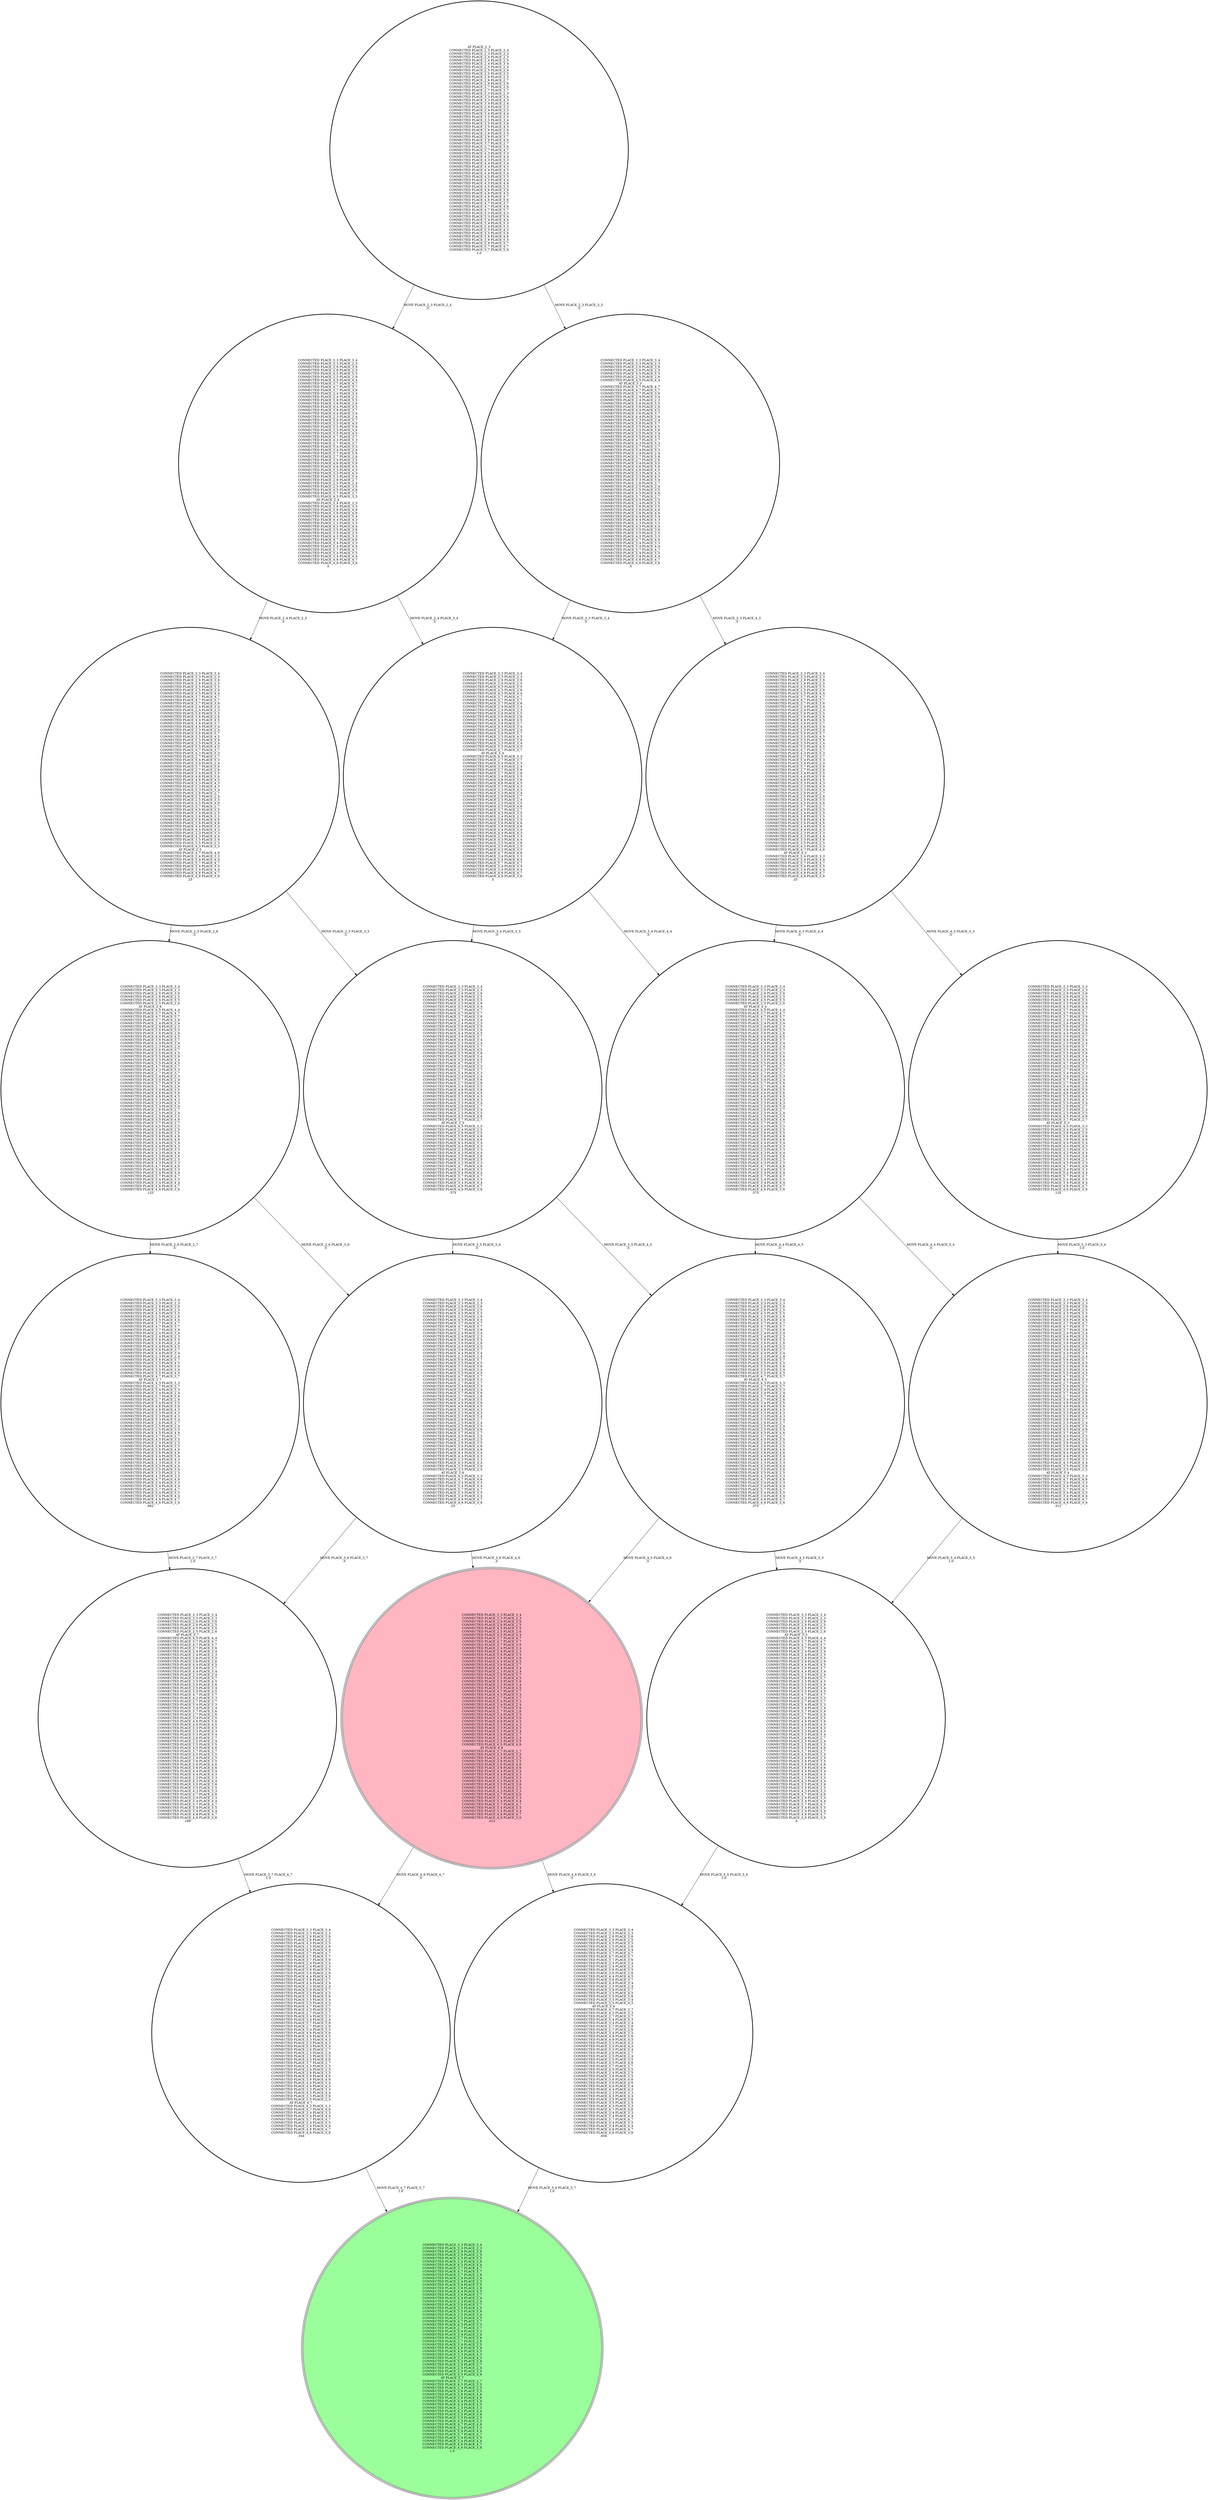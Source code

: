 digraph {
"CONNECTED PLACE_3_3 PLACE_3_4\nCONNECTED PLACE_3_3 PLACE_2_3\nCONNECTED PLACE_2_6 PLACE_3_6\nCONNECTED PLACE_2_6 PLACE_2_5\nCONNECTED PLACE_4_5 PLACE_5_5\nCONNECTED PLACE_2_5 PLACE_2_6\nCONNECTED PLACE_4_5 PLACE_4_4\nCONNECTED PLACE_3_7 PLACE_4_7\nCONNECTED PLACE_4_7 PLACE_5_7\nCONNECTED PLACE_3_7 PLACE_3_6\nCONNECTED PLACE_2_4 PLACE_3_4\nCONNECTED PLACE_2_4 PLACE_2_3\nCONNECTED PLACE_5_6 PLACE_5_5\nCONNECTED PLACE_3_6 PLACE_2_6\nCONNECTED PLACE_4_4 PLACE_4_5\nCONNECTED PLACE_3_6 PLACE_3_7\nCONNECTED PLACE_4_4 PLACE_3_4\nCONNECTED PLACE_2_3 PLACE_2_4\nCONNECTED PLACE_5_6 PLACE_5_7\nCONNECTED PLACE_3_5 PLACE_4_5\nCONNECTED PLACE_5_5 PLACE_5_6\nCONNECTED PLACE_3_5 PLACE_3_4\nCONNECTED PLACE_5_5 PLACE_4_5\nCONNECTED PLACE_4_7 PLACE_3_7\nCONNECTED PLACE_4_3 PLACE_5_3\nCONNECTED PLACE_2_7 PLACE_3_7\nCONNECTED PLACE_5_4 PLACE_5_3\nCONNECTED PLACE_3_4 PLACE_2_4\nCONNECTED PLACE_5_7 PLACE_5_6\nCONNECTED PLACE_2_7 PLACE_2_6\nCONNECTED PLACE_3_4 PLACE_3_5\nCONNECTED PLACE_4_6 PLACE_5_6\nCONNECTED PLACE_4_6 PLACE_4_5\nCONNECTED PLACE_5_3 PLACE_4_3\nCONNECTED PLACE_3_3 PLACE_4_3\nCONNECTED PLACE_5_3 PLACE_5_4\nCONNECTED PLACE_2_6 PLACE_2_7\nCONNECTED PLACE_2_5 PLACE_2_4\nCONNECTED PLACE_2_5 PLACE_3_5\nCONNECTED PLACE_4_5 PLACE_4_6\nCONNECTED PLACE_3_7 PLACE_2_7\nAT PLACE_5_3\nCONNECTED PLACE_4_5 PLACE_3_5\nCONNECTED PLACE_2_4 PLACE_2_5\nCONNECTED PLACE_3_6 PLACE_3_5\nCONNECTED PLACE_5_6 PLACE_4_6\nCONNECTED PLACE_3_6 PLACE_4_6\nCONNECTED PLACE_4_4 PLACE_5_4\nCONNECTED PLACE_4_4 PLACE_4_3\nCONNECTED PLACE_2_3 PLACE_3_3\nCONNECTED PLACE_4_3 PLACE_4_4\nCONNECTED PLACE_3_5 PLACE_3_6\nCONNECTED PLACE_3_5 PLACE_2_5\nCONNECTED PLACE_4_3 PLACE_3_3\nCONNECTED PLACE_4_7 PLACE_4_6\nCONNECTED PLACE_3_4 PLACE_3_3\nCONNECTED PLACE_5_4 PLACE_4_4\nCONNECTED PLACE_5_7 PLACE_4_7\nCONNECTED PLACE_5_4 PLACE_5_5\nCONNECTED PLACE_3_4 PLACE_4_4\nCONNECTED PLACE_4_6 PLACE_4_7\nCONNECTED PLACE_4_6 PLACE_3_6\n.125\n" -> "CONNECTED PLACE_3_3 PLACE_3_4\nCONNECTED PLACE_3_3 PLACE_2_3\nCONNECTED PLACE_2_6 PLACE_3_6\nCONNECTED PLACE_2_6 PLACE_2_5\nCONNECTED PLACE_4_5 PLACE_5_5\nCONNECTED PLACE_2_5 PLACE_2_6\nCONNECTED PLACE_4_5 PLACE_4_4\nCONNECTED PLACE_3_7 PLACE_4_7\nCONNECTED PLACE_4_7 PLACE_5_7\nCONNECTED PLACE_3_7 PLACE_3_6\nCONNECTED PLACE_2_4 PLACE_3_4\nCONNECTED PLACE_2_4 PLACE_2_3\nCONNECTED PLACE_5_6 PLACE_5_5\nCONNECTED PLACE_3_6 PLACE_2_6\nCONNECTED PLACE_4_4 PLACE_4_5\nCONNECTED PLACE_3_6 PLACE_3_7\nCONNECTED PLACE_4_4 PLACE_3_4\nCONNECTED PLACE_2_3 PLACE_2_4\nCONNECTED PLACE_5_6 PLACE_5_7\nCONNECTED PLACE_3_5 PLACE_4_5\nCONNECTED PLACE_5_5 PLACE_5_6\nCONNECTED PLACE_3_5 PLACE_3_4\nCONNECTED PLACE_5_5 PLACE_4_5\nCONNECTED PLACE_4_7 PLACE_3_7\nCONNECTED PLACE_4_3 PLACE_5_3\nCONNECTED PLACE_2_7 PLACE_3_7\nCONNECTED PLACE_5_4 PLACE_5_3\nCONNECTED PLACE_3_4 PLACE_2_4\nCONNECTED PLACE_5_7 PLACE_5_6\nCONNECTED PLACE_2_7 PLACE_2_6\nCONNECTED PLACE_3_4 PLACE_3_5\nCONNECTED PLACE_4_6 PLACE_5_6\nCONNECTED PLACE_4_6 PLACE_4_5\nCONNECTED PLACE_5_3 PLACE_4_3\nCONNECTED PLACE_3_3 PLACE_4_3\nCONNECTED PLACE_5_3 PLACE_5_4\nCONNECTED PLACE_2_6 PLACE_2_7\nCONNECTED PLACE_2_5 PLACE_2_4\nCONNECTED PLACE_2_5 PLACE_3_5\nCONNECTED PLACE_4_5 PLACE_4_6\nCONNECTED PLACE_3_7 PLACE_2_7\nCONNECTED PLACE_4_5 PLACE_3_5\nCONNECTED PLACE_2_4 PLACE_2_5\nCONNECTED PLACE_3_6 PLACE_3_5\nCONNECTED PLACE_5_6 PLACE_4_6\nCONNECTED PLACE_3_6 PLACE_4_6\nCONNECTED PLACE_4_4 PLACE_5_4\nCONNECTED PLACE_4_4 PLACE_4_3\nCONNECTED PLACE_2_3 PLACE_3_3\nCONNECTED PLACE_4_3 PLACE_4_4\nCONNECTED PLACE_3_5 PLACE_3_6\nCONNECTED PLACE_3_5 PLACE_2_5\nAT PLACE_5_4\nCONNECTED PLACE_4_3 PLACE_3_3\nCONNECTED PLACE_4_7 PLACE_4_6\nCONNECTED PLACE_3_4 PLACE_3_3\nCONNECTED PLACE_5_4 PLACE_4_4\nCONNECTED PLACE_5_7 PLACE_4_7\nCONNECTED PLACE_5_4 PLACE_5_5\nCONNECTED PLACE_3_4 PLACE_4_4\nCONNECTED PLACE_4_6 PLACE_4_7\nCONNECTED PLACE_4_6 PLACE_3_6\n.312\n"[label="MOVE PLACE_5_3 PLACE_5_4\n1.0\n"];
"CONNECTED PLACE_3_3 PLACE_3_4\nCONNECTED PLACE_3_3 PLACE_2_3\nCONNECTED PLACE_2_6 PLACE_3_6\nCONNECTED PLACE_2_6 PLACE_2_5\nCONNECTED PLACE_4_5 PLACE_5_5\nCONNECTED PLACE_2_5 PLACE_2_6\nAT PLACE_5_5\nCONNECTED PLACE_4_5 PLACE_4_4\nCONNECTED PLACE_3_7 PLACE_4_7\nCONNECTED PLACE_4_7 PLACE_5_7\nCONNECTED PLACE_3_7 PLACE_3_6\nCONNECTED PLACE_2_4 PLACE_3_4\nCONNECTED PLACE_2_4 PLACE_2_3\nCONNECTED PLACE_5_6 PLACE_5_5\nCONNECTED PLACE_3_6 PLACE_2_6\nCONNECTED PLACE_4_4 PLACE_4_5\nCONNECTED PLACE_3_6 PLACE_3_7\nCONNECTED PLACE_4_4 PLACE_3_4\nCONNECTED PLACE_2_3 PLACE_2_4\nCONNECTED PLACE_5_6 PLACE_5_7\nCONNECTED PLACE_3_5 PLACE_4_5\nCONNECTED PLACE_5_5 PLACE_5_6\nCONNECTED PLACE_3_5 PLACE_3_4\nCONNECTED PLACE_5_5 PLACE_4_5\nCONNECTED PLACE_4_7 PLACE_3_7\nCONNECTED PLACE_4_3 PLACE_5_3\nCONNECTED PLACE_2_7 PLACE_3_7\nCONNECTED PLACE_5_4 PLACE_5_3\nCONNECTED PLACE_3_4 PLACE_2_4\nCONNECTED PLACE_5_7 PLACE_5_6\nCONNECTED PLACE_2_7 PLACE_2_6\nCONNECTED PLACE_3_4 PLACE_3_5\nCONNECTED PLACE_4_6 PLACE_5_6\nCONNECTED PLACE_4_6 PLACE_4_5\nCONNECTED PLACE_5_3 PLACE_4_3\nCONNECTED PLACE_3_3 PLACE_4_3\nCONNECTED PLACE_5_3 PLACE_5_4\nCONNECTED PLACE_2_6 PLACE_2_7\nCONNECTED PLACE_2_5 PLACE_2_4\nCONNECTED PLACE_2_5 PLACE_3_5\nCONNECTED PLACE_4_5 PLACE_4_6\nCONNECTED PLACE_3_7 PLACE_2_7\nCONNECTED PLACE_4_5 PLACE_3_5\nCONNECTED PLACE_2_4 PLACE_2_5\nCONNECTED PLACE_3_6 PLACE_3_5\nCONNECTED PLACE_5_6 PLACE_4_6\nCONNECTED PLACE_3_6 PLACE_4_6\nCONNECTED PLACE_4_4 PLACE_5_4\nCONNECTED PLACE_4_4 PLACE_4_3\nCONNECTED PLACE_2_3 PLACE_3_3\nCONNECTED PLACE_4_3 PLACE_4_4\nCONNECTED PLACE_3_5 PLACE_3_6\nCONNECTED PLACE_3_5 PLACE_2_5\nCONNECTED PLACE_4_3 PLACE_3_3\nCONNECTED PLACE_4_7 PLACE_4_6\nCONNECTED PLACE_3_4 PLACE_3_3\nCONNECTED PLACE_5_4 PLACE_4_4\nCONNECTED PLACE_5_7 PLACE_4_7\nCONNECTED PLACE_5_4 PLACE_5_5\nCONNECTED PLACE_3_4 PLACE_4_4\nCONNECTED PLACE_4_6 PLACE_4_7\nCONNECTED PLACE_4_6 PLACE_3_6\n.5\n" -> "CONNECTED PLACE_3_3 PLACE_3_4\nCONNECTED PLACE_3_3 PLACE_2_3\nCONNECTED PLACE_2_6 PLACE_3_6\nCONNECTED PLACE_2_6 PLACE_2_5\nCONNECTED PLACE_4_5 PLACE_5_5\nCONNECTED PLACE_2_5 PLACE_2_6\nCONNECTED PLACE_4_5 PLACE_4_4\nCONNECTED PLACE_3_7 PLACE_4_7\nCONNECTED PLACE_4_7 PLACE_5_7\nCONNECTED PLACE_3_7 PLACE_3_6\nCONNECTED PLACE_2_4 PLACE_3_4\nCONNECTED PLACE_2_4 PLACE_2_3\nCONNECTED PLACE_5_6 PLACE_5_5\nCONNECTED PLACE_3_6 PLACE_2_6\nCONNECTED PLACE_4_4 PLACE_4_5\nCONNECTED PLACE_3_6 PLACE_3_7\nCONNECTED PLACE_4_4 PLACE_3_4\nCONNECTED PLACE_2_3 PLACE_2_4\nCONNECTED PLACE_5_6 PLACE_5_7\nCONNECTED PLACE_3_5 PLACE_4_5\nCONNECTED PLACE_5_5 PLACE_5_6\nCONNECTED PLACE_3_5 PLACE_3_4\nCONNECTED PLACE_5_5 PLACE_4_5\nAT PLACE_5_6\nCONNECTED PLACE_4_7 PLACE_3_7\nCONNECTED PLACE_4_3 PLACE_5_3\nCONNECTED PLACE_2_7 PLACE_3_7\nCONNECTED PLACE_5_4 PLACE_5_3\nCONNECTED PLACE_3_4 PLACE_2_4\nCONNECTED PLACE_5_7 PLACE_5_6\nCONNECTED PLACE_2_7 PLACE_2_6\nCONNECTED PLACE_3_4 PLACE_3_5\nCONNECTED PLACE_4_6 PLACE_5_6\nCONNECTED PLACE_4_6 PLACE_4_5\nCONNECTED PLACE_5_3 PLACE_4_3\nCONNECTED PLACE_3_3 PLACE_4_3\nCONNECTED PLACE_5_3 PLACE_5_4\nCONNECTED PLACE_2_6 PLACE_2_7\nCONNECTED PLACE_2_5 PLACE_2_4\nCONNECTED PLACE_2_5 PLACE_3_5\nCONNECTED PLACE_4_5 PLACE_4_6\nCONNECTED PLACE_3_7 PLACE_2_7\nCONNECTED PLACE_4_5 PLACE_3_5\nCONNECTED PLACE_2_4 PLACE_2_5\nCONNECTED PLACE_3_6 PLACE_3_5\nCONNECTED PLACE_5_6 PLACE_4_6\nCONNECTED PLACE_3_6 PLACE_4_6\nCONNECTED PLACE_4_4 PLACE_5_4\nCONNECTED PLACE_4_4 PLACE_4_3\nCONNECTED PLACE_2_3 PLACE_3_3\nCONNECTED PLACE_4_3 PLACE_4_4\nCONNECTED PLACE_3_5 PLACE_3_6\nCONNECTED PLACE_3_5 PLACE_2_5\nCONNECTED PLACE_4_3 PLACE_3_3\nCONNECTED PLACE_4_7 PLACE_4_6\nCONNECTED PLACE_3_4 PLACE_3_3\nCONNECTED PLACE_5_4 PLACE_4_4\nCONNECTED PLACE_5_7 PLACE_4_7\nCONNECTED PLACE_5_4 PLACE_5_5\nCONNECTED PLACE_3_4 PLACE_4_4\nCONNECTED PLACE_4_6 PLACE_4_7\nCONNECTED PLACE_4_6 PLACE_3_6\n.656\n"[label="MOVE PLACE_5_5 PLACE_5_6\n1.0\n"];
"CONNECTED PLACE_3_3 PLACE_3_4\nCONNECTED PLACE_3_3 PLACE_2_3\nCONNECTED PLACE_2_6 PLACE_3_6\nCONNECTED PLACE_2_6 PLACE_2_5\nCONNECTED PLACE_4_5 PLACE_5_5\nCONNECTED PLACE_2_5 PLACE_2_6\nCONNECTED PLACE_4_5 PLACE_4_4\nCONNECTED PLACE_3_7 PLACE_4_7\nCONNECTED PLACE_4_7 PLACE_5_7\nCONNECTED PLACE_3_7 PLACE_3_6\nCONNECTED PLACE_2_4 PLACE_3_4\nCONNECTED PLACE_2_4 PLACE_2_3\nCONNECTED PLACE_5_6 PLACE_5_5\nCONNECTED PLACE_3_6 PLACE_2_6\nCONNECTED PLACE_4_4 PLACE_4_5\nCONNECTED PLACE_3_6 PLACE_3_7\nCONNECTED PLACE_4_4 PLACE_3_4\nCONNECTED PLACE_2_3 PLACE_2_4\nCONNECTED PLACE_5_6 PLACE_5_7\nCONNECTED PLACE_3_5 PLACE_4_5\nCONNECTED PLACE_5_5 PLACE_5_6\nCONNECTED PLACE_3_5 PLACE_3_4\nCONNECTED PLACE_5_5 PLACE_4_5\nCONNECTED PLACE_4_7 PLACE_3_7\nCONNECTED PLACE_4_3 PLACE_5_3\nCONNECTED PLACE_2_7 PLACE_3_7\nCONNECTED PLACE_5_4 PLACE_5_3\nCONNECTED PLACE_3_4 PLACE_2_4\nCONNECTED PLACE_5_7 PLACE_5_6\nCONNECTED PLACE_2_7 PLACE_2_6\nCONNECTED PLACE_3_4 PLACE_3_5\nCONNECTED PLACE_4_6 PLACE_5_6\nCONNECTED PLACE_4_6 PLACE_4_5\nCONNECTED PLACE_5_3 PLACE_4_3\nCONNECTED PLACE_3_3 PLACE_4_3\nCONNECTED PLACE_5_3 PLACE_5_4\nCONNECTED PLACE_2_6 PLACE_2_7\nCONNECTED PLACE_2_5 PLACE_2_4\nCONNECTED PLACE_2_5 PLACE_3_5\nCONNECTED PLACE_4_5 PLACE_4_6\nCONNECTED PLACE_3_7 PLACE_2_7\nCONNECTED PLACE_4_5 PLACE_3_5\nAT PLACE_2_4\nCONNECTED PLACE_2_4 PLACE_2_5\nCONNECTED PLACE_3_6 PLACE_3_5\nCONNECTED PLACE_5_6 PLACE_4_6\nCONNECTED PLACE_3_6 PLACE_4_6\nCONNECTED PLACE_4_4 PLACE_5_4\nCONNECTED PLACE_4_4 PLACE_4_3\nCONNECTED PLACE_2_3 PLACE_3_3\nCONNECTED PLACE_4_3 PLACE_4_4\nCONNECTED PLACE_3_5 PLACE_3_6\nCONNECTED PLACE_3_5 PLACE_2_5\nCONNECTED PLACE_4_3 PLACE_3_3\nCONNECTED PLACE_4_7 PLACE_4_6\nCONNECTED PLACE_3_4 PLACE_3_3\nCONNECTED PLACE_5_4 PLACE_4_4\nCONNECTED PLACE_5_7 PLACE_4_7\nCONNECTED PLACE_5_4 PLACE_5_5\nCONNECTED PLACE_3_4 PLACE_4_4\nCONNECTED PLACE_4_6 PLACE_4_7\nCONNECTED PLACE_4_6 PLACE_3_6\n.5\n" -> "CONNECTED PLACE_3_3 PLACE_3_4\nCONNECTED PLACE_3_3 PLACE_2_3\nCONNECTED PLACE_2_6 PLACE_3_6\nCONNECTED PLACE_2_6 PLACE_2_5\nCONNECTED PLACE_4_5 PLACE_5_5\nCONNECTED PLACE_2_5 PLACE_2_6\nCONNECTED PLACE_4_5 PLACE_4_4\nCONNECTED PLACE_3_7 PLACE_4_7\nCONNECTED PLACE_4_7 PLACE_5_7\nCONNECTED PLACE_3_7 PLACE_3_6\nCONNECTED PLACE_2_4 PLACE_3_4\nCONNECTED PLACE_2_4 PLACE_2_3\nCONNECTED PLACE_5_6 PLACE_5_5\nCONNECTED PLACE_3_6 PLACE_2_6\nCONNECTED PLACE_4_4 PLACE_4_5\nCONNECTED PLACE_3_6 PLACE_3_7\nCONNECTED PLACE_4_4 PLACE_3_4\nCONNECTED PLACE_2_3 PLACE_2_4\nCONNECTED PLACE_5_6 PLACE_5_7\nCONNECTED PLACE_3_5 PLACE_4_5\nCONNECTED PLACE_5_5 PLACE_5_6\nCONNECTED PLACE_3_5 PLACE_3_4\nCONNECTED PLACE_5_5 PLACE_4_5\nCONNECTED PLACE_4_7 PLACE_3_7\nCONNECTED PLACE_4_3 PLACE_5_3\nCONNECTED PLACE_2_7 PLACE_3_7\nCONNECTED PLACE_5_4 PLACE_5_3\nCONNECTED PLACE_3_4 PLACE_2_4\nCONNECTED PLACE_5_7 PLACE_5_6\nCONNECTED PLACE_2_7 PLACE_2_6\nCONNECTED PLACE_3_4 PLACE_3_5\nCONNECTED PLACE_4_6 PLACE_5_6\nCONNECTED PLACE_4_6 PLACE_4_5\nCONNECTED PLACE_5_3 PLACE_4_3\nCONNECTED PLACE_3_3 PLACE_4_3\nCONNECTED PLACE_5_3 PLACE_5_4\nCONNECTED PLACE_2_6 PLACE_2_7\nCONNECTED PLACE_2_5 PLACE_2_4\nCONNECTED PLACE_2_5 PLACE_3_5\nCONNECTED PLACE_4_5 PLACE_4_6\nCONNECTED PLACE_3_7 PLACE_2_7\nCONNECTED PLACE_4_5 PLACE_3_5\nCONNECTED PLACE_2_4 PLACE_2_5\nCONNECTED PLACE_3_6 PLACE_3_5\nCONNECTED PLACE_5_6 PLACE_4_6\nCONNECTED PLACE_3_6 PLACE_4_6\nCONNECTED PLACE_4_4 PLACE_5_4\nCONNECTED PLACE_4_4 PLACE_4_3\nCONNECTED PLACE_2_3 PLACE_3_3\nCONNECTED PLACE_4_3 PLACE_4_4\nCONNECTED PLACE_3_5 PLACE_3_6\nCONNECTED PLACE_3_5 PLACE_2_5\nCONNECTED PLACE_4_3 PLACE_3_3\nAT PLACE_2_5\nCONNECTED PLACE_4_7 PLACE_4_6\nCONNECTED PLACE_3_4 PLACE_3_3\nCONNECTED PLACE_5_4 PLACE_4_4\nCONNECTED PLACE_5_7 PLACE_4_7\nCONNECTED PLACE_5_4 PLACE_5_5\nCONNECTED PLACE_3_4 PLACE_4_4\nCONNECTED PLACE_4_6 PLACE_4_7\nCONNECTED PLACE_4_6 PLACE_3_6\n.25\n"[label="MOVE PLACE_2_4 PLACE_2_5\n.5\n"];
"CONNECTED PLACE_3_3 PLACE_3_4\nCONNECTED PLACE_3_3 PLACE_2_3\nCONNECTED PLACE_2_6 PLACE_3_6\nCONNECTED PLACE_2_6 PLACE_2_5\nCONNECTED PLACE_4_5 PLACE_5_5\nCONNECTED PLACE_2_5 PLACE_2_6\nCONNECTED PLACE_4_5 PLACE_4_4\nCONNECTED PLACE_3_7 PLACE_4_7\nCONNECTED PLACE_4_7 PLACE_5_7\nCONNECTED PLACE_3_7 PLACE_3_6\nCONNECTED PLACE_2_4 PLACE_3_4\nCONNECTED PLACE_2_4 PLACE_2_3\nCONNECTED PLACE_5_6 PLACE_5_5\nCONNECTED PLACE_3_6 PLACE_2_6\nCONNECTED PLACE_4_4 PLACE_4_5\nCONNECTED PLACE_3_6 PLACE_3_7\nCONNECTED PLACE_4_4 PLACE_3_4\nCONNECTED PLACE_2_3 PLACE_2_4\nCONNECTED PLACE_5_6 PLACE_5_7\nCONNECTED PLACE_3_5 PLACE_4_5\nCONNECTED PLACE_5_5 PLACE_5_6\nCONNECTED PLACE_3_5 PLACE_3_4\nCONNECTED PLACE_5_5 PLACE_4_5\nCONNECTED PLACE_4_7 PLACE_3_7\nCONNECTED PLACE_4_3 PLACE_5_3\nCONNECTED PLACE_2_7 PLACE_3_7\nCONNECTED PLACE_5_4 PLACE_5_3\nCONNECTED PLACE_3_4 PLACE_2_4\nCONNECTED PLACE_5_7 PLACE_5_6\nCONNECTED PLACE_2_7 PLACE_2_6\nCONNECTED PLACE_3_4 PLACE_3_5\nCONNECTED PLACE_4_6 PLACE_5_6\nCONNECTED PLACE_4_6 PLACE_4_5\nCONNECTED PLACE_5_3 PLACE_4_3\nCONNECTED PLACE_3_3 PLACE_4_3\nCONNECTED PLACE_5_3 PLACE_5_4\nCONNECTED PLACE_2_6 PLACE_2_7\nCONNECTED PLACE_2_5 PLACE_2_4\nCONNECTED PLACE_2_5 PLACE_3_5\nCONNECTED PLACE_4_5 PLACE_4_6\nCONNECTED PLACE_3_7 PLACE_2_7\nCONNECTED PLACE_4_5 PLACE_3_5\nAT PLACE_2_4\nCONNECTED PLACE_2_4 PLACE_2_5\nCONNECTED PLACE_3_6 PLACE_3_5\nCONNECTED PLACE_5_6 PLACE_4_6\nCONNECTED PLACE_3_6 PLACE_4_6\nCONNECTED PLACE_4_4 PLACE_5_4\nCONNECTED PLACE_4_4 PLACE_4_3\nCONNECTED PLACE_2_3 PLACE_3_3\nCONNECTED PLACE_4_3 PLACE_4_4\nCONNECTED PLACE_3_5 PLACE_3_6\nCONNECTED PLACE_3_5 PLACE_2_5\nCONNECTED PLACE_4_3 PLACE_3_3\nCONNECTED PLACE_4_7 PLACE_4_6\nCONNECTED PLACE_3_4 PLACE_3_3\nCONNECTED PLACE_5_4 PLACE_4_4\nCONNECTED PLACE_5_7 PLACE_4_7\nCONNECTED PLACE_5_4 PLACE_5_5\nCONNECTED PLACE_3_4 PLACE_4_4\nCONNECTED PLACE_4_6 PLACE_4_7\nCONNECTED PLACE_4_6 PLACE_3_6\n.5\n" -> "CONNECTED PLACE_3_3 PLACE_3_4\nCONNECTED PLACE_3_3 PLACE_2_3\nCONNECTED PLACE_2_6 PLACE_3_6\nCONNECTED PLACE_2_6 PLACE_2_5\nCONNECTED PLACE_4_5 PLACE_5_5\nCONNECTED PLACE_2_5 PLACE_2_6\nCONNECTED PLACE_4_5 PLACE_4_4\nCONNECTED PLACE_3_7 PLACE_4_7\nCONNECTED PLACE_4_7 PLACE_5_7\nCONNECTED PLACE_3_7 PLACE_3_6\nCONNECTED PLACE_2_4 PLACE_3_4\nCONNECTED PLACE_2_4 PLACE_2_3\nCONNECTED PLACE_5_6 PLACE_5_5\nCONNECTED PLACE_3_6 PLACE_2_6\nCONNECTED PLACE_4_4 PLACE_4_5\nCONNECTED PLACE_3_6 PLACE_3_7\nCONNECTED PLACE_4_4 PLACE_3_4\nCONNECTED PLACE_2_3 PLACE_2_4\nCONNECTED PLACE_5_6 PLACE_5_7\nCONNECTED PLACE_3_5 PLACE_4_5\nCONNECTED PLACE_5_5 PLACE_5_6\nCONNECTED PLACE_3_5 PLACE_3_4\nCONNECTED PLACE_5_5 PLACE_4_5\nCONNECTED PLACE_4_7 PLACE_3_7\nAT PLACE_3_4\nCONNECTED PLACE_4_3 PLACE_5_3\nCONNECTED PLACE_2_7 PLACE_3_7\nCONNECTED PLACE_5_4 PLACE_5_3\nCONNECTED PLACE_3_4 PLACE_2_4\nCONNECTED PLACE_5_7 PLACE_5_6\nCONNECTED PLACE_2_7 PLACE_2_6\nCONNECTED PLACE_3_4 PLACE_3_5\nCONNECTED PLACE_4_6 PLACE_5_6\nCONNECTED PLACE_4_6 PLACE_4_5\nCONNECTED PLACE_5_3 PLACE_4_3\nCONNECTED PLACE_3_3 PLACE_4_3\nCONNECTED PLACE_5_3 PLACE_5_4\nCONNECTED PLACE_2_6 PLACE_2_7\nCONNECTED PLACE_2_5 PLACE_2_4\nCONNECTED PLACE_2_5 PLACE_3_5\nCONNECTED PLACE_4_5 PLACE_4_6\nCONNECTED PLACE_3_7 PLACE_2_7\nCONNECTED PLACE_4_5 PLACE_3_5\nCONNECTED PLACE_2_4 PLACE_2_5\nCONNECTED PLACE_3_6 PLACE_3_5\nCONNECTED PLACE_5_6 PLACE_4_6\nCONNECTED PLACE_3_6 PLACE_4_6\nCONNECTED PLACE_4_4 PLACE_5_4\nCONNECTED PLACE_4_4 PLACE_4_3\nCONNECTED PLACE_2_3 PLACE_3_3\nCONNECTED PLACE_4_3 PLACE_4_4\nCONNECTED PLACE_3_5 PLACE_3_6\nCONNECTED PLACE_3_5 PLACE_2_5\nCONNECTED PLACE_4_3 PLACE_3_3\nCONNECTED PLACE_4_7 PLACE_4_6\nCONNECTED PLACE_3_4 PLACE_3_3\nCONNECTED PLACE_5_4 PLACE_4_4\nCONNECTED PLACE_5_7 PLACE_4_7\nCONNECTED PLACE_5_4 PLACE_5_5\nCONNECTED PLACE_3_4 PLACE_4_4\nCONNECTED PLACE_4_6 PLACE_4_7\nCONNECTED PLACE_4_6 PLACE_3_6\n.5\n"[label="MOVE PLACE_2_4 PLACE_3_4\n.5\n"];
"CONNECTED PLACE_3_3 PLACE_3_4\nCONNECTED PLACE_3_3 PLACE_2_3\nCONNECTED PLACE_2_6 PLACE_3_6\nCONNECTED PLACE_2_6 PLACE_2_5\nCONNECTED PLACE_4_5 PLACE_5_5\nCONNECTED PLACE_2_5 PLACE_2_6\nCONNECTED PLACE_4_5 PLACE_4_4\nCONNECTED PLACE_3_7 PLACE_4_7\nCONNECTED PLACE_4_7 PLACE_5_7\nCONNECTED PLACE_3_7 PLACE_3_6\nCONNECTED PLACE_2_4 PLACE_3_4\nCONNECTED PLACE_2_4 PLACE_2_3\nCONNECTED PLACE_5_6 PLACE_5_5\nCONNECTED PLACE_3_6 PLACE_2_6\nCONNECTED PLACE_4_4 PLACE_4_5\nCONNECTED PLACE_3_6 PLACE_3_7\nCONNECTED PLACE_4_4 PLACE_3_4\nCONNECTED PLACE_2_3 PLACE_2_4\nCONNECTED PLACE_5_6 PLACE_5_7\nCONNECTED PLACE_3_5 PLACE_4_5\nCONNECTED PLACE_5_5 PLACE_5_6\nCONNECTED PLACE_3_5 PLACE_3_4\nCONNECTED PLACE_5_5 PLACE_4_5\nCONNECTED PLACE_4_7 PLACE_3_7\nCONNECTED PLACE_4_3 PLACE_5_3\nCONNECTED PLACE_2_7 PLACE_3_7\nCONNECTED PLACE_5_4 PLACE_5_3\nCONNECTED PLACE_3_4 PLACE_2_4\nCONNECTED PLACE_5_7 PLACE_5_6\nCONNECTED PLACE_2_7 PLACE_2_6\nCONNECTED PLACE_3_4 PLACE_3_5\nCONNECTED PLACE_4_6 PLACE_5_6\nCONNECTED PLACE_4_6 PLACE_4_5\nCONNECTED PLACE_5_3 PLACE_4_3\nCONNECTED PLACE_3_3 PLACE_4_3\nCONNECTED PLACE_5_3 PLACE_5_4\nCONNECTED PLACE_2_6 PLACE_2_7\nCONNECTED PLACE_2_5 PLACE_2_4\nCONNECTED PLACE_2_5 PLACE_3_5\nCONNECTED PLACE_4_5 PLACE_4_6\nCONNECTED PLACE_3_7 PLACE_2_7\nCONNECTED PLACE_4_5 PLACE_3_5\nCONNECTED PLACE_2_4 PLACE_2_5\nCONNECTED PLACE_3_6 PLACE_3_5\nCONNECTED PLACE_5_6 PLACE_4_6\nCONNECTED PLACE_3_6 PLACE_4_6\nCONNECTED PLACE_4_4 PLACE_5_4\nCONNECTED PLACE_4_4 PLACE_4_3\nCONNECTED PLACE_2_3 PLACE_3_3\nCONNECTED PLACE_4_3 PLACE_4_4\nCONNECTED PLACE_3_5 PLACE_3_6\nCONNECTED PLACE_3_5 PLACE_2_5\nAT PLACE_3_6\nCONNECTED PLACE_4_3 PLACE_3_3\nCONNECTED PLACE_4_7 PLACE_4_6\nCONNECTED PLACE_3_4 PLACE_3_3\nCONNECTED PLACE_5_4 PLACE_4_4\nCONNECTED PLACE_5_7 PLACE_4_7\nCONNECTED PLACE_5_4 PLACE_5_5\nCONNECTED PLACE_3_4 PLACE_4_4\nCONNECTED PLACE_4_6 PLACE_4_7\nCONNECTED PLACE_4_6 PLACE_3_6\n.25\n" -> "CONNECTED PLACE_3_3 PLACE_3_4\nCONNECTED PLACE_3_3 PLACE_2_3\nCONNECTED PLACE_2_6 PLACE_3_6\nCONNECTED PLACE_2_6 PLACE_2_5\nCONNECTED PLACE_4_5 PLACE_5_5\nCONNECTED PLACE_2_5 PLACE_2_6\nCONNECTED PLACE_4_5 PLACE_4_4\nCONNECTED PLACE_3_7 PLACE_4_7\nCONNECTED PLACE_4_7 PLACE_5_7\nCONNECTED PLACE_3_7 PLACE_3_6\nCONNECTED PLACE_2_4 PLACE_3_4\nCONNECTED PLACE_2_4 PLACE_2_3\nCONNECTED PLACE_5_6 PLACE_5_5\nCONNECTED PLACE_3_6 PLACE_2_6\nCONNECTED PLACE_4_4 PLACE_4_5\nCONNECTED PLACE_3_6 PLACE_3_7\nCONNECTED PLACE_4_4 PLACE_3_4\nCONNECTED PLACE_2_3 PLACE_2_4\nCONNECTED PLACE_5_6 PLACE_5_7\nCONNECTED PLACE_3_5 PLACE_4_5\nCONNECTED PLACE_5_5 PLACE_5_6\nCONNECTED PLACE_3_5 PLACE_3_4\nCONNECTED PLACE_5_5 PLACE_4_5\nCONNECTED PLACE_4_7 PLACE_3_7\nCONNECTED PLACE_4_3 PLACE_5_3\nCONNECTED PLACE_2_7 PLACE_3_7\nCONNECTED PLACE_5_4 PLACE_5_3\nCONNECTED PLACE_3_4 PLACE_2_4\nCONNECTED PLACE_5_7 PLACE_5_6\nCONNECTED PLACE_2_7 PLACE_2_6\nCONNECTED PLACE_3_4 PLACE_3_5\nCONNECTED PLACE_4_6 PLACE_5_6\nCONNECTED PLACE_4_6 PLACE_4_5\nCONNECTED PLACE_5_3 PLACE_4_3\nCONNECTED PLACE_3_3 PLACE_4_3\nCONNECTED PLACE_5_3 PLACE_5_4\nCONNECTED PLACE_2_6 PLACE_2_7\nCONNECTED PLACE_2_5 PLACE_2_4\nCONNECTED PLACE_2_5 PLACE_3_5\nCONNECTED PLACE_4_5 PLACE_4_6\nAT PLACE_4_6\nCONNECTED PLACE_3_7 PLACE_2_7\nCONNECTED PLACE_4_5 PLACE_3_5\nCONNECTED PLACE_2_4 PLACE_2_5\nCONNECTED PLACE_3_6 PLACE_3_5\nCONNECTED PLACE_5_6 PLACE_4_6\nCONNECTED PLACE_3_6 PLACE_4_6\nCONNECTED PLACE_4_4 PLACE_5_4\nCONNECTED PLACE_4_4 PLACE_4_3\nCONNECTED PLACE_2_3 PLACE_3_3\nCONNECTED PLACE_4_3 PLACE_4_4\nCONNECTED PLACE_3_5 PLACE_3_6\nCONNECTED PLACE_3_5 PLACE_2_5\nCONNECTED PLACE_4_3 PLACE_3_3\nCONNECTED PLACE_4_7 PLACE_4_6\nCONNECTED PLACE_3_4 PLACE_3_3\nCONNECTED PLACE_5_4 PLACE_4_4\nCONNECTED PLACE_5_7 PLACE_4_7\nCONNECTED PLACE_5_4 PLACE_5_5\nCONNECTED PLACE_3_4 PLACE_4_4\nCONNECTED PLACE_4_6 PLACE_4_7\nCONNECTED PLACE_4_6 PLACE_3_6\n.312\n"[label="MOVE PLACE_3_6 PLACE_4_6\n.5\n"];
"CONNECTED PLACE_3_3 PLACE_3_4\nCONNECTED PLACE_3_3 PLACE_2_3\nCONNECTED PLACE_2_6 PLACE_3_6\nCONNECTED PLACE_2_6 PLACE_2_5\nCONNECTED PLACE_4_5 PLACE_5_5\nCONNECTED PLACE_2_5 PLACE_2_6\nCONNECTED PLACE_4_5 PLACE_4_4\nCONNECTED PLACE_3_7 PLACE_4_7\nCONNECTED PLACE_4_7 PLACE_5_7\nCONNECTED PLACE_3_7 PLACE_3_6\nCONNECTED PLACE_2_4 PLACE_3_4\nCONNECTED PLACE_2_4 PLACE_2_3\nCONNECTED PLACE_5_6 PLACE_5_5\nCONNECTED PLACE_3_6 PLACE_2_6\nCONNECTED PLACE_4_4 PLACE_4_5\nCONNECTED PLACE_3_6 PLACE_3_7\nCONNECTED PLACE_4_4 PLACE_3_4\nCONNECTED PLACE_2_3 PLACE_2_4\nCONNECTED PLACE_5_6 PLACE_5_7\nCONNECTED PLACE_3_5 PLACE_4_5\nCONNECTED PLACE_5_5 PLACE_5_6\nCONNECTED PLACE_3_5 PLACE_3_4\nCONNECTED PLACE_5_5 PLACE_4_5\nCONNECTED PLACE_4_7 PLACE_3_7\nCONNECTED PLACE_4_3 PLACE_5_3\nCONNECTED PLACE_2_7 PLACE_3_7\nCONNECTED PLACE_5_4 PLACE_5_3\nCONNECTED PLACE_3_4 PLACE_2_4\nCONNECTED PLACE_5_7 PLACE_5_6\nCONNECTED PLACE_2_7 PLACE_2_6\nCONNECTED PLACE_3_4 PLACE_3_5\nCONNECTED PLACE_4_6 PLACE_5_6\nCONNECTED PLACE_4_6 PLACE_4_5\nCONNECTED PLACE_5_3 PLACE_4_3\nCONNECTED PLACE_3_3 PLACE_4_3\nCONNECTED PLACE_5_3 PLACE_5_4\nCONNECTED PLACE_2_6 PLACE_2_7\nCONNECTED PLACE_2_5 PLACE_2_4\nCONNECTED PLACE_2_5 PLACE_3_5\nCONNECTED PLACE_4_5 PLACE_4_6\nCONNECTED PLACE_3_7 PLACE_2_7\nCONNECTED PLACE_4_5 PLACE_3_5\nCONNECTED PLACE_2_4 PLACE_2_5\nCONNECTED PLACE_3_6 PLACE_3_5\nCONNECTED PLACE_5_6 PLACE_4_6\nCONNECTED PLACE_3_6 PLACE_4_6\nCONNECTED PLACE_4_4 PLACE_5_4\nCONNECTED PLACE_4_4 PLACE_4_3\nCONNECTED PLACE_2_3 PLACE_3_3\nCONNECTED PLACE_4_3 PLACE_4_4\nCONNECTED PLACE_3_5 PLACE_3_6\nCONNECTED PLACE_3_5 PLACE_2_5\nAT PLACE_3_6\nCONNECTED PLACE_4_3 PLACE_3_3\nCONNECTED PLACE_4_7 PLACE_4_6\nCONNECTED PLACE_3_4 PLACE_3_3\nCONNECTED PLACE_5_4 PLACE_4_4\nCONNECTED PLACE_5_7 PLACE_4_7\nCONNECTED PLACE_5_4 PLACE_5_5\nCONNECTED PLACE_3_4 PLACE_4_4\nCONNECTED PLACE_4_6 PLACE_4_7\nCONNECTED PLACE_4_6 PLACE_3_6\n.25\n" -> "CONNECTED PLACE_3_3 PLACE_3_4\nCONNECTED PLACE_3_3 PLACE_2_3\nCONNECTED PLACE_2_6 PLACE_3_6\nCONNECTED PLACE_2_6 PLACE_2_5\nCONNECTED PLACE_4_5 PLACE_5_5\nCONNECTED PLACE_2_5 PLACE_2_6\nAT PLACE_3_7\nCONNECTED PLACE_4_5 PLACE_4_4\nCONNECTED PLACE_3_7 PLACE_4_7\nCONNECTED PLACE_4_7 PLACE_5_7\nCONNECTED PLACE_3_7 PLACE_3_6\nCONNECTED PLACE_2_4 PLACE_3_4\nCONNECTED PLACE_2_4 PLACE_2_3\nCONNECTED PLACE_5_6 PLACE_5_5\nCONNECTED PLACE_3_6 PLACE_2_6\nCONNECTED PLACE_4_4 PLACE_4_5\nCONNECTED PLACE_3_6 PLACE_3_7\nCONNECTED PLACE_4_4 PLACE_3_4\nCONNECTED PLACE_2_3 PLACE_2_4\nCONNECTED PLACE_5_6 PLACE_5_7\nCONNECTED PLACE_3_5 PLACE_4_5\nCONNECTED PLACE_5_5 PLACE_5_6\nCONNECTED PLACE_3_5 PLACE_3_4\nCONNECTED PLACE_5_5 PLACE_4_5\nCONNECTED PLACE_4_7 PLACE_3_7\nCONNECTED PLACE_4_3 PLACE_5_3\nCONNECTED PLACE_2_7 PLACE_3_7\nCONNECTED PLACE_5_4 PLACE_5_3\nCONNECTED PLACE_3_4 PLACE_2_4\nCONNECTED PLACE_5_7 PLACE_5_6\nCONNECTED PLACE_2_7 PLACE_2_6\nCONNECTED PLACE_3_4 PLACE_3_5\nCONNECTED PLACE_4_6 PLACE_5_6\nCONNECTED PLACE_4_6 PLACE_4_5\nCONNECTED PLACE_5_3 PLACE_4_3\nCONNECTED PLACE_3_3 PLACE_4_3\nCONNECTED PLACE_5_3 PLACE_5_4\nCONNECTED PLACE_2_6 PLACE_2_7\nCONNECTED PLACE_2_5 PLACE_2_4\nCONNECTED PLACE_2_5 PLACE_3_5\nCONNECTED PLACE_4_5 PLACE_4_6\nCONNECTED PLACE_3_7 PLACE_2_7\nCONNECTED PLACE_4_5 PLACE_3_5\nCONNECTED PLACE_2_4 PLACE_2_5\nCONNECTED PLACE_3_6 PLACE_3_5\nCONNECTED PLACE_5_6 PLACE_4_6\nCONNECTED PLACE_3_6 PLACE_4_6\nCONNECTED PLACE_4_4 PLACE_5_4\nCONNECTED PLACE_4_4 PLACE_4_3\nCONNECTED PLACE_2_3 PLACE_3_3\nCONNECTED PLACE_4_3 PLACE_4_4\nCONNECTED PLACE_3_5 PLACE_3_6\nCONNECTED PLACE_3_5 PLACE_2_5\nCONNECTED PLACE_4_3 PLACE_3_3\nCONNECTED PLACE_4_7 PLACE_4_6\nCONNECTED PLACE_3_4 PLACE_3_3\nCONNECTED PLACE_5_4 PLACE_4_4\nCONNECTED PLACE_5_7 PLACE_4_7\nCONNECTED PLACE_5_4 PLACE_5_5\nCONNECTED PLACE_3_4 PLACE_4_4\nCONNECTED PLACE_4_6 PLACE_4_7\nCONNECTED PLACE_4_6 PLACE_3_6\n.188\n"[label="MOVE PLACE_3_6 PLACE_3_7\n.5\n"];
"CONNECTED PLACE_3_3 PLACE_3_4\nCONNECTED PLACE_3_3 PLACE_2_3\nCONNECTED PLACE_2_6 PLACE_3_6\nCONNECTED PLACE_2_6 PLACE_2_5\nCONNECTED PLACE_4_5 PLACE_5_5\nCONNECTED PLACE_2_5 PLACE_2_6\nAT PLACE_3_7\nCONNECTED PLACE_4_5 PLACE_4_4\nCONNECTED PLACE_3_7 PLACE_4_7\nCONNECTED PLACE_4_7 PLACE_5_7\nCONNECTED PLACE_3_7 PLACE_3_6\nCONNECTED PLACE_2_4 PLACE_3_4\nCONNECTED PLACE_2_4 PLACE_2_3\nCONNECTED PLACE_5_6 PLACE_5_5\nCONNECTED PLACE_3_6 PLACE_2_6\nCONNECTED PLACE_4_4 PLACE_4_5\nCONNECTED PLACE_3_6 PLACE_3_7\nCONNECTED PLACE_4_4 PLACE_3_4\nCONNECTED PLACE_2_3 PLACE_2_4\nCONNECTED PLACE_5_6 PLACE_5_7\nCONNECTED PLACE_3_5 PLACE_4_5\nCONNECTED PLACE_5_5 PLACE_5_6\nCONNECTED PLACE_3_5 PLACE_3_4\nCONNECTED PLACE_5_5 PLACE_4_5\nCONNECTED PLACE_4_7 PLACE_3_7\nCONNECTED PLACE_4_3 PLACE_5_3\nCONNECTED PLACE_2_7 PLACE_3_7\nCONNECTED PLACE_5_4 PLACE_5_3\nCONNECTED PLACE_3_4 PLACE_2_4\nCONNECTED PLACE_5_7 PLACE_5_6\nCONNECTED PLACE_2_7 PLACE_2_6\nCONNECTED PLACE_3_4 PLACE_3_5\nCONNECTED PLACE_4_6 PLACE_5_6\nCONNECTED PLACE_4_6 PLACE_4_5\nCONNECTED PLACE_5_3 PLACE_4_3\nCONNECTED PLACE_3_3 PLACE_4_3\nCONNECTED PLACE_5_3 PLACE_5_4\nCONNECTED PLACE_2_6 PLACE_2_7\nCONNECTED PLACE_2_5 PLACE_2_4\nCONNECTED PLACE_2_5 PLACE_3_5\nCONNECTED PLACE_4_5 PLACE_4_6\nCONNECTED PLACE_3_7 PLACE_2_7\nCONNECTED PLACE_4_5 PLACE_3_5\nCONNECTED PLACE_2_4 PLACE_2_5\nCONNECTED PLACE_3_6 PLACE_3_5\nCONNECTED PLACE_5_6 PLACE_4_6\nCONNECTED PLACE_3_6 PLACE_4_6\nCONNECTED PLACE_4_4 PLACE_5_4\nCONNECTED PLACE_4_4 PLACE_4_3\nCONNECTED PLACE_2_3 PLACE_3_3\nCONNECTED PLACE_4_3 PLACE_4_4\nCONNECTED PLACE_3_5 PLACE_3_6\nCONNECTED PLACE_3_5 PLACE_2_5\nCONNECTED PLACE_4_3 PLACE_3_3\nCONNECTED PLACE_4_7 PLACE_4_6\nCONNECTED PLACE_3_4 PLACE_3_3\nCONNECTED PLACE_5_4 PLACE_4_4\nCONNECTED PLACE_5_7 PLACE_4_7\nCONNECTED PLACE_5_4 PLACE_5_5\nCONNECTED PLACE_3_4 PLACE_4_4\nCONNECTED PLACE_4_6 PLACE_4_7\nCONNECTED PLACE_4_6 PLACE_3_6\n.188\n" -> "CONNECTED PLACE_3_3 PLACE_3_4\nCONNECTED PLACE_3_3 PLACE_2_3\nCONNECTED PLACE_2_6 PLACE_3_6\nCONNECTED PLACE_2_6 PLACE_2_5\nCONNECTED PLACE_4_5 PLACE_5_5\nCONNECTED PLACE_2_5 PLACE_2_6\nCONNECTED PLACE_4_5 PLACE_4_4\nCONNECTED PLACE_3_7 PLACE_4_7\nCONNECTED PLACE_4_7 PLACE_5_7\nCONNECTED PLACE_3_7 PLACE_3_6\nCONNECTED PLACE_2_4 PLACE_3_4\nCONNECTED PLACE_2_4 PLACE_2_3\nCONNECTED PLACE_5_6 PLACE_5_5\nCONNECTED PLACE_3_6 PLACE_2_6\nCONNECTED PLACE_4_4 PLACE_4_5\nCONNECTED PLACE_3_6 PLACE_3_7\nCONNECTED PLACE_4_4 PLACE_3_4\nCONNECTED PLACE_2_3 PLACE_2_4\nCONNECTED PLACE_5_6 PLACE_5_7\nCONNECTED PLACE_3_5 PLACE_4_5\nCONNECTED PLACE_5_5 PLACE_5_6\nCONNECTED PLACE_3_5 PLACE_3_4\nCONNECTED PLACE_5_5 PLACE_4_5\nCONNECTED PLACE_4_7 PLACE_3_7\nCONNECTED PLACE_4_3 PLACE_5_3\nCONNECTED PLACE_2_7 PLACE_3_7\nCONNECTED PLACE_5_4 PLACE_5_3\nCONNECTED PLACE_3_4 PLACE_2_4\nCONNECTED PLACE_5_7 PLACE_5_6\nCONNECTED PLACE_2_7 PLACE_2_6\nCONNECTED PLACE_3_4 PLACE_3_5\nCONNECTED PLACE_4_6 PLACE_5_6\nCONNECTED PLACE_4_6 PLACE_4_5\nCONNECTED PLACE_5_3 PLACE_4_3\nCONNECTED PLACE_3_3 PLACE_4_3\nCONNECTED PLACE_5_3 PLACE_5_4\nCONNECTED PLACE_2_6 PLACE_2_7\nCONNECTED PLACE_2_5 PLACE_2_4\nCONNECTED PLACE_2_5 PLACE_3_5\nCONNECTED PLACE_4_5 PLACE_4_6\nCONNECTED PLACE_3_7 PLACE_2_7\nCONNECTED PLACE_4_5 PLACE_3_5\nCONNECTED PLACE_2_4 PLACE_2_5\nCONNECTED PLACE_3_6 PLACE_3_5\nCONNECTED PLACE_5_6 PLACE_4_6\nCONNECTED PLACE_3_6 PLACE_4_6\nCONNECTED PLACE_4_4 PLACE_5_4\nCONNECTED PLACE_4_4 PLACE_4_3\nCONNECTED PLACE_2_3 PLACE_3_3\nCONNECTED PLACE_4_3 PLACE_4_4\nCONNECTED PLACE_3_5 PLACE_3_6\nCONNECTED PLACE_3_5 PLACE_2_5\nAT PLACE_4_7\nCONNECTED PLACE_4_3 PLACE_3_3\nCONNECTED PLACE_4_7 PLACE_4_6\nCONNECTED PLACE_3_4 PLACE_3_3\nCONNECTED PLACE_5_4 PLACE_4_4\nCONNECTED PLACE_5_7 PLACE_4_7\nCONNECTED PLACE_5_4 PLACE_5_5\nCONNECTED PLACE_3_4 PLACE_4_4\nCONNECTED PLACE_4_6 PLACE_4_7\nCONNECTED PLACE_4_6 PLACE_3_6\n.344\n"[label="MOVE PLACE_3_7 PLACE_4_7\n1.0\n"];
"AT PLACE_2_3\nCONNECTED PLACE_2_3 PLACE_2_4\nCONNECTED PLACE_2_3 PLACE_3_3\nCONNECTED PLACE_2_4 PLACE_2_3\nCONNECTED PLACE_2_4 PLACE_2_5\nCONNECTED PLACE_2_4 PLACE_3_4\nCONNECTED PLACE_2_5 PLACE_2_4\nCONNECTED PLACE_2_5 PLACE_2_6\nCONNECTED PLACE_2_5 PLACE_3_5\nCONNECTED PLACE_2_6 PLACE_2_5\nCONNECTED PLACE_2_6 PLACE_2_7\nCONNECTED PLACE_2_6 PLACE_3_6\nCONNECTED PLACE_2_7 PLACE_2_6\nCONNECTED PLACE_2_7 PLACE_3_7\nCONNECTED PLACE_3_3 PLACE_2_3\nCONNECTED PLACE_3_3 PLACE_3_4\nCONNECTED PLACE_3_3 PLACE_4_3\nCONNECTED PLACE_3_4 PLACE_2_4\nCONNECTED PLACE_3_4 PLACE_3_3\nCONNECTED PLACE_3_4 PLACE_3_5\nCONNECTED PLACE_3_4 PLACE_4_4\nCONNECTED PLACE_3_5 PLACE_2_5\nCONNECTED PLACE_3_5 PLACE_3_4\nCONNECTED PLACE_3_5 PLACE_3_6\nCONNECTED PLACE_3_5 PLACE_4_5\nCONNECTED PLACE_3_6 PLACE_2_6\nCONNECTED PLACE_3_6 PLACE_3_5\nCONNECTED PLACE_3_6 PLACE_3_7\nCONNECTED PLACE_3_6 PLACE_4_6\nCONNECTED PLACE_3_7 PLACE_2_7\nCONNECTED PLACE_3_7 PLACE_3_6\nCONNECTED PLACE_3_7 PLACE_4_7\nCONNECTED PLACE_4_3 PLACE_3_3\nCONNECTED PLACE_4_3 PLACE_4_4\nCONNECTED PLACE_4_3 PLACE_5_3\nCONNECTED PLACE_4_4 PLACE_3_4\nCONNECTED PLACE_4_4 PLACE_4_3\nCONNECTED PLACE_4_4 PLACE_4_5\nCONNECTED PLACE_4_4 PLACE_5_4\nCONNECTED PLACE_4_5 PLACE_3_5\nCONNECTED PLACE_4_5 PLACE_4_4\nCONNECTED PLACE_4_5 PLACE_4_6\nCONNECTED PLACE_4_5 PLACE_5_5\nCONNECTED PLACE_4_6 PLACE_3_6\nCONNECTED PLACE_4_6 PLACE_4_5\nCONNECTED PLACE_4_6 PLACE_4_7\nCONNECTED PLACE_4_6 PLACE_5_6\nCONNECTED PLACE_4_7 PLACE_3_7\nCONNECTED PLACE_4_7 PLACE_4_6\nCONNECTED PLACE_4_7 PLACE_5_7\nCONNECTED PLACE_5_3 PLACE_4_3\nCONNECTED PLACE_5_3 PLACE_5_4\nCONNECTED PLACE_5_4 PLACE_4_4\nCONNECTED PLACE_5_4 PLACE_5_3\nCONNECTED PLACE_5_4 PLACE_5_5\nCONNECTED PLACE_5_5 PLACE_4_5\nCONNECTED PLACE_5_5 PLACE_5_6\nCONNECTED PLACE_5_6 PLACE_4_6\nCONNECTED PLACE_5_6 PLACE_5_5\nCONNECTED PLACE_5_6 PLACE_5_7\nCONNECTED PLACE_5_7 PLACE_4_7\nCONNECTED PLACE_5_7 PLACE_5_6\n1.0\n" -> "CONNECTED PLACE_3_3 PLACE_3_4\nCONNECTED PLACE_3_3 PLACE_2_3\nCONNECTED PLACE_2_6 PLACE_3_6\nCONNECTED PLACE_2_6 PLACE_2_5\nCONNECTED PLACE_4_5 PLACE_5_5\nCONNECTED PLACE_2_5 PLACE_2_6\nCONNECTED PLACE_4_5 PLACE_4_4\nAT PLACE_3_3\nCONNECTED PLACE_3_7 PLACE_4_7\nCONNECTED PLACE_4_7 PLACE_5_7\nCONNECTED PLACE_3_7 PLACE_3_6\nCONNECTED PLACE_2_4 PLACE_3_4\nCONNECTED PLACE_2_4 PLACE_2_3\nCONNECTED PLACE_5_6 PLACE_5_5\nCONNECTED PLACE_3_6 PLACE_2_6\nCONNECTED PLACE_4_4 PLACE_4_5\nCONNECTED PLACE_3_6 PLACE_3_7\nCONNECTED PLACE_4_4 PLACE_3_4\nCONNECTED PLACE_2_3 PLACE_2_4\nCONNECTED PLACE_5_6 PLACE_5_7\nCONNECTED PLACE_3_5 PLACE_4_5\nCONNECTED PLACE_5_5 PLACE_5_6\nCONNECTED PLACE_3_5 PLACE_3_4\nCONNECTED PLACE_5_5 PLACE_4_5\nCONNECTED PLACE_4_7 PLACE_3_7\nCONNECTED PLACE_4_3 PLACE_5_3\nCONNECTED PLACE_2_7 PLACE_3_7\nCONNECTED PLACE_5_4 PLACE_5_3\nCONNECTED PLACE_3_4 PLACE_2_4\nCONNECTED PLACE_5_7 PLACE_5_6\nCONNECTED PLACE_2_7 PLACE_2_6\nCONNECTED PLACE_3_4 PLACE_3_5\nCONNECTED PLACE_4_6 PLACE_5_6\nCONNECTED PLACE_4_6 PLACE_4_5\nCONNECTED PLACE_5_3 PLACE_4_3\nCONNECTED PLACE_3_3 PLACE_4_3\nCONNECTED PLACE_5_3 PLACE_5_4\nCONNECTED PLACE_2_6 PLACE_2_7\nCONNECTED PLACE_2_5 PLACE_2_4\nCONNECTED PLACE_2_5 PLACE_3_5\nCONNECTED PLACE_4_5 PLACE_4_6\nCONNECTED PLACE_3_7 PLACE_2_7\nCONNECTED PLACE_4_5 PLACE_3_5\nCONNECTED PLACE_2_4 PLACE_2_5\nCONNECTED PLACE_3_6 PLACE_3_5\nCONNECTED PLACE_5_6 PLACE_4_6\nCONNECTED PLACE_3_6 PLACE_4_6\nCONNECTED PLACE_4_4 PLACE_5_4\nCONNECTED PLACE_4_4 PLACE_4_3\nCONNECTED PLACE_2_3 PLACE_3_3\nCONNECTED PLACE_4_3 PLACE_4_4\nCONNECTED PLACE_3_5 PLACE_3_6\nCONNECTED PLACE_3_5 PLACE_2_5\nCONNECTED PLACE_4_3 PLACE_3_3\nCONNECTED PLACE_4_7 PLACE_4_6\nCONNECTED PLACE_3_4 PLACE_3_3\nCONNECTED PLACE_5_4 PLACE_4_4\nCONNECTED PLACE_5_7 PLACE_4_7\nCONNECTED PLACE_5_4 PLACE_5_5\nCONNECTED PLACE_3_4 PLACE_4_4\nCONNECTED PLACE_4_6 PLACE_4_7\nCONNECTED PLACE_4_6 PLACE_3_6\n.5\n"[label="MOVE PLACE_2_3 PLACE_3_3\n.5\n"];
"AT PLACE_2_3\nCONNECTED PLACE_2_3 PLACE_2_4\nCONNECTED PLACE_2_3 PLACE_3_3\nCONNECTED PLACE_2_4 PLACE_2_3\nCONNECTED PLACE_2_4 PLACE_2_5\nCONNECTED PLACE_2_4 PLACE_3_4\nCONNECTED PLACE_2_5 PLACE_2_4\nCONNECTED PLACE_2_5 PLACE_2_6\nCONNECTED PLACE_2_5 PLACE_3_5\nCONNECTED PLACE_2_6 PLACE_2_5\nCONNECTED PLACE_2_6 PLACE_2_7\nCONNECTED PLACE_2_6 PLACE_3_6\nCONNECTED PLACE_2_7 PLACE_2_6\nCONNECTED PLACE_2_7 PLACE_3_7\nCONNECTED PLACE_3_3 PLACE_2_3\nCONNECTED PLACE_3_3 PLACE_3_4\nCONNECTED PLACE_3_3 PLACE_4_3\nCONNECTED PLACE_3_4 PLACE_2_4\nCONNECTED PLACE_3_4 PLACE_3_3\nCONNECTED PLACE_3_4 PLACE_3_5\nCONNECTED PLACE_3_4 PLACE_4_4\nCONNECTED PLACE_3_5 PLACE_2_5\nCONNECTED PLACE_3_5 PLACE_3_4\nCONNECTED PLACE_3_5 PLACE_3_6\nCONNECTED PLACE_3_5 PLACE_4_5\nCONNECTED PLACE_3_6 PLACE_2_6\nCONNECTED PLACE_3_6 PLACE_3_5\nCONNECTED PLACE_3_6 PLACE_3_7\nCONNECTED PLACE_3_6 PLACE_4_6\nCONNECTED PLACE_3_7 PLACE_2_7\nCONNECTED PLACE_3_7 PLACE_3_6\nCONNECTED PLACE_3_7 PLACE_4_7\nCONNECTED PLACE_4_3 PLACE_3_3\nCONNECTED PLACE_4_3 PLACE_4_4\nCONNECTED PLACE_4_3 PLACE_5_3\nCONNECTED PLACE_4_4 PLACE_3_4\nCONNECTED PLACE_4_4 PLACE_4_3\nCONNECTED PLACE_4_4 PLACE_4_5\nCONNECTED PLACE_4_4 PLACE_5_4\nCONNECTED PLACE_4_5 PLACE_3_5\nCONNECTED PLACE_4_5 PLACE_4_4\nCONNECTED PLACE_4_5 PLACE_4_6\nCONNECTED PLACE_4_5 PLACE_5_5\nCONNECTED PLACE_4_6 PLACE_3_6\nCONNECTED PLACE_4_6 PLACE_4_5\nCONNECTED PLACE_4_6 PLACE_4_7\nCONNECTED PLACE_4_6 PLACE_5_6\nCONNECTED PLACE_4_7 PLACE_3_7\nCONNECTED PLACE_4_7 PLACE_4_6\nCONNECTED PLACE_4_7 PLACE_5_7\nCONNECTED PLACE_5_3 PLACE_4_3\nCONNECTED PLACE_5_3 PLACE_5_4\nCONNECTED PLACE_5_4 PLACE_4_4\nCONNECTED PLACE_5_4 PLACE_5_3\nCONNECTED PLACE_5_4 PLACE_5_5\nCONNECTED PLACE_5_5 PLACE_4_5\nCONNECTED PLACE_5_5 PLACE_5_6\nCONNECTED PLACE_5_6 PLACE_4_6\nCONNECTED PLACE_5_6 PLACE_5_5\nCONNECTED PLACE_5_6 PLACE_5_7\nCONNECTED PLACE_5_7 PLACE_4_7\nCONNECTED PLACE_5_7 PLACE_5_6\n1.0\n" -> "CONNECTED PLACE_3_3 PLACE_3_4\nCONNECTED PLACE_3_3 PLACE_2_3\nCONNECTED PLACE_2_6 PLACE_3_6\nCONNECTED PLACE_2_6 PLACE_2_5\nCONNECTED PLACE_4_5 PLACE_5_5\nCONNECTED PLACE_2_5 PLACE_2_6\nCONNECTED PLACE_4_5 PLACE_4_4\nCONNECTED PLACE_3_7 PLACE_4_7\nCONNECTED PLACE_4_7 PLACE_5_7\nCONNECTED PLACE_3_7 PLACE_3_6\nCONNECTED PLACE_2_4 PLACE_3_4\nCONNECTED PLACE_2_4 PLACE_2_3\nCONNECTED PLACE_5_6 PLACE_5_5\nCONNECTED PLACE_3_6 PLACE_2_6\nCONNECTED PLACE_4_4 PLACE_4_5\nCONNECTED PLACE_3_6 PLACE_3_7\nCONNECTED PLACE_4_4 PLACE_3_4\nCONNECTED PLACE_2_3 PLACE_2_4\nCONNECTED PLACE_5_6 PLACE_5_7\nCONNECTED PLACE_3_5 PLACE_4_5\nCONNECTED PLACE_5_5 PLACE_5_6\nCONNECTED PLACE_3_5 PLACE_3_4\nCONNECTED PLACE_5_5 PLACE_4_5\nCONNECTED PLACE_4_7 PLACE_3_7\nCONNECTED PLACE_4_3 PLACE_5_3\nCONNECTED PLACE_2_7 PLACE_3_7\nCONNECTED PLACE_5_4 PLACE_5_3\nCONNECTED PLACE_3_4 PLACE_2_4\nCONNECTED PLACE_5_7 PLACE_5_6\nCONNECTED PLACE_2_7 PLACE_2_6\nCONNECTED PLACE_3_4 PLACE_3_5\nCONNECTED PLACE_4_6 PLACE_5_6\nCONNECTED PLACE_4_6 PLACE_4_5\nCONNECTED PLACE_5_3 PLACE_4_3\nCONNECTED PLACE_3_3 PLACE_4_3\nCONNECTED PLACE_5_3 PLACE_5_4\nCONNECTED PLACE_2_6 PLACE_2_7\nCONNECTED PLACE_2_5 PLACE_2_4\nCONNECTED PLACE_2_5 PLACE_3_5\nCONNECTED PLACE_4_5 PLACE_4_6\nCONNECTED PLACE_3_7 PLACE_2_7\nCONNECTED PLACE_4_5 PLACE_3_5\nAT PLACE_2_4\nCONNECTED PLACE_2_4 PLACE_2_5\nCONNECTED PLACE_3_6 PLACE_3_5\nCONNECTED PLACE_5_6 PLACE_4_6\nCONNECTED PLACE_3_6 PLACE_4_6\nCONNECTED PLACE_4_4 PLACE_5_4\nCONNECTED PLACE_4_4 PLACE_4_3\nCONNECTED PLACE_2_3 PLACE_3_3\nCONNECTED PLACE_4_3 PLACE_4_4\nCONNECTED PLACE_3_5 PLACE_3_6\nCONNECTED PLACE_3_5 PLACE_2_5\nCONNECTED PLACE_4_3 PLACE_3_3\nCONNECTED PLACE_4_7 PLACE_4_6\nCONNECTED PLACE_3_4 PLACE_3_3\nCONNECTED PLACE_5_4 PLACE_4_4\nCONNECTED PLACE_5_7 PLACE_4_7\nCONNECTED PLACE_5_4 PLACE_5_5\nCONNECTED PLACE_3_4 PLACE_4_4\nCONNECTED PLACE_4_6 PLACE_4_7\nCONNECTED PLACE_4_6 PLACE_3_6\n.5\n"[label="MOVE PLACE_2_3 PLACE_2_4\n.5\n"];
"CONNECTED PLACE_3_3 PLACE_3_4\nCONNECTED PLACE_3_3 PLACE_2_3\nCONNECTED PLACE_2_6 PLACE_3_6\nCONNECTED PLACE_2_6 PLACE_2_5\nCONNECTED PLACE_4_5 PLACE_5_5\nCONNECTED PLACE_2_5 PLACE_2_6\nCONNECTED PLACE_4_5 PLACE_4_4\nCONNECTED PLACE_3_7 PLACE_4_7\nCONNECTED PLACE_4_7 PLACE_5_7\nCONNECTED PLACE_3_7 PLACE_3_6\nCONNECTED PLACE_2_4 PLACE_3_4\nCONNECTED PLACE_2_4 PLACE_2_3\nCONNECTED PLACE_5_6 PLACE_5_5\nCONNECTED PLACE_3_6 PLACE_2_6\nCONNECTED PLACE_4_4 PLACE_4_5\nCONNECTED PLACE_3_6 PLACE_3_7\nCONNECTED PLACE_4_4 PLACE_3_4\nCONNECTED PLACE_2_3 PLACE_2_4\nCONNECTED PLACE_5_6 PLACE_5_7\nCONNECTED PLACE_3_5 PLACE_4_5\nCONNECTED PLACE_5_5 PLACE_5_6\nCONNECTED PLACE_3_5 PLACE_3_4\nCONNECTED PLACE_5_5 PLACE_4_5\nCONNECTED PLACE_4_7 PLACE_3_7\nCONNECTED PLACE_4_3 PLACE_5_3\nCONNECTED PLACE_2_7 PLACE_3_7\nCONNECTED PLACE_5_4 PLACE_5_3\nCONNECTED PLACE_3_4 PLACE_2_4\nCONNECTED PLACE_5_7 PLACE_5_6\nCONNECTED PLACE_2_7 PLACE_2_6\nCONNECTED PLACE_3_4 PLACE_3_5\nCONNECTED PLACE_4_6 PLACE_5_6\nCONNECTED PLACE_4_6 PLACE_4_5\nCONNECTED PLACE_5_3 PLACE_4_3\nCONNECTED PLACE_3_3 PLACE_4_3\nCONNECTED PLACE_5_3 PLACE_5_4\nCONNECTED PLACE_2_6 PLACE_2_7\nCONNECTED PLACE_2_5 PLACE_2_4\nCONNECTED PLACE_2_5 PLACE_3_5\nCONNECTED PLACE_4_5 PLACE_4_6\nAT PLACE_4_6\nCONNECTED PLACE_3_7 PLACE_2_7\nCONNECTED PLACE_4_5 PLACE_3_5\nCONNECTED PLACE_2_4 PLACE_2_5\nCONNECTED PLACE_3_6 PLACE_3_5\nCONNECTED PLACE_5_6 PLACE_4_6\nCONNECTED PLACE_3_6 PLACE_4_6\nCONNECTED PLACE_4_4 PLACE_5_4\nCONNECTED PLACE_4_4 PLACE_4_3\nCONNECTED PLACE_2_3 PLACE_3_3\nCONNECTED PLACE_4_3 PLACE_4_4\nCONNECTED PLACE_3_5 PLACE_3_6\nCONNECTED PLACE_3_5 PLACE_2_5\nCONNECTED PLACE_4_3 PLACE_3_3\nCONNECTED PLACE_4_7 PLACE_4_6\nCONNECTED PLACE_3_4 PLACE_3_3\nCONNECTED PLACE_5_4 PLACE_4_4\nCONNECTED PLACE_5_7 PLACE_4_7\nCONNECTED PLACE_5_4 PLACE_5_5\nCONNECTED PLACE_3_4 PLACE_4_4\nCONNECTED PLACE_4_6 PLACE_4_7\nCONNECTED PLACE_4_6 PLACE_3_6\n.312\n" -> "CONNECTED PLACE_3_3 PLACE_3_4\nCONNECTED PLACE_3_3 PLACE_2_3\nCONNECTED PLACE_2_6 PLACE_3_6\nCONNECTED PLACE_2_6 PLACE_2_5\nCONNECTED PLACE_4_5 PLACE_5_5\nCONNECTED PLACE_2_5 PLACE_2_6\nCONNECTED PLACE_4_5 PLACE_4_4\nCONNECTED PLACE_3_7 PLACE_4_7\nCONNECTED PLACE_4_7 PLACE_5_7\nCONNECTED PLACE_3_7 PLACE_3_6\nCONNECTED PLACE_2_4 PLACE_3_4\nCONNECTED PLACE_2_4 PLACE_2_3\nCONNECTED PLACE_5_6 PLACE_5_5\nCONNECTED PLACE_3_6 PLACE_2_6\nCONNECTED PLACE_4_4 PLACE_4_5\nCONNECTED PLACE_3_6 PLACE_3_7\nCONNECTED PLACE_4_4 PLACE_3_4\nCONNECTED PLACE_2_3 PLACE_2_4\nCONNECTED PLACE_5_6 PLACE_5_7\nCONNECTED PLACE_3_5 PLACE_4_5\nCONNECTED PLACE_5_5 PLACE_5_6\nCONNECTED PLACE_3_5 PLACE_3_4\nCONNECTED PLACE_5_5 PLACE_4_5\nAT PLACE_5_6\nCONNECTED PLACE_4_7 PLACE_3_7\nCONNECTED PLACE_4_3 PLACE_5_3\nCONNECTED PLACE_2_7 PLACE_3_7\nCONNECTED PLACE_5_4 PLACE_5_3\nCONNECTED PLACE_3_4 PLACE_2_4\nCONNECTED PLACE_5_7 PLACE_5_6\nCONNECTED PLACE_2_7 PLACE_2_6\nCONNECTED PLACE_3_4 PLACE_3_5\nCONNECTED PLACE_4_6 PLACE_5_6\nCONNECTED PLACE_4_6 PLACE_4_5\nCONNECTED PLACE_5_3 PLACE_4_3\nCONNECTED PLACE_3_3 PLACE_4_3\nCONNECTED PLACE_5_3 PLACE_5_4\nCONNECTED PLACE_2_6 PLACE_2_7\nCONNECTED PLACE_2_5 PLACE_2_4\nCONNECTED PLACE_2_5 PLACE_3_5\nCONNECTED PLACE_4_5 PLACE_4_6\nCONNECTED PLACE_3_7 PLACE_2_7\nCONNECTED PLACE_4_5 PLACE_3_5\nCONNECTED PLACE_2_4 PLACE_2_5\nCONNECTED PLACE_3_6 PLACE_3_5\nCONNECTED PLACE_5_6 PLACE_4_6\nCONNECTED PLACE_3_6 PLACE_4_6\nCONNECTED PLACE_4_4 PLACE_5_4\nCONNECTED PLACE_4_4 PLACE_4_3\nCONNECTED PLACE_2_3 PLACE_3_3\nCONNECTED PLACE_4_3 PLACE_4_4\nCONNECTED PLACE_3_5 PLACE_3_6\nCONNECTED PLACE_3_5 PLACE_2_5\nCONNECTED PLACE_4_3 PLACE_3_3\nCONNECTED PLACE_4_7 PLACE_4_6\nCONNECTED PLACE_3_4 PLACE_3_3\nCONNECTED PLACE_5_4 PLACE_4_4\nCONNECTED PLACE_5_7 PLACE_4_7\nCONNECTED PLACE_5_4 PLACE_5_5\nCONNECTED PLACE_3_4 PLACE_4_4\nCONNECTED PLACE_4_6 PLACE_4_7\nCONNECTED PLACE_4_6 PLACE_3_6\n.656\n"[label="MOVE PLACE_4_6 PLACE_5_6\n.5\n"];
"CONNECTED PLACE_3_3 PLACE_3_4\nCONNECTED PLACE_3_3 PLACE_2_3\nCONNECTED PLACE_2_6 PLACE_3_6\nCONNECTED PLACE_2_6 PLACE_2_5\nCONNECTED PLACE_4_5 PLACE_5_5\nCONNECTED PLACE_2_5 PLACE_2_6\nCONNECTED PLACE_4_5 PLACE_4_4\nCONNECTED PLACE_3_7 PLACE_4_7\nCONNECTED PLACE_4_7 PLACE_5_7\nCONNECTED PLACE_3_7 PLACE_3_6\nCONNECTED PLACE_2_4 PLACE_3_4\nCONNECTED PLACE_2_4 PLACE_2_3\nCONNECTED PLACE_5_6 PLACE_5_5\nCONNECTED PLACE_3_6 PLACE_2_6\nCONNECTED PLACE_4_4 PLACE_4_5\nCONNECTED PLACE_3_6 PLACE_3_7\nCONNECTED PLACE_4_4 PLACE_3_4\nCONNECTED PLACE_2_3 PLACE_2_4\nCONNECTED PLACE_5_6 PLACE_5_7\nCONNECTED PLACE_3_5 PLACE_4_5\nCONNECTED PLACE_5_5 PLACE_5_6\nCONNECTED PLACE_3_5 PLACE_3_4\nCONNECTED PLACE_5_5 PLACE_4_5\nCONNECTED PLACE_4_7 PLACE_3_7\nCONNECTED PLACE_4_3 PLACE_5_3\nCONNECTED PLACE_2_7 PLACE_3_7\nCONNECTED PLACE_5_4 PLACE_5_3\nCONNECTED PLACE_3_4 PLACE_2_4\nCONNECTED PLACE_5_7 PLACE_5_6\nCONNECTED PLACE_2_7 PLACE_2_6\nCONNECTED PLACE_3_4 PLACE_3_5\nCONNECTED PLACE_4_6 PLACE_5_6\nCONNECTED PLACE_4_6 PLACE_4_5\nCONNECTED PLACE_5_3 PLACE_4_3\nCONNECTED PLACE_3_3 PLACE_4_3\nCONNECTED PLACE_5_3 PLACE_5_4\nCONNECTED PLACE_2_6 PLACE_2_7\nCONNECTED PLACE_2_5 PLACE_2_4\nCONNECTED PLACE_2_5 PLACE_3_5\nCONNECTED PLACE_4_5 PLACE_4_6\nAT PLACE_4_6\nCONNECTED PLACE_3_7 PLACE_2_7\nCONNECTED PLACE_4_5 PLACE_3_5\nCONNECTED PLACE_2_4 PLACE_2_5\nCONNECTED PLACE_3_6 PLACE_3_5\nCONNECTED PLACE_5_6 PLACE_4_6\nCONNECTED PLACE_3_6 PLACE_4_6\nCONNECTED PLACE_4_4 PLACE_5_4\nCONNECTED PLACE_4_4 PLACE_4_3\nCONNECTED PLACE_2_3 PLACE_3_3\nCONNECTED PLACE_4_3 PLACE_4_4\nCONNECTED PLACE_3_5 PLACE_3_6\nCONNECTED PLACE_3_5 PLACE_2_5\nCONNECTED PLACE_4_3 PLACE_3_3\nCONNECTED PLACE_4_7 PLACE_4_6\nCONNECTED PLACE_3_4 PLACE_3_3\nCONNECTED PLACE_5_4 PLACE_4_4\nCONNECTED PLACE_5_7 PLACE_4_7\nCONNECTED PLACE_5_4 PLACE_5_5\nCONNECTED PLACE_3_4 PLACE_4_4\nCONNECTED PLACE_4_6 PLACE_4_7\nCONNECTED PLACE_4_6 PLACE_3_6\n.312\n" -> "CONNECTED PLACE_3_3 PLACE_3_4\nCONNECTED PLACE_3_3 PLACE_2_3\nCONNECTED PLACE_2_6 PLACE_3_6\nCONNECTED PLACE_2_6 PLACE_2_5\nCONNECTED PLACE_4_5 PLACE_5_5\nCONNECTED PLACE_2_5 PLACE_2_6\nCONNECTED PLACE_4_5 PLACE_4_4\nCONNECTED PLACE_3_7 PLACE_4_7\nCONNECTED PLACE_4_7 PLACE_5_7\nCONNECTED PLACE_3_7 PLACE_3_6\nCONNECTED PLACE_2_4 PLACE_3_4\nCONNECTED PLACE_2_4 PLACE_2_3\nCONNECTED PLACE_5_6 PLACE_5_5\nCONNECTED PLACE_3_6 PLACE_2_6\nCONNECTED PLACE_4_4 PLACE_4_5\nCONNECTED PLACE_3_6 PLACE_3_7\nCONNECTED PLACE_4_4 PLACE_3_4\nCONNECTED PLACE_2_3 PLACE_2_4\nCONNECTED PLACE_5_6 PLACE_5_7\nCONNECTED PLACE_3_5 PLACE_4_5\nCONNECTED PLACE_5_5 PLACE_5_6\nCONNECTED PLACE_3_5 PLACE_3_4\nCONNECTED PLACE_5_5 PLACE_4_5\nCONNECTED PLACE_4_7 PLACE_3_7\nCONNECTED PLACE_4_3 PLACE_5_3\nCONNECTED PLACE_2_7 PLACE_3_7\nCONNECTED PLACE_5_4 PLACE_5_3\nCONNECTED PLACE_3_4 PLACE_2_4\nCONNECTED PLACE_5_7 PLACE_5_6\nCONNECTED PLACE_2_7 PLACE_2_6\nCONNECTED PLACE_3_4 PLACE_3_5\nCONNECTED PLACE_4_6 PLACE_5_6\nCONNECTED PLACE_4_6 PLACE_4_5\nCONNECTED PLACE_5_3 PLACE_4_3\nCONNECTED PLACE_3_3 PLACE_4_3\nCONNECTED PLACE_5_3 PLACE_5_4\nCONNECTED PLACE_2_6 PLACE_2_7\nCONNECTED PLACE_2_5 PLACE_2_4\nCONNECTED PLACE_2_5 PLACE_3_5\nCONNECTED PLACE_4_5 PLACE_4_6\nCONNECTED PLACE_3_7 PLACE_2_7\nCONNECTED PLACE_4_5 PLACE_3_5\nCONNECTED PLACE_2_4 PLACE_2_5\nCONNECTED PLACE_3_6 PLACE_3_5\nCONNECTED PLACE_5_6 PLACE_4_6\nCONNECTED PLACE_3_6 PLACE_4_6\nCONNECTED PLACE_4_4 PLACE_5_4\nCONNECTED PLACE_4_4 PLACE_4_3\nCONNECTED PLACE_2_3 PLACE_3_3\nCONNECTED PLACE_4_3 PLACE_4_4\nCONNECTED PLACE_3_5 PLACE_3_6\nCONNECTED PLACE_3_5 PLACE_2_5\nAT PLACE_4_7\nCONNECTED PLACE_4_3 PLACE_3_3\nCONNECTED PLACE_4_7 PLACE_4_6\nCONNECTED PLACE_3_4 PLACE_3_3\nCONNECTED PLACE_5_4 PLACE_4_4\nCONNECTED PLACE_5_7 PLACE_4_7\nCONNECTED PLACE_5_4 PLACE_5_5\nCONNECTED PLACE_3_4 PLACE_4_4\nCONNECTED PLACE_4_6 PLACE_4_7\nCONNECTED PLACE_4_6 PLACE_3_6\n.344\n"[label="MOVE PLACE_4_6 PLACE_4_7\n.5\n"];
"CONNECTED PLACE_3_3 PLACE_3_4\nCONNECTED PLACE_3_3 PLACE_2_3\nCONNECTED PLACE_2_6 PLACE_3_6\nCONNECTED PLACE_2_6 PLACE_2_5\nCONNECTED PLACE_4_5 PLACE_5_5\nCONNECTED PLACE_2_5 PLACE_2_6\nCONNECTED PLACE_4_5 PLACE_4_4\nCONNECTED PLACE_3_7 PLACE_4_7\nCONNECTED PLACE_4_7 PLACE_5_7\nCONNECTED PLACE_3_7 PLACE_3_6\nCONNECTED PLACE_2_4 PLACE_3_4\nCONNECTED PLACE_2_4 PLACE_2_3\nCONNECTED PLACE_5_6 PLACE_5_5\nCONNECTED PLACE_3_6 PLACE_2_6\nCONNECTED PLACE_4_4 PLACE_4_5\nCONNECTED PLACE_3_6 PLACE_3_7\nCONNECTED PLACE_4_4 PLACE_3_4\nCONNECTED PLACE_2_3 PLACE_2_4\nCONNECTED PLACE_5_6 PLACE_5_7\nCONNECTED PLACE_3_5 PLACE_4_5\nCONNECTED PLACE_5_5 PLACE_5_6\nCONNECTED PLACE_3_5 PLACE_3_4\nCONNECTED PLACE_5_5 PLACE_4_5\nCONNECTED PLACE_4_7 PLACE_3_7\nCONNECTED PLACE_4_3 PLACE_5_3\nCONNECTED PLACE_2_7 PLACE_3_7\nCONNECTED PLACE_5_4 PLACE_5_3\nCONNECTED PLACE_3_4 PLACE_2_4\nCONNECTED PLACE_5_7 PLACE_5_6\nCONNECTED PLACE_2_7 PLACE_2_6\nCONNECTED PLACE_3_4 PLACE_3_5\nCONNECTED PLACE_4_6 PLACE_5_6\nCONNECTED PLACE_4_6 PLACE_4_5\nCONNECTED PLACE_5_3 PLACE_4_3\nCONNECTED PLACE_3_3 PLACE_4_3\nCONNECTED PLACE_5_3 PLACE_5_4\nCONNECTED PLACE_2_6 PLACE_2_7\nCONNECTED PLACE_2_5 PLACE_2_4\nCONNECTED PLACE_2_5 PLACE_3_5\nCONNECTED PLACE_4_5 PLACE_4_6\nCONNECTED PLACE_3_7 PLACE_2_7\nCONNECTED PLACE_4_5 PLACE_3_5\nCONNECTED PLACE_2_4 PLACE_2_5\nCONNECTED PLACE_3_6 PLACE_3_5\nCONNECTED PLACE_5_6 PLACE_4_6\nCONNECTED PLACE_3_6 PLACE_4_6\nCONNECTED PLACE_4_4 PLACE_5_4\nCONNECTED PLACE_4_4 PLACE_4_3\nCONNECTED PLACE_2_3 PLACE_3_3\nCONNECTED PLACE_4_3 PLACE_4_4\nCONNECTED PLACE_3_5 PLACE_3_6\nCONNECTED PLACE_3_5 PLACE_2_5\nAT PLACE_4_7\nCONNECTED PLACE_4_3 PLACE_3_3\nCONNECTED PLACE_4_7 PLACE_4_6\nCONNECTED PLACE_3_4 PLACE_3_3\nCONNECTED PLACE_5_4 PLACE_4_4\nCONNECTED PLACE_5_7 PLACE_4_7\nCONNECTED PLACE_5_4 PLACE_5_5\nCONNECTED PLACE_3_4 PLACE_4_4\nCONNECTED PLACE_4_6 PLACE_4_7\nCONNECTED PLACE_4_6 PLACE_3_6\n.344\n" -> "CONNECTED PLACE_3_3 PLACE_3_4\nCONNECTED PLACE_3_3 PLACE_2_3\nCONNECTED PLACE_2_6 PLACE_3_6\nCONNECTED PLACE_2_6 PLACE_2_5\nCONNECTED PLACE_4_5 PLACE_5_5\nCONNECTED PLACE_2_5 PLACE_2_6\nCONNECTED PLACE_4_5 PLACE_4_4\nCONNECTED PLACE_3_7 PLACE_4_7\nCONNECTED PLACE_4_7 PLACE_5_7\nCONNECTED PLACE_3_7 PLACE_3_6\nCONNECTED PLACE_2_4 PLACE_3_4\nCONNECTED PLACE_2_4 PLACE_2_3\nCONNECTED PLACE_5_6 PLACE_5_5\nCONNECTED PLACE_3_6 PLACE_2_6\nCONNECTED PLACE_4_4 PLACE_4_5\nCONNECTED PLACE_3_6 PLACE_3_7\nCONNECTED PLACE_4_4 PLACE_3_4\nCONNECTED PLACE_2_3 PLACE_2_4\nCONNECTED PLACE_5_6 PLACE_5_7\nCONNECTED PLACE_3_5 PLACE_4_5\nCONNECTED PLACE_5_5 PLACE_5_6\nCONNECTED PLACE_3_5 PLACE_3_4\nCONNECTED PLACE_5_5 PLACE_4_5\nCONNECTED PLACE_4_7 PLACE_3_7\nCONNECTED PLACE_4_3 PLACE_5_3\nCONNECTED PLACE_2_7 PLACE_3_7\nCONNECTED PLACE_5_4 PLACE_5_3\nCONNECTED PLACE_3_4 PLACE_2_4\nCONNECTED PLACE_5_7 PLACE_5_6\nCONNECTED PLACE_2_7 PLACE_2_6\nCONNECTED PLACE_3_4 PLACE_3_5\nCONNECTED PLACE_4_6 PLACE_5_6\nCONNECTED PLACE_4_6 PLACE_4_5\nCONNECTED PLACE_5_3 PLACE_4_3\nCONNECTED PLACE_3_3 PLACE_4_3\nCONNECTED PLACE_5_3 PLACE_5_4\nCONNECTED PLACE_2_6 PLACE_2_7\nCONNECTED PLACE_2_5 PLACE_2_4\nCONNECTED PLACE_2_5 PLACE_3_5\nCONNECTED PLACE_4_5 PLACE_4_6\nAT PLACE_5_7\nCONNECTED PLACE_3_7 PLACE_2_7\nCONNECTED PLACE_4_5 PLACE_3_5\nCONNECTED PLACE_2_4 PLACE_2_5\nCONNECTED PLACE_3_6 PLACE_3_5\nCONNECTED PLACE_5_6 PLACE_4_6\nCONNECTED PLACE_3_6 PLACE_4_6\nCONNECTED PLACE_4_4 PLACE_5_4\nCONNECTED PLACE_4_4 PLACE_4_3\nCONNECTED PLACE_2_3 PLACE_3_3\nCONNECTED PLACE_4_3 PLACE_4_4\nCONNECTED PLACE_3_5 PLACE_3_6\nCONNECTED PLACE_3_5 PLACE_2_5\nCONNECTED PLACE_4_3 PLACE_3_3\nCONNECTED PLACE_4_7 PLACE_4_6\nCONNECTED PLACE_3_4 PLACE_3_3\nCONNECTED PLACE_5_4 PLACE_4_4\nCONNECTED PLACE_5_7 PLACE_4_7\nCONNECTED PLACE_5_4 PLACE_5_5\nCONNECTED PLACE_3_4 PLACE_4_4\nCONNECTED PLACE_4_6 PLACE_4_7\nCONNECTED PLACE_4_6 PLACE_3_6\n1.0\n"[label="MOVE PLACE_4_7 PLACE_5_7\n1.0\n"];
"CONNECTED PLACE_3_3 PLACE_3_4\nCONNECTED PLACE_3_3 PLACE_2_3\nCONNECTED PLACE_2_6 PLACE_3_6\nCONNECTED PLACE_2_6 PLACE_2_5\nCONNECTED PLACE_4_5 PLACE_5_5\nCONNECTED PLACE_2_5 PLACE_2_6\nCONNECTED PLACE_4_5 PLACE_4_4\nCONNECTED PLACE_3_7 PLACE_4_7\nCONNECTED PLACE_4_7 PLACE_5_7\nCONNECTED PLACE_3_7 PLACE_3_6\nCONNECTED PLACE_2_4 PLACE_3_4\nCONNECTED PLACE_2_4 PLACE_2_3\nCONNECTED PLACE_5_6 PLACE_5_5\nCONNECTED PLACE_3_6 PLACE_2_6\nCONNECTED PLACE_4_4 PLACE_4_5\nCONNECTED PLACE_3_6 PLACE_3_7\nCONNECTED PLACE_4_4 PLACE_3_4\nCONNECTED PLACE_2_3 PLACE_2_4\nCONNECTED PLACE_5_6 PLACE_5_7\nCONNECTED PLACE_3_5 PLACE_4_5\nCONNECTED PLACE_5_5 PLACE_5_6\nCONNECTED PLACE_3_5 PLACE_3_4\nCONNECTED PLACE_5_5 PLACE_4_5\nCONNECTED PLACE_4_7 PLACE_3_7\nCONNECTED PLACE_4_3 PLACE_5_3\nCONNECTED PLACE_2_7 PLACE_3_7\nCONNECTED PLACE_5_4 PLACE_5_3\nCONNECTED PLACE_3_4 PLACE_2_4\nCONNECTED PLACE_5_7 PLACE_5_6\nCONNECTED PLACE_2_7 PLACE_2_6\nCONNECTED PLACE_3_4 PLACE_3_5\nCONNECTED PLACE_4_6 PLACE_5_6\nCONNECTED PLACE_4_6 PLACE_4_5\nCONNECTED PLACE_5_3 PLACE_4_3\nCONNECTED PLACE_3_3 PLACE_4_3\nCONNECTED PLACE_5_3 PLACE_5_4\nCONNECTED PLACE_2_6 PLACE_2_7\nCONNECTED PLACE_2_5 PLACE_2_4\nCONNECTED PLACE_2_5 PLACE_3_5\nCONNECTED PLACE_4_5 PLACE_4_6\nCONNECTED PLACE_3_7 PLACE_2_7\nCONNECTED PLACE_4_5 PLACE_3_5\nCONNECTED PLACE_2_4 PLACE_2_5\nCONNECTED PLACE_3_6 PLACE_3_5\nCONNECTED PLACE_5_6 PLACE_4_6\nCONNECTED PLACE_3_6 PLACE_4_6\nCONNECTED PLACE_4_4 PLACE_5_4\nCONNECTED PLACE_4_4 PLACE_4_3\nCONNECTED PLACE_2_3 PLACE_3_3\nCONNECTED PLACE_4_3 PLACE_4_4\nCONNECTED PLACE_3_5 PLACE_3_6\nCONNECTED PLACE_3_5 PLACE_2_5\nCONNECTED PLACE_4_3 PLACE_3_3\nAT PLACE_2_5\nCONNECTED PLACE_4_7 PLACE_4_6\nCONNECTED PLACE_3_4 PLACE_3_3\nCONNECTED PLACE_5_4 PLACE_4_4\nCONNECTED PLACE_5_7 PLACE_4_7\nCONNECTED PLACE_5_4 PLACE_5_5\nCONNECTED PLACE_3_4 PLACE_4_4\nCONNECTED PLACE_4_6 PLACE_4_7\nCONNECTED PLACE_4_6 PLACE_3_6\n.25\n" -> "CONNECTED PLACE_3_3 PLACE_3_4\nCONNECTED PLACE_3_3 PLACE_2_3\nCONNECTED PLACE_2_6 PLACE_3_6\nCONNECTED PLACE_2_6 PLACE_2_5\nCONNECTED PLACE_4_5 PLACE_5_5\nCONNECTED PLACE_2_5 PLACE_2_6\nAT PLACE_2_6\nCONNECTED PLACE_4_5 PLACE_4_4\nCONNECTED PLACE_3_7 PLACE_4_7\nCONNECTED PLACE_4_7 PLACE_5_7\nCONNECTED PLACE_3_7 PLACE_3_6\nCONNECTED PLACE_2_4 PLACE_3_4\nCONNECTED PLACE_2_4 PLACE_2_3\nCONNECTED PLACE_5_6 PLACE_5_5\nCONNECTED PLACE_3_6 PLACE_2_6\nCONNECTED PLACE_4_4 PLACE_4_5\nCONNECTED PLACE_3_6 PLACE_3_7\nCONNECTED PLACE_4_4 PLACE_3_4\nCONNECTED PLACE_2_3 PLACE_2_4\nCONNECTED PLACE_5_6 PLACE_5_7\nCONNECTED PLACE_3_5 PLACE_4_5\nCONNECTED PLACE_5_5 PLACE_5_6\nCONNECTED PLACE_3_5 PLACE_3_4\nCONNECTED PLACE_5_5 PLACE_4_5\nCONNECTED PLACE_4_7 PLACE_3_7\nCONNECTED PLACE_4_3 PLACE_5_3\nCONNECTED PLACE_2_7 PLACE_3_7\nCONNECTED PLACE_5_4 PLACE_5_3\nCONNECTED PLACE_3_4 PLACE_2_4\nCONNECTED PLACE_5_7 PLACE_5_6\nCONNECTED PLACE_2_7 PLACE_2_6\nCONNECTED PLACE_3_4 PLACE_3_5\nCONNECTED PLACE_4_6 PLACE_5_6\nCONNECTED PLACE_4_6 PLACE_4_5\nCONNECTED PLACE_5_3 PLACE_4_3\nCONNECTED PLACE_3_3 PLACE_4_3\nCONNECTED PLACE_5_3 PLACE_5_4\nCONNECTED PLACE_2_6 PLACE_2_7\nCONNECTED PLACE_2_5 PLACE_2_4\nCONNECTED PLACE_2_5 PLACE_3_5\nCONNECTED PLACE_4_5 PLACE_4_6\nCONNECTED PLACE_3_7 PLACE_2_7\nCONNECTED PLACE_4_5 PLACE_3_5\nCONNECTED PLACE_2_4 PLACE_2_5\nCONNECTED PLACE_3_6 PLACE_3_5\nCONNECTED PLACE_5_6 PLACE_4_6\nCONNECTED PLACE_3_6 PLACE_4_6\nCONNECTED PLACE_4_4 PLACE_5_4\nCONNECTED PLACE_4_4 PLACE_4_3\nCONNECTED PLACE_2_3 PLACE_3_3\nCONNECTED PLACE_4_3 PLACE_4_4\nCONNECTED PLACE_3_5 PLACE_3_6\nCONNECTED PLACE_3_5 PLACE_2_5\nCONNECTED PLACE_4_3 PLACE_3_3\nCONNECTED PLACE_4_7 PLACE_4_6\nCONNECTED PLACE_3_4 PLACE_3_3\nCONNECTED PLACE_5_4 PLACE_4_4\nCONNECTED PLACE_5_7 PLACE_4_7\nCONNECTED PLACE_5_4 PLACE_5_5\nCONNECTED PLACE_3_4 PLACE_4_4\nCONNECTED PLACE_4_6 PLACE_4_7\nCONNECTED PLACE_4_6 PLACE_3_6\n.125\n"[label="MOVE PLACE_2_5 PLACE_2_6\n.5\n"];
"CONNECTED PLACE_3_3 PLACE_3_4\nCONNECTED PLACE_3_3 PLACE_2_3\nCONNECTED PLACE_2_6 PLACE_3_6\nCONNECTED PLACE_2_6 PLACE_2_5\nCONNECTED PLACE_4_5 PLACE_5_5\nCONNECTED PLACE_2_5 PLACE_2_6\nCONNECTED PLACE_4_5 PLACE_4_4\nCONNECTED PLACE_3_7 PLACE_4_7\nCONNECTED PLACE_4_7 PLACE_5_7\nCONNECTED PLACE_3_7 PLACE_3_6\nCONNECTED PLACE_2_4 PLACE_3_4\nCONNECTED PLACE_2_4 PLACE_2_3\nCONNECTED PLACE_5_6 PLACE_5_5\nCONNECTED PLACE_3_6 PLACE_2_6\nCONNECTED PLACE_4_4 PLACE_4_5\nCONNECTED PLACE_3_6 PLACE_3_7\nCONNECTED PLACE_4_4 PLACE_3_4\nCONNECTED PLACE_2_3 PLACE_2_4\nCONNECTED PLACE_5_6 PLACE_5_7\nCONNECTED PLACE_3_5 PLACE_4_5\nCONNECTED PLACE_5_5 PLACE_5_6\nCONNECTED PLACE_3_5 PLACE_3_4\nCONNECTED PLACE_5_5 PLACE_4_5\nCONNECTED PLACE_4_7 PLACE_3_7\nCONNECTED PLACE_4_3 PLACE_5_3\nCONNECTED PLACE_2_7 PLACE_3_7\nCONNECTED PLACE_5_4 PLACE_5_3\nCONNECTED PLACE_3_4 PLACE_2_4\nCONNECTED PLACE_5_7 PLACE_5_6\nCONNECTED PLACE_2_7 PLACE_2_6\nCONNECTED PLACE_3_4 PLACE_3_5\nCONNECTED PLACE_4_6 PLACE_5_6\nCONNECTED PLACE_4_6 PLACE_4_5\nCONNECTED PLACE_5_3 PLACE_4_3\nCONNECTED PLACE_3_3 PLACE_4_3\nCONNECTED PLACE_5_3 PLACE_5_4\nCONNECTED PLACE_2_6 PLACE_2_7\nCONNECTED PLACE_2_5 PLACE_2_4\nCONNECTED PLACE_2_5 PLACE_3_5\nCONNECTED PLACE_4_5 PLACE_4_6\nCONNECTED PLACE_3_7 PLACE_2_7\nCONNECTED PLACE_4_5 PLACE_3_5\nCONNECTED PLACE_2_4 PLACE_2_5\nCONNECTED PLACE_3_6 PLACE_3_5\nCONNECTED PLACE_5_6 PLACE_4_6\nCONNECTED PLACE_3_6 PLACE_4_6\nCONNECTED PLACE_4_4 PLACE_5_4\nCONNECTED PLACE_4_4 PLACE_4_3\nCONNECTED PLACE_2_3 PLACE_3_3\nCONNECTED PLACE_4_3 PLACE_4_4\nCONNECTED PLACE_3_5 PLACE_3_6\nCONNECTED PLACE_3_5 PLACE_2_5\nCONNECTED PLACE_4_3 PLACE_3_3\nAT PLACE_2_5\nCONNECTED PLACE_4_7 PLACE_4_6\nCONNECTED PLACE_3_4 PLACE_3_3\nCONNECTED PLACE_5_4 PLACE_4_4\nCONNECTED PLACE_5_7 PLACE_4_7\nCONNECTED PLACE_5_4 PLACE_5_5\nCONNECTED PLACE_3_4 PLACE_4_4\nCONNECTED PLACE_4_6 PLACE_4_7\nCONNECTED PLACE_4_6 PLACE_3_6\n.25\n" -> "CONNECTED PLACE_3_3 PLACE_3_4\nCONNECTED PLACE_3_3 PLACE_2_3\nCONNECTED PLACE_2_6 PLACE_3_6\nCONNECTED PLACE_2_6 PLACE_2_5\nCONNECTED PLACE_4_5 PLACE_5_5\nCONNECTED PLACE_2_5 PLACE_2_6\nCONNECTED PLACE_4_5 PLACE_4_4\nCONNECTED PLACE_3_7 PLACE_4_7\nCONNECTED PLACE_4_7 PLACE_5_7\nCONNECTED PLACE_3_7 PLACE_3_6\nCONNECTED PLACE_2_4 PLACE_3_4\nCONNECTED PLACE_2_4 PLACE_2_3\nCONNECTED PLACE_5_6 PLACE_5_5\nCONNECTED PLACE_3_6 PLACE_2_6\nCONNECTED PLACE_4_4 PLACE_4_5\nCONNECTED PLACE_3_6 PLACE_3_7\nCONNECTED PLACE_4_4 PLACE_3_4\nCONNECTED PLACE_2_3 PLACE_2_4\nCONNECTED PLACE_5_6 PLACE_5_7\nCONNECTED PLACE_3_5 PLACE_4_5\nCONNECTED PLACE_5_5 PLACE_5_6\nCONNECTED PLACE_3_5 PLACE_3_4\nCONNECTED PLACE_5_5 PLACE_4_5\nCONNECTED PLACE_4_7 PLACE_3_7\nCONNECTED PLACE_4_3 PLACE_5_3\nCONNECTED PLACE_2_7 PLACE_3_7\nCONNECTED PLACE_5_4 PLACE_5_3\nCONNECTED PLACE_3_4 PLACE_2_4\nCONNECTED PLACE_5_7 PLACE_5_6\nCONNECTED PLACE_2_7 PLACE_2_6\nCONNECTED PLACE_3_4 PLACE_3_5\nCONNECTED PLACE_4_6 PLACE_5_6\nCONNECTED PLACE_4_6 PLACE_4_5\nCONNECTED PLACE_5_3 PLACE_4_3\nCONNECTED PLACE_3_3 PLACE_4_3\nCONNECTED PLACE_5_3 PLACE_5_4\nCONNECTED PLACE_2_6 PLACE_2_7\nCONNECTED PLACE_2_5 PLACE_2_4\nCONNECTED PLACE_2_5 PLACE_3_5\nCONNECTED PLACE_4_5 PLACE_4_6\nCONNECTED PLACE_3_7 PLACE_2_7\nAT PLACE_3_5\nCONNECTED PLACE_4_5 PLACE_3_5\nCONNECTED PLACE_2_4 PLACE_2_5\nCONNECTED PLACE_3_6 PLACE_3_5\nCONNECTED PLACE_5_6 PLACE_4_6\nCONNECTED PLACE_3_6 PLACE_4_6\nCONNECTED PLACE_4_4 PLACE_5_4\nCONNECTED PLACE_4_4 PLACE_4_3\nCONNECTED PLACE_2_3 PLACE_3_3\nCONNECTED PLACE_4_3 PLACE_4_4\nCONNECTED PLACE_3_5 PLACE_3_6\nCONNECTED PLACE_3_5 PLACE_2_5\nCONNECTED PLACE_4_3 PLACE_3_3\nCONNECTED PLACE_4_7 PLACE_4_6\nCONNECTED PLACE_3_4 PLACE_3_3\nCONNECTED PLACE_5_4 PLACE_4_4\nCONNECTED PLACE_5_7 PLACE_4_7\nCONNECTED PLACE_5_4 PLACE_5_5\nCONNECTED PLACE_3_4 PLACE_4_4\nCONNECTED PLACE_4_6 PLACE_4_7\nCONNECTED PLACE_4_6 PLACE_3_6\n.375\n"[label="MOVE PLACE_2_5 PLACE_3_5\n.5\n"];
"CONNECTED PLACE_3_3 PLACE_3_4\nCONNECTED PLACE_3_3 PLACE_2_3\nCONNECTED PLACE_2_6 PLACE_3_6\nCONNECTED PLACE_2_6 PLACE_2_5\nCONNECTED PLACE_4_5 PLACE_5_5\nCONNECTED PLACE_2_5 PLACE_2_6\nCONNECTED PLACE_4_5 PLACE_4_4\nCONNECTED PLACE_3_7 PLACE_4_7\nCONNECTED PLACE_4_7 PLACE_5_7\nCONNECTED PLACE_3_7 PLACE_3_6\nCONNECTED PLACE_2_4 PLACE_3_4\nCONNECTED PLACE_2_4 PLACE_2_3\nCONNECTED PLACE_5_6 PLACE_5_5\nCONNECTED PLACE_3_6 PLACE_2_6\nCONNECTED PLACE_4_4 PLACE_4_5\nCONNECTED PLACE_3_6 PLACE_3_7\nCONNECTED PLACE_4_4 PLACE_3_4\nCONNECTED PLACE_2_3 PLACE_2_4\nCONNECTED PLACE_5_6 PLACE_5_7\nCONNECTED PLACE_3_5 PLACE_4_5\nCONNECTED PLACE_5_5 PLACE_5_6\nCONNECTED PLACE_3_5 PLACE_3_4\nCONNECTED PLACE_5_5 PLACE_4_5\nCONNECTED PLACE_4_7 PLACE_3_7\nCONNECTED PLACE_4_3 PLACE_5_3\nCONNECTED PLACE_2_7 PLACE_3_7\nCONNECTED PLACE_5_4 PLACE_5_3\nCONNECTED PLACE_3_4 PLACE_2_4\nCONNECTED PLACE_5_7 PLACE_5_6\nCONNECTED PLACE_2_7 PLACE_2_6\nCONNECTED PLACE_3_4 PLACE_3_5\nCONNECTED PLACE_4_6 PLACE_5_6\nCONNECTED PLACE_4_6 PLACE_4_5\nCONNECTED PLACE_5_3 PLACE_4_3\nCONNECTED PLACE_3_3 PLACE_4_3\nCONNECTED PLACE_5_3 PLACE_5_4\nCONNECTED PLACE_2_6 PLACE_2_7\nCONNECTED PLACE_2_5 PLACE_2_4\nCONNECTED PLACE_2_5 PLACE_3_5\nCONNECTED PLACE_4_5 PLACE_4_6\nCONNECTED PLACE_3_7 PLACE_2_7\nAT PLACE_3_5\nCONNECTED PLACE_4_5 PLACE_3_5\nCONNECTED PLACE_2_4 PLACE_2_5\nCONNECTED PLACE_3_6 PLACE_3_5\nCONNECTED PLACE_5_6 PLACE_4_6\nCONNECTED PLACE_3_6 PLACE_4_6\nCONNECTED PLACE_4_4 PLACE_5_4\nCONNECTED PLACE_4_4 PLACE_4_3\nCONNECTED PLACE_2_3 PLACE_3_3\nCONNECTED PLACE_4_3 PLACE_4_4\nCONNECTED PLACE_3_5 PLACE_3_6\nCONNECTED PLACE_3_5 PLACE_2_5\nCONNECTED PLACE_4_3 PLACE_3_3\nCONNECTED PLACE_4_7 PLACE_4_6\nCONNECTED PLACE_3_4 PLACE_3_3\nCONNECTED PLACE_5_4 PLACE_4_4\nCONNECTED PLACE_5_7 PLACE_4_7\nCONNECTED PLACE_5_4 PLACE_5_5\nCONNECTED PLACE_3_4 PLACE_4_4\nCONNECTED PLACE_4_6 PLACE_4_7\nCONNECTED PLACE_4_6 PLACE_3_6\n.375\n" -> "CONNECTED PLACE_3_3 PLACE_3_4\nCONNECTED PLACE_3_3 PLACE_2_3\nCONNECTED PLACE_2_6 PLACE_3_6\nCONNECTED PLACE_2_6 PLACE_2_5\nCONNECTED PLACE_4_5 PLACE_5_5\nCONNECTED PLACE_2_5 PLACE_2_6\nCONNECTED PLACE_4_5 PLACE_4_4\nCONNECTED PLACE_3_7 PLACE_4_7\nCONNECTED PLACE_4_7 PLACE_5_7\nCONNECTED PLACE_3_7 PLACE_3_6\nCONNECTED PLACE_2_4 PLACE_3_4\nCONNECTED PLACE_2_4 PLACE_2_3\nCONNECTED PLACE_5_6 PLACE_5_5\nCONNECTED PLACE_3_6 PLACE_2_6\nCONNECTED PLACE_4_4 PLACE_4_5\nCONNECTED PLACE_3_6 PLACE_3_7\nCONNECTED PLACE_4_4 PLACE_3_4\nCONNECTED PLACE_2_3 PLACE_2_4\nCONNECTED PLACE_5_6 PLACE_5_7\nCONNECTED PLACE_3_5 PLACE_4_5\nCONNECTED PLACE_5_5 PLACE_5_6\nCONNECTED PLACE_3_5 PLACE_3_4\nCONNECTED PLACE_5_5 PLACE_4_5\nCONNECTED PLACE_4_7 PLACE_3_7\nAT PLACE_4_5\nCONNECTED PLACE_4_3 PLACE_5_3\nCONNECTED PLACE_2_7 PLACE_3_7\nCONNECTED PLACE_5_4 PLACE_5_3\nCONNECTED PLACE_3_4 PLACE_2_4\nCONNECTED PLACE_5_7 PLACE_5_6\nCONNECTED PLACE_2_7 PLACE_2_6\nCONNECTED PLACE_3_4 PLACE_3_5\nCONNECTED PLACE_4_6 PLACE_5_6\nCONNECTED PLACE_4_6 PLACE_4_5\nCONNECTED PLACE_5_3 PLACE_4_3\nCONNECTED PLACE_3_3 PLACE_4_3\nCONNECTED PLACE_5_3 PLACE_5_4\nCONNECTED PLACE_2_6 PLACE_2_7\nCONNECTED PLACE_2_5 PLACE_2_4\nCONNECTED PLACE_2_5 PLACE_3_5\nCONNECTED PLACE_4_5 PLACE_4_6\nCONNECTED PLACE_3_7 PLACE_2_7\nCONNECTED PLACE_4_5 PLACE_3_5\nCONNECTED PLACE_2_4 PLACE_2_5\nCONNECTED PLACE_3_6 PLACE_3_5\nCONNECTED PLACE_5_6 PLACE_4_6\nCONNECTED PLACE_3_6 PLACE_4_6\nCONNECTED PLACE_4_4 PLACE_5_4\nCONNECTED PLACE_4_4 PLACE_4_3\nCONNECTED PLACE_2_3 PLACE_3_3\nCONNECTED PLACE_4_3 PLACE_4_4\nCONNECTED PLACE_3_5 PLACE_3_6\nCONNECTED PLACE_3_5 PLACE_2_5\nCONNECTED PLACE_4_3 PLACE_3_3\nCONNECTED PLACE_4_7 PLACE_4_6\nCONNECTED PLACE_3_4 PLACE_3_3\nCONNECTED PLACE_5_4 PLACE_4_4\nCONNECTED PLACE_5_7 PLACE_4_7\nCONNECTED PLACE_5_4 PLACE_5_5\nCONNECTED PLACE_3_4 PLACE_4_4\nCONNECTED PLACE_4_6 PLACE_4_7\nCONNECTED PLACE_4_6 PLACE_3_6\n.375\n"[label="MOVE PLACE_3_5 PLACE_4_5\n.5\n"];
"CONNECTED PLACE_3_3 PLACE_3_4\nCONNECTED PLACE_3_3 PLACE_2_3\nCONNECTED PLACE_2_6 PLACE_3_6\nCONNECTED PLACE_2_6 PLACE_2_5\nCONNECTED PLACE_4_5 PLACE_5_5\nCONNECTED PLACE_2_5 PLACE_2_6\nCONNECTED PLACE_4_5 PLACE_4_4\nCONNECTED PLACE_3_7 PLACE_4_7\nCONNECTED PLACE_4_7 PLACE_5_7\nCONNECTED PLACE_3_7 PLACE_3_6\nCONNECTED PLACE_2_4 PLACE_3_4\nCONNECTED PLACE_2_4 PLACE_2_3\nCONNECTED PLACE_5_6 PLACE_5_5\nCONNECTED PLACE_3_6 PLACE_2_6\nCONNECTED PLACE_4_4 PLACE_4_5\nCONNECTED PLACE_3_6 PLACE_3_7\nCONNECTED PLACE_4_4 PLACE_3_4\nCONNECTED PLACE_2_3 PLACE_2_4\nCONNECTED PLACE_5_6 PLACE_5_7\nCONNECTED PLACE_3_5 PLACE_4_5\nCONNECTED PLACE_5_5 PLACE_5_6\nCONNECTED PLACE_3_5 PLACE_3_4\nCONNECTED PLACE_5_5 PLACE_4_5\nCONNECTED PLACE_4_7 PLACE_3_7\nCONNECTED PLACE_4_3 PLACE_5_3\nCONNECTED PLACE_2_7 PLACE_3_7\nCONNECTED PLACE_5_4 PLACE_5_3\nCONNECTED PLACE_3_4 PLACE_2_4\nCONNECTED PLACE_5_7 PLACE_5_6\nCONNECTED PLACE_2_7 PLACE_2_6\nCONNECTED PLACE_3_4 PLACE_3_5\nCONNECTED PLACE_4_6 PLACE_5_6\nCONNECTED PLACE_4_6 PLACE_4_5\nCONNECTED PLACE_5_3 PLACE_4_3\nCONNECTED PLACE_3_3 PLACE_4_3\nCONNECTED PLACE_5_3 PLACE_5_4\nCONNECTED PLACE_2_6 PLACE_2_7\nCONNECTED PLACE_2_5 PLACE_2_4\nCONNECTED PLACE_2_5 PLACE_3_5\nCONNECTED PLACE_4_5 PLACE_4_6\nCONNECTED PLACE_3_7 PLACE_2_7\nAT PLACE_3_5\nCONNECTED PLACE_4_5 PLACE_3_5\nCONNECTED PLACE_2_4 PLACE_2_5\nCONNECTED PLACE_3_6 PLACE_3_5\nCONNECTED PLACE_5_6 PLACE_4_6\nCONNECTED PLACE_3_6 PLACE_4_6\nCONNECTED PLACE_4_4 PLACE_5_4\nCONNECTED PLACE_4_4 PLACE_4_3\nCONNECTED PLACE_2_3 PLACE_3_3\nCONNECTED PLACE_4_3 PLACE_4_4\nCONNECTED PLACE_3_5 PLACE_3_6\nCONNECTED PLACE_3_5 PLACE_2_5\nCONNECTED PLACE_4_3 PLACE_3_3\nCONNECTED PLACE_4_7 PLACE_4_6\nCONNECTED PLACE_3_4 PLACE_3_3\nCONNECTED PLACE_5_4 PLACE_4_4\nCONNECTED PLACE_5_7 PLACE_4_7\nCONNECTED PLACE_5_4 PLACE_5_5\nCONNECTED PLACE_3_4 PLACE_4_4\nCONNECTED PLACE_4_6 PLACE_4_7\nCONNECTED PLACE_4_6 PLACE_3_6\n.375\n" -> "CONNECTED PLACE_3_3 PLACE_3_4\nCONNECTED PLACE_3_3 PLACE_2_3\nCONNECTED PLACE_2_6 PLACE_3_6\nCONNECTED PLACE_2_6 PLACE_2_5\nCONNECTED PLACE_4_5 PLACE_5_5\nCONNECTED PLACE_2_5 PLACE_2_6\nCONNECTED PLACE_4_5 PLACE_4_4\nCONNECTED PLACE_3_7 PLACE_4_7\nCONNECTED PLACE_4_7 PLACE_5_7\nCONNECTED PLACE_3_7 PLACE_3_6\nCONNECTED PLACE_2_4 PLACE_3_4\nCONNECTED PLACE_2_4 PLACE_2_3\nCONNECTED PLACE_5_6 PLACE_5_5\nCONNECTED PLACE_3_6 PLACE_2_6\nCONNECTED PLACE_4_4 PLACE_4_5\nCONNECTED PLACE_3_6 PLACE_3_7\nCONNECTED PLACE_4_4 PLACE_3_4\nCONNECTED PLACE_2_3 PLACE_2_4\nCONNECTED PLACE_5_6 PLACE_5_7\nCONNECTED PLACE_3_5 PLACE_4_5\nCONNECTED PLACE_5_5 PLACE_5_6\nCONNECTED PLACE_3_5 PLACE_3_4\nCONNECTED PLACE_5_5 PLACE_4_5\nCONNECTED PLACE_4_7 PLACE_3_7\nCONNECTED PLACE_4_3 PLACE_5_3\nCONNECTED PLACE_2_7 PLACE_3_7\nCONNECTED PLACE_5_4 PLACE_5_3\nCONNECTED PLACE_3_4 PLACE_2_4\nCONNECTED PLACE_5_7 PLACE_5_6\nCONNECTED PLACE_2_7 PLACE_2_6\nCONNECTED PLACE_3_4 PLACE_3_5\nCONNECTED PLACE_4_6 PLACE_5_6\nCONNECTED PLACE_4_6 PLACE_4_5\nCONNECTED PLACE_5_3 PLACE_4_3\nCONNECTED PLACE_3_3 PLACE_4_3\nCONNECTED PLACE_5_3 PLACE_5_4\nCONNECTED PLACE_2_6 PLACE_2_7\nCONNECTED PLACE_2_5 PLACE_2_4\nCONNECTED PLACE_2_5 PLACE_3_5\nCONNECTED PLACE_4_5 PLACE_4_6\nCONNECTED PLACE_3_7 PLACE_2_7\nCONNECTED PLACE_4_5 PLACE_3_5\nCONNECTED PLACE_2_4 PLACE_2_5\nCONNECTED PLACE_3_6 PLACE_3_5\nCONNECTED PLACE_5_6 PLACE_4_6\nCONNECTED PLACE_3_6 PLACE_4_6\nCONNECTED PLACE_4_4 PLACE_5_4\nCONNECTED PLACE_4_4 PLACE_4_3\nCONNECTED PLACE_2_3 PLACE_3_3\nCONNECTED PLACE_4_3 PLACE_4_4\nCONNECTED PLACE_3_5 PLACE_3_6\nCONNECTED PLACE_3_5 PLACE_2_5\nAT PLACE_3_6\nCONNECTED PLACE_4_3 PLACE_3_3\nCONNECTED PLACE_4_7 PLACE_4_6\nCONNECTED PLACE_3_4 PLACE_3_3\nCONNECTED PLACE_5_4 PLACE_4_4\nCONNECTED PLACE_5_7 PLACE_4_7\nCONNECTED PLACE_5_4 PLACE_5_5\nCONNECTED PLACE_3_4 PLACE_4_4\nCONNECTED PLACE_4_6 PLACE_4_7\nCONNECTED PLACE_4_6 PLACE_3_6\n.25\n"[label="MOVE PLACE_3_5 PLACE_3_6\n.5\n"];
"CONNECTED PLACE_3_3 PLACE_3_4\nCONNECTED PLACE_3_3 PLACE_2_3\nCONNECTED PLACE_2_6 PLACE_3_6\nCONNECTED PLACE_2_6 PLACE_2_5\nCONNECTED PLACE_4_5 PLACE_5_5\nCONNECTED PLACE_2_5 PLACE_2_6\nCONNECTED PLACE_4_5 PLACE_4_4\nCONNECTED PLACE_3_7 PLACE_4_7\nCONNECTED PLACE_4_7 PLACE_5_7\nCONNECTED PLACE_3_7 PLACE_3_6\nCONNECTED PLACE_2_4 PLACE_3_4\nCONNECTED PLACE_2_4 PLACE_2_3\nCONNECTED PLACE_5_6 PLACE_5_5\nCONNECTED PLACE_3_6 PLACE_2_6\nCONNECTED PLACE_4_4 PLACE_4_5\nCONNECTED PLACE_3_6 PLACE_3_7\nCONNECTED PLACE_4_4 PLACE_3_4\nCONNECTED PLACE_2_3 PLACE_2_4\nCONNECTED PLACE_5_6 PLACE_5_7\nCONNECTED PLACE_3_5 PLACE_4_5\nCONNECTED PLACE_5_5 PLACE_5_6\nCONNECTED PLACE_3_5 PLACE_3_4\nCONNECTED PLACE_5_5 PLACE_4_5\nCONNECTED PLACE_4_7 PLACE_3_7\nCONNECTED PLACE_4_3 PLACE_5_3\nCONNECTED PLACE_2_7 PLACE_3_7\nCONNECTED PLACE_5_4 PLACE_5_3\nCONNECTED PLACE_3_4 PLACE_2_4\nCONNECTED PLACE_5_7 PLACE_5_6\nCONNECTED PLACE_2_7 PLACE_2_6\nCONNECTED PLACE_3_4 PLACE_3_5\nCONNECTED PLACE_4_6 PLACE_5_6\nCONNECTED PLACE_4_6 PLACE_4_5\nCONNECTED PLACE_5_3 PLACE_4_3\nCONNECTED PLACE_3_3 PLACE_4_3\nCONNECTED PLACE_5_3 PLACE_5_4\nCONNECTED PLACE_2_6 PLACE_2_7\nCONNECTED PLACE_2_5 PLACE_2_4\nCONNECTED PLACE_2_5 PLACE_3_5\nCONNECTED PLACE_4_5 PLACE_4_6\nCONNECTED PLACE_3_7 PLACE_2_7\nCONNECTED PLACE_4_5 PLACE_3_5\nCONNECTED PLACE_2_4 PLACE_2_5\nCONNECTED PLACE_3_6 PLACE_3_5\nCONNECTED PLACE_5_6 PLACE_4_6\nCONNECTED PLACE_3_6 PLACE_4_6\nCONNECTED PLACE_4_4 PLACE_5_4\nCONNECTED PLACE_4_4 PLACE_4_3\nCONNECTED PLACE_2_3 PLACE_3_3\nCONNECTED PLACE_4_3 PLACE_4_4\nCONNECTED PLACE_3_5 PLACE_3_6\nCONNECTED PLACE_3_5 PLACE_2_5\nAT PLACE_5_4\nCONNECTED PLACE_4_3 PLACE_3_3\nCONNECTED PLACE_4_7 PLACE_4_6\nCONNECTED PLACE_3_4 PLACE_3_3\nCONNECTED PLACE_5_4 PLACE_4_4\nCONNECTED PLACE_5_7 PLACE_4_7\nCONNECTED PLACE_5_4 PLACE_5_5\nCONNECTED PLACE_3_4 PLACE_4_4\nCONNECTED PLACE_4_6 PLACE_4_7\nCONNECTED PLACE_4_6 PLACE_3_6\n.312\n" -> "CONNECTED PLACE_3_3 PLACE_3_4\nCONNECTED PLACE_3_3 PLACE_2_3\nCONNECTED PLACE_2_6 PLACE_3_6\nCONNECTED PLACE_2_6 PLACE_2_5\nCONNECTED PLACE_4_5 PLACE_5_5\nCONNECTED PLACE_2_5 PLACE_2_6\nAT PLACE_5_5\nCONNECTED PLACE_4_5 PLACE_4_4\nCONNECTED PLACE_3_7 PLACE_4_7\nCONNECTED PLACE_4_7 PLACE_5_7\nCONNECTED PLACE_3_7 PLACE_3_6\nCONNECTED PLACE_2_4 PLACE_3_4\nCONNECTED PLACE_2_4 PLACE_2_3\nCONNECTED PLACE_5_6 PLACE_5_5\nCONNECTED PLACE_3_6 PLACE_2_6\nCONNECTED PLACE_4_4 PLACE_4_5\nCONNECTED PLACE_3_6 PLACE_3_7\nCONNECTED PLACE_4_4 PLACE_3_4\nCONNECTED PLACE_2_3 PLACE_2_4\nCONNECTED PLACE_5_6 PLACE_5_7\nCONNECTED PLACE_3_5 PLACE_4_5\nCONNECTED PLACE_5_5 PLACE_5_6\nCONNECTED PLACE_3_5 PLACE_3_4\nCONNECTED PLACE_5_5 PLACE_4_5\nCONNECTED PLACE_4_7 PLACE_3_7\nCONNECTED PLACE_4_3 PLACE_5_3\nCONNECTED PLACE_2_7 PLACE_3_7\nCONNECTED PLACE_5_4 PLACE_5_3\nCONNECTED PLACE_3_4 PLACE_2_4\nCONNECTED PLACE_5_7 PLACE_5_6\nCONNECTED PLACE_2_7 PLACE_2_6\nCONNECTED PLACE_3_4 PLACE_3_5\nCONNECTED PLACE_4_6 PLACE_5_6\nCONNECTED PLACE_4_6 PLACE_4_5\nCONNECTED PLACE_5_3 PLACE_4_3\nCONNECTED PLACE_3_3 PLACE_4_3\nCONNECTED PLACE_5_3 PLACE_5_4\nCONNECTED PLACE_2_6 PLACE_2_7\nCONNECTED PLACE_2_5 PLACE_2_4\nCONNECTED PLACE_2_5 PLACE_3_5\nCONNECTED PLACE_4_5 PLACE_4_6\nCONNECTED PLACE_3_7 PLACE_2_7\nCONNECTED PLACE_4_5 PLACE_3_5\nCONNECTED PLACE_2_4 PLACE_2_5\nCONNECTED PLACE_3_6 PLACE_3_5\nCONNECTED PLACE_5_6 PLACE_4_6\nCONNECTED PLACE_3_6 PLACE_4_6\nCONNECTED PLACE_4_4 PLACE_5_4\nCONNECTED PLACE_4_4 PLACE_4_3\nCONNECTED PLACE_2_3 PLACE_3_3\nCONNECTED PLACE_4_3 PLACE_4_4\nCONNECTED PLACE_3_5 PLACE_3_6\nCONNECTED PLACE_3_5 PLACE_2_5\nCONNECTED PLACE_4_3 PLACE_3_3\nCONNECTED PLACE_4_7 PLACE_4_6\nCONNECTED PLACE_3_4 PLACE_3_3\nCONNECTED PLACE_5_4 PLACE_4_4\nCONNECTED PLACE_5_7 PLACE_4_7\nCONNECTED PLACE_5_4 PLACE_5_5\nCONNECTED PLACE_3_4 PLACE_4_4\nCONNECTED PLACE_4_6 PLACE_4_7\nCONNECTED PLACE_4_6 PLACE_3_6\n.5\n"[label="MOVE PLACE_5_4 PLACE_5_5\n1.0\n"];
"CONNECTED PLACE_3_3 PLACE_3_4\nCONNECTED PLACE_3_3 PLACE_2_3\nCONNECTED PLACE_2_6 PLACE_3_6\nCONNECTED PLACE_2_6 PLACE_2_5\nCONNECTED PLACE_4_5 PLACE_5_5\nCONNECTED PLACE_2_5 PLACE_2_6\nCONNECTED PLACE_4_5 PLACE_4_4\nCONNECTED PLACE_3_7 PLACE_4_7\nCONNECTED PLACE_4_7 PLACE_5_7\nCONNECTED PLACE_3_7 PLACE_3_6\nCONNECTED PLACE_2_4 PLACE_3_4\nCONNECTED PLACE_2_4 PLACE_2_3\nCONNECTED PLACE_5_6 PLACE_5_5\nCONNECTED PLACE_3_6 PLACE_2_6\nCONNECTED PLACE_4_4 PLACE_4_5\nCONNECTED PLACE_3_6 PLACE_3_7\nCONNECTED PLACE_4_4 PLACE_3_4\nCONNECTED PLACE_2_3 PLACE_2_4\nCONNECTED PLACE_5_6 PLACE_5_7\nCONNECTED PLACE_3_5 PLACE_4_5\nCONNECTED PLACE_5_5 PLACE_5_6\nCONNECTED PLACE_3_5 PLACE_3_4\nCONNECTED PLACE_5_5 PLACE_4_5\nCONNECTED PLACE_4_7 PLACE_3_7\nAT PLACE_2_7\nCONNECTED PLACE_4_3 PLACE_5_3\nCONNECTED PLACE_2_7 PLACE_3_7\nCONNECTED PLACE_5_4 PLACE_5_3\nCONNECTED PLACE_3_4 PLACE_2_4\nCONNECTED PLACE_5_7 PLACE_5_6\nCONNECTED PLACE_2_7 PLACE_2_6\nCONNECTED PLACE_3_4 PLACE_3_5\nCONNECTED PLACE_4_6 PLACE_5_6\nCONNECTED PLACE_4_6 PLACE_4_5\nCONNECTED PLACE_5_3 PLACE_4_3\nCONNECTED PLACE_3_3 PLACE_4_3\nCONNECTED PLACE_5_3 PLACE_5_4\nCONNECTED PLACE_2_6 PLACE_2_7\nCONNECTED PLACE_2_5 PLACE_2_4\nCONNECTED PLACE_2_5 PLACE_3_5\nCONNECTED PLACE_4_5 PLACE_4_6\nCONNECTED PLACE_3_7 PLACE_2_7\nCONNECTED PLACE_4_5 PLACE_3_5\nCONNECTED PLACE_2_4 PLACE_2_5\nCONNECTED PLACE_3_6 PLACE_3_5\nCONNECTED PLACE_5_6 PLACE_4_6\nCONNECTED PLACE_3_6 PLACE_4_6\nCONNECTED PLACE_4_4 PLACE_5_4\nCONNECTED PLACE_4_4 PLACE_4_3\nCONNECTED PLACE_2_3 PLACE_3_3\nCONNECTED PLACE_4_3 PLACE_4_4\nCONNECTED PLACE_3_5 PLACE_3_6\nCONNECTED PLACE_3_5 PLACE_2_5\nCONNECTED PLACE_4_3 PLACE_3_3\nCONNECTED PLACE_4_7 PLACE_4_6\nCONNECTED PLACE_3_4 PLACE_3_3\nCONNECTED PLACE_5_4 PLACE_4_4\nCONNECTED PLACE_5_7 PLACE_4_7\nCONNECTED PLACE_5_4 PLACE_5_5\nCONNECTED PLACE_3_4 PLACE_4_4\nCONNECTED PLACE_4_6 PLACE_4_7\nCONNECTED PLACE_4_6 PLACE_3_6\n.062\n" -> "CONNECTED PLACE_3_3 PLACE_3_4\nCONNECTED PLACE_3_3 PLACE_2_3\nCONNECTED PLACE_2_6 PLACE_3_6\nCONNECTED PLACE_2_6 PLACE_2_5\nCONNECTED PLACE_4_5 PLACE_5_5\nCONNECTED PLACE_2_5 PLACE_2_6\nAT PLACE_3_7\nCONNECTED PLACE_4_5 PLACE_4_4\nCONNECTED PLACE_3_7 PLACE_4_7\nCONNECTED PLACE_4_7 PLACE_5_7\nCONNECTED PLACE_3_7 PLACE_3_6\nCONNECTED PLACE_2_4 PLACE_3_4\nCONNECTED PLACE_2_4 PLACE_2_3\nCONNECTED PLACE_5_6 PLACE_5_5\nCONNECTED PLACE_3_6 PLACE_2_6\nCONNECTED PLACE_4_4 PLACE_4_5\nCONNECTED PLACE_3_6 PLACE_3_7\nCONNECTED PLACE_4_4 PLACE_3_4\nCONNECTED PLACE_2_3 PLACE_2_4\nCONNECTED PLACE_5_6 PLACE_5_7\nCONNECTED PLACE_3_5 PLACE_4_5\nCONNECTED PLACE_5_5 PLACE_5_6\nCONNECTED PLACE_3_5 PLACE_3_4\nCONNECTED PLACE_5_5 PLACE_4_5\nCONNECTED PLACE_4_7 PLACE_3_7\nCONNECTED PLACE_4_3 PLACE_5_3\nCONNECTED PLACE_2_7 PLACE_3_7\nCONNECTED PLACE_5_4 PLACE_5_3\nCONNECTED PLACE_3_4 PLACE_2_4\nCONNECTED PLACE_5_7 PLACE_5_6\nCONNECTED PLACE_2_7 PLACE_2_6\nCONNECTED PLACE_3_4 PLACE_3_5\nCONNECTED PLACE_4_6 PLACE_5_6\nCONNECTED PLACE_4_6 PLACE_4_5\nCONNECTED PLACE_5_3 PLACE_4_3\nCONNECTED PLACE_3_3 PLACE_4_3\nCONNECTED PLACE_5_3 PLACE_5_4\nCONNECTED PLACE_2_6 PLACE_2_7\nCONNECTED PLACE_2_5 PLACE_2_4\nCONNECTED PLACE_2_5 PLACE_3_5\nCONNECTED PLACE_4_5 PLACE_4_6\nCONNECTED PLACE_3_7 PLACE_2_7\nCONNECTED PLACE_4_5 PLACE_3_5\nCONNECTED PLACE_2_4 PLACE_2_5\nCONNECTED PLACE_3_6 PLACE_3_5\nCONNECTED PLACE_5_6 PLACE_4_6\nCONNECTED PLACE_3_6 PLACE_4_6\nCONNECTED PLACE_4_4 PLACE_5_4\nCONNECTED PLACE_4_4 PLACE_4_3\nCONNECTED PLACE_2_3 PLACE_3_3\nCONNECTED PLACE_4_3 PLACE_4_4\nCONNECTED PLACE_3_5 PLACE_3_6\nCONNECTED PLACE_3_5 PLACE_2_5\nCONNECTED PLACE_4_3 PLACE_3_3\nCONNECTED PLACE_4_7 PLACE_4_6\nCONNECTED PLACE_3_4 PLACE_3_3\nCONNECTED PLACE_5_4 PLACE_4_4\nCONNECTED PLACE_5_7 PLACE_4_7\nCONNECTED PLACE_5_4 PLACE_5_5\nCONNECTED PLACE_3_4 PLACE_4_4\nCONNECTED PLACE_4_6 PLACE_4_7\nCONNECTED PLACE_4_6 PLACE_3_6\n.188\n"[label="MOVE PLACE_2_7 PLACE_3_7\n1.0\n"];
"CONNECTED PLACE_3_3 PLACE_3_4\nCONNECTED PLACE_3_3 PLACE_2_3\nCONNECTED PLACE_2_6 PLACE_3_6\nCONNECTED PLACE_2_6 PLACE_2_5\nCONNECTED PLACE_4_5 PLACE_5_5\nCONNECTED PLACE_2_5 PLACE_2_6\nCONNECTED PLACE_4_5 PLACE_4_4\nCONNECTED PLACE_3_7 PLACE_4_7\nCONNECTED PLACE_4_7 PLACE_5_7\nCONNECTED PLACE_3_7 PLACE_3_6\nCONNECTED PLACE_2_4 PLACE_3_4\nCONNECTED PLACE_2_4 PLACE_2_3\nCONNECTED PLACE_5_6 PLACE_5_5\nCONNECTED PLACE_3_6 PLACE_2_6\nCONNECTED PLACE_4_4 PLACE_4_5\nCONNECTED PLACE_3_6 PLACE_3_7\nCONNECTED PLACE_4_4 PLACE_3_4\nCONNECTED PLACE_2_3 PLACE_2_4\nCONNECTED PLACE_5_6 PLACE_5_7\nCONNECTED PLACE_3_5 PLACE_4_5\nCONNECTED PLACE_5_5 PLACE_5_6\nCONNECTED PLACE_3_5 PLACE_3_4\nCONNECTED PLACE_5_5 PLACE_4_5\nCONNECTED PLACE_4_7 PLACE_3_7\nAT PLACE_4_5\nCONNECTED PLACE_4_3 PLACE_5_3\nCONNECTED PLACE_2_7 PLACE_3_7\nCONNECTED PLACE_5_4 PLACE_5_3\nCONNECTED PLACE_3_4 PLACE_2_4\nCONNECTED PLACE_5_7 PLACE_5_6\nCONNECTED PLACE_2_7 PLACE_2_6\nCONNECTED PLACE_3_4 PLACE_3_5\nCONNECTED PLACE_4_6 PLACE_5_6\nCONNECTED PLACE_4_6 PLACE_4_5\nCONNECTED PLACE_5_3 PLACE_4_3\nCONNECTED PLACE_3_3 PLACE_4_3\nCONNECTED PLACE_5_3 PLACE_5_4\nCONNECTED PLACE_2_6 PLACE_2_7\nCONNECTED PLACE_2_5 PLACE_2_4\nCONNECTED PLACE_2_5 PLACE_3_5\nCONNECTED PLACE_4_5 PLACE_4_6\nCONNECTED PLACE_3_7 PLACE_2_7\nCONNECTED PLACE_4_5 PLACE_3_5\nCONNECTED PLACE_2_4 PLACE_2_5\nCONNECTED PLACE_3_6 PLACE_3_5\nCONNECTED PLACE_5_6 PLACE_4_6\nCONNECTED PLACE_3_6 PLACE_4_6\nCONNECTED PLACE_4_4 PLACE_5_4\nCONNECTED PLACE_4_4 PLACE_4_3\nCONNECTED PLACE_2_3 PLACE_3_3\nCONNECTED PLACE_4_3 PLACE_4_4\nCONNECTED PLACE_3_5 PLACE_3_6\nCONNECTED PLACE_3_5 PLACE_2_5\nCONNECTED PLACE_4_3 PLACE_3_3\nCONNECTED PLACE_4_7 PLACE_4_6\nCONNECTED PLACE_3_4 PLACE_3_3\nCONNECTED PLACE_5_4 PLACE_4_4\nCONNECTED PLACE_5_7 PLACE_4_7\nCONNECTED PLACE_5_4 PLACE_5_5\nCONNECTED PLACE_3_4 PLACE_4_4\nCONNECTED PLACE_4_6 PLACE_4_7\nCONNECTED PLACE_4_6 PLACE_3_6\n.375\n" -> "CONNECTED PLACE_3_3 PLACE_3_4\nCONNECTED PLACE_3_3 PLACE_2_3\nCONNECTED PLACE_2_6 PLACE_3_6\nCONNECTED PLACE_2_6 PLACE_2_5\nCONNECTED PLACE_4_5 PLACE_5_5\nCONNECTED PLACE_2_5 PLACE_2_6\nCONNECTED PLACE_4_5 PLACE_4_4\nCONNECTED PLACE_3_7 PLACE_4_7\nCONNECTED PLACE_4_7 PLACE_5_7\nCONNECTED PLACE_3_7 PLACE_3_6\nCONNECTED PLACE_2_4 PLACE_3_4\nCONNECTED PLACE_2_4 PLACE_2_3\nCONNECTED PLACE_5_6 PLACE_5_5\nCONNECTED PLACE_3_6 PLACE_2_6\nCONNECTED PLACE_4_4 PLACE_4_5\nCONNECTED PLACE_3_6 PLACE_3_7\nCONNECTED PLACE_4_4 PLACE_3_4\nCONNECTED PLACE_2_3 PLACE_2_4\nCONNECTED PLACE_5_6 PLACE_5_7\nCONNECTED PLACE_3_5 PLACE_4_5\nCONNECTED PLACE_5_5 PLACE_5_6\nCONNECTED PLACE_3_5 PLACE_3_4\nCONNECTED PLACE_5_5 PLACE_4_5\nCONNECTED PLACE_4_7 PLACE_3_7\nCONNECTED PLACE_4_3 PLACE_5_3\nCONNECTED PLACE_2_7 PLACE_3_7\nCONNECTED PLACE_5_4 PLACE_5_3\nCONNECTED PLACE_3_4 PLACE_2_4\nCONNECTED PLACE_5_7 PLACE_5_6\nCONNECTED PLACE_2_7 PLACE_2_6\nCONNECTED PLACE_3_4 PLACE_3_5\nCONNECTED PLACE_4_6 PLACE_5_6\nCONNECTED PLACE_4_6 PLACE_4_5\nCONNECTED PLACE_5_3 PLACE_4_3\nCONNECTED PLACE_3_3 PLACE_4_3\nCONNECTED PLACE_5_3 PLACE_5_4\nCONNECTED PLACE_2_6 PLACE_2_7\nCONNECTED PLACE_2_5 PLACE_2_4\nCONNECTED PLACE_2_5 PLACE_3_5\nCONNECTED PLACE_4_5 PLACE_4_6\nAT PLACE_4_6\nCONNECTED PLACE_3_7 PLACE_2_7\nCONNECTED PLACE_4_5 PLACE_3_5\nCONNECTED PLACE_2_4 PLACE_2_5\nCONNECTED PLACE_3_6 PLACE_3_5\nCONNECTED PLACE_5_6 PLACE_4_6\nCONNECTED PLACE_3_6 PLACE_4_6\nCONNECTED PLACE_4_4 PLACE_5_4\nCONNECTED PLACE_4_4 PLACE_4_3\nCONNECTED PLACE_2_3 PLACE_3_3\nCONNECTED PLACE_4_3 PLACE_4_4\nCONNECTED PLACE_3_5 PLACE_3_6\nCONNECTED PLACE_3_5 PLACE_2_5\nCONNECTED PLACE_4_3 PLACE_3_3\nCONNECTED PLACE_4_7 PLACE_4_6\nCONNECTED PLACE_3_4 PLACE_3_3\nCONNECTED PLACE_5_4 PLACE_4_4\nCONNECTED PLACE_5_7 PLACE_4_7\nCONNECTED PLACE_5_4 PLACE_5_5\nCONNECTED PLACE_3_4 PLACE_4_4\nCONNECTED PLACE_4_6 PLACE_4_7\nCONNECTED PLACE_4_6 PLACE_3_6\n.312\n"[label="MOVE PLACE_4_5 PLACE_4_6\n.5\n"];
"CONNECTED PLACE_3_3 PLACE_3_4\nCONNECTED PLACE_3_3 PLACE_2_3\nCONNECTED PLACE_2_6 PLACE_3_6\nCONNECTED PLACE_2_6 PLACE_2_5\nCONNECTED PLACE_4_5 PLACE_5_5\nCONNECTED PLACE_2_5 PLACE_2_6\nCONNECTED PLACE_4_5 PLACE_4_4\nCONNECTED PLACE_3_7 PLACE_4_7\nCONNECTED PLACE_4_7 PLACE_5_7\nCONNECTED PLACE_3_7 PLACE_3_6\nCONNECTED PLACE_2_4 PLACE_3_4\nCONNECTED PLACE_2_4 PLACE_2_3\nCONNECTED PLACE_5_6 PLACE_5_5\nCONNECTED PLACE_3_6 PLACE_2_6\nCONNECTED PLACE_4_4 PLACE_4_5\nCONNECTED PLACE_3_6 PLACE_3_7\nCONNECTED PLACE_4_4 PLACE_3_4\nCONNECTED PLACE_2_3 PLACE_2_4\nCONNECTED PLACE_5_6 PLACE_5_7\nCONNECTED PLACE_3_5 PLACE_4_5\nCONNECTED PLACE_5_5 PLACE_5_6\nCONNECTED PLACE_3_5 PLACE_3_4\nCONNECTED PLACE_5_5 PLACE_4_5\nCONNECTED PLACE_4_7 PLACE_3_7\nAT PLACE_4_5\nCONNECTED PLACE_4_3 PLACE_5_3\nCONNECTED PLACE_2_7 PLACE_3_7\nCONNECTED PLACE_5_4 PLACE_5_3\nCONNECTED PLACE_3_4 PLACE_2_4\nCONNECTED PLACE_5_7 PLACE_5_6\nCONNECTED PLACE_2_7 PLACE_2_6\nCONNECTED PLACE_3_4 PLACE_3_5\nCONNECTED PLACE_4_6 PLACE_5_6\nCONNECTED PLACE_4_6 PLACE_4_5\nCONNECTED PLACE_5_3 PLACE_4_3\nCONNECTED PLACE_3_3 PLACE_4_3\nCONNECTED PLACE_5_3 PLACE_5_4\nCONNECTED PLACE_2_6 PLACE_2_7\nCONNECTED PLACE_2_5 PLACE_2_4\nCONNECTED PLACE_2_5 PLACE_3_5\nCONNECTED PLACE_4_5 PLACE_4_6\nCONNECTED PLACE_3_7 PLACE_2_7\nCONNECTED PLACE_4_5 PLACE_3_5\nCONNECTED PLACE_2_4 PLACE_2_5\nCONNECTED PLACE_3_6 PLACE_3_5\nCONNECTED PLACE_5_6 PLACE_4_6\nCONNECTED PLACE_3_6 PLACE_4_6\nCONNECTED PLACE_4_4 PLACE_5_4\nCONNECTED PLACE_4_4 PLACE_4_3\nCONNECTED PLACE_2_3 PLACE_3_3\nCONNECTED PLACE_4_3 PLACE_4_4\nCONNECTED PLACE_3_5 PLACE_3_6\nCONNECTED PLACE_3_5 PLACE_2_5\nCONNECTED PLACE_4_3 PLACE_3_3\nCONNECTED PLACE_4_7 PLACE_4_6\nCONNECTED PLACE_3_4 PLACE_3_3\nCONNECTED PLACE_5_4 PLACE_4_4\nCONNECTED PLACE_5_7 PLACE_4_7\nCONNECTED PLACE_5_4 PLACE_5_5\nCONNECTED PLACE_3_4 PLACE_4_4\nCONNECTED PLACE_4_6 PLACE_4_7\nCONNECTED PLACE_4_6 PLACE_3_6\n.375\n" -> "CONNECTED PLACE_3_3 PLACE_3_4\nCONNECTED PLACE_3_3 PLACE_2_3\nCONNECTED PLACE_2_6 PLACE_3_6\nCONNECTED PLACE_2_6 PLACE_2_5\nCONNECTED PLACE_4_5 PLACE_5_5\nCONNECTED PLACE_2_5 PLACE_2_6\nAT PLACE_5_5\nCONNECTED PLACE_4_5 PLACE_4_4\nCONNECTED PLACE_3_7 PLACE_4_7\nCONNECTED PLACE_4_7 PLACE_5_7\nCONNECTED PLACE_3_7 PLACE_3_6\nCONNECTED PLACE_2_4 PLACE_3_4\nCONNECTED PLACE_2_4 PLACE_2_3\nCONNECTED PLACE_5_6 PLACE_5_5\nCONNECTED PLACE_3_6 PLACE_2_6\nCONNECTED PLACE_4_4 PLACE_4_5\nCONNECTED PLACE_3_6 PLACE_3_7\nCONNECTED PLACE_4_4 PLACE_3_4\nCONNECTED PLACE_2_3 PLACE_2_4\nCONNECTED PLACE_5_6 PLACE_5_7\nCONNECTED PLACE_3_5 PLACE_4_5\nCONNECTED PLACE_5_5 PLACE_5_6\nCONNECTED PLACE_3_5 PLACE_3_4\nCONNECTED PLACE_5_5 PLACE_4_5\nCONNECTED PLACE_4_7 PLACE_3_7\nCONNECTED PLACE_4_3 PLACE_5_3\nCONNECTED PLACE_2_7 PLACE_3_7\nCONNECTED PLACE_5_4 PLACE_5_3\nCONNECTED PLACE_3_4 PLACE_2_4\nCONNECTED PLACE_5_7 PLACE_5_6\nCONNECTED PLACE_2_7 PLACE_2_6\nCONNECTED PLACE_3_4 PLACE_3_5\nCONNECTED PLACE_4_6 PLACE_5_6\nCONNECTED PLACE_4_6 PLACE_4_5\nCONNECTED PLACE_5_3 PLACE_4_3\nCONNECTED PLACE_3_3 PLACE_4_3\nCONNECTED PLACE_5_3 PLACE_5_4\nCONNECTED PLACE_2_6 PLACE_2_7\nCONNECTED PLACE_2_5 PLACE_2_4\nCONNECTED PLACE_2_5 PLACE_3_5\nCONNECTED PLACE_4_5 PLACE_4_6\nCONNECTED PLACE_3_7 PLACE_2_7\nCONNECTED PLACE_4_5 PLACE_3_5\nCONNECTED PLACE_2_4 PLACE_2_5\nCONNECTED PLACE_3_6 PLACE_3_5\nCONNECTED PLACE_5_6 PLACE_4_6\nCONNECTED PLACE_3_6 PLACE_4_6\nCONNECTED PLACE_4_4 PLACE_5_4\nCONNECTED PLACE_4_4 PLACE_4_3\nCONNECTED PLACE_2_3 PLACE_3_3\nCONNECTED PLACE_4_3 PLACE_4_4\nCONNECTED PLACE_3_5 PLACE_3_6\nCONNECTED PLACE_3_5 PLACE_2_5\nCONNECTED PLACE_4_3 PLACE_3_3\nCONNECTED PLACE_4_7 PLACE_4_6\nCONNECTED PLACE_3_4 PLACE_3_3\nCONNECTED PLACE_5_4 PLACE_4_4\nCONNECTED PLACE_5_7 PLACE_4_7\nCONNECTED PLACE_5_4 PLACE_5_5\nCONNECTED PLACE_3_4 PLACE_4_4\nCONNECTED PLACE_4_6 PLACE_4_7\nCONNECTED PLACE_4_6 PLACE_3_6\n.5\n"[label="MOVE PLACE_4_5 PLACE_5_5\n.5\n"];
"CONNECTED PLACE_3_3 PLACE_3_4\nCONNECTED PLACE_3_3 PLACE_2_3\nCONNECTED PLACE_2_6 PLACE_3_6\nCONNECTED PLACE_2_6 PLACE_2_5\nCONNECTED PLACE_4_5 PLACE_5_5\nCONNECTED PLACE_2_5 PLACE_2_6\nCONNECTED PLACE_4_5 PLACE_4_4\nCONNECTED PLACE_3_7 PLACE_4_7\nCONNECTED PLACE_4_7 PLACE_5_7\nCONNECTED PLACE_3_7 PLACE_3_6\nCONNECTED PLACE_2_4 PLACE_3_4\nCONNECTED PLACE_2_4 PLACE_2_3\nCONNECTED PLACE_5_6 PLACE_5_5\nCONNECTED PLACE_3_6 PLACE_2_6\nCONNECTED PLACE_4_4 PLACE_4_5\nCONNECTED PLACE_3_6 PLACE_3_7\nCONNECTED PLACE_4_4 PLACE_3_4\nCONNECTED PLACE_2_3 PLACE_2_4\nCONNECTED PLACE_5_6 PLACE_5_7\nCONNECTED PLACE_3_5 PLACE_4_5\nCONNECTED PLACE_5_5 PLACE_5_6\nCONNECTED PLACE_3_5 PLACE_3_4\nCONNECTED PLACE_5_5 PLACE_4_5\nCONNECTED PLACE_4_7 PLACE_3_7\nAT PLACE_3_4\nCONNECTED PLACE_4_3 PLACE_5_3\nCONNECTED PLACE_2_7 PLACE_3_7\nCONNECTED PLACE_5_4 PLACE_5_3\nCONNECTED PLACE_3_4 PLACE_2_4\nCONNECTED PLACE_5_7 PLACE_5_6\nCONNECTED PLACE_2_7 PLACE_2_6\nCONNECTED PLACE_3_4 PLACE_3_5\nCONNECTED PLACE_4_6 PLACE_5_6\nCONNECTED PLACE_4_6 PLACE_4_5\nCONNECTED PLACE_5_3 PLACE_4_3\nCONNECTED PLACE_3_3 PLACE_4_3\nCONNECTED PLACE_5_3 PLACE_5_4\nCONNECTED PLACE_2_6 PLACE_2_7\nCONNECTED PLACE_2_5 PLACE_2_4\nCONNECTED PLACE_2_5 PLACE_3_5\nCONNECTED PLACE_4_5 PLACE_4_6\nCONNECTED PLACE_3_7 PLACE_2_7\nCONNECTED PLACE_4_5 PLACE_3_5\nCONNECTED PLACE_2_4 PLACE_2_5\nCONNECTED PLACE_3_6 PLACE_3_5\nCONNECTED PLACE_5_6 PLACE_4_6\nCONNECTED PLACE_3_6 PLACE_4_6\nCONNECTED PLACE_4_4 PLACE_5_4\nCONNECTED PLACE_4_4 PLACE_4_3\nCONNECTED PLACE_2_3 PLACE_3_3\nCONNECTED PLACE_4_3 PLACE_4_4\nCONNECTED PLACE_3_5 PLACE_3_6\nCONNECTED PLACE_3_5 PLACE_2_5\nCONNECTED PLACE_4_3 PLACE_3_3\nCONNECTED PLACE_4_7 PLACE_4_6\nCONNECTED PLACE_3_4 PLACE_3_3\nCONNECTED PLACE_5_4 PLACE_4_4\nCONNECTED PLACE_5_7 PLACE_4_7\nCONNECTED PLACE_5_4 PLACE_5_5\nCONNECTED PLACE_3_4 PLACE_4_4\nCONNECTED PLACE_4_6 PLACE_4_7\nCONNECTED PLACE_4_6 PLACE_3_6\n.5\n" -> "CONNECTED PLACE_3_3 PLACE_3_4\nCONNECTED PLACE_3_3 PLACE_2_3\nCONNECTED PLACE_2_6 PLACE_3_6\nCONNECTED PLACE_2_6 PLACE_2_5\nCONNECTED PLACE_4_5 PLACE_5_5\nCONNECTED PLACE_2_5 PLACE_2_6\nAT PLACE_4_4\nCONNECTED PLACE_4_5 PLACE_4_4\nCONNECTED PLACE_3_7 PLACE_4_7\nCONNECTED PLACE_4_7 PLACE_5_7\nCONNECTED PLACE_3_7 PLACE_3_6\nCONNECTED PLACE_2_4 PLACE_3_4\nCONNECTED PLACE_2_4 PLACE_2_3\nCONNECTED PLACE_5_6 PLACE_5_5\nCONNECTED PLACE_3_6 PLACE_2_6\nCONNECTED PLACE_4_4 PLACE_4_5\nCONNECTED PLACE_3_6 PLACE_3_7\nCONNECTED PLACE_4_4 PLACE_3_4\nCONNECTED PLACE_2_3 PLACE_2_4\nCONNECTED PLACE_5_6 PLACE_5_7\nCONNECTED PLACE_3_5 PLACE_4_5\nCONNECTED PLACE_5_5 PLACE_5_6\nCONNECTED PLACE_3_5 PLACE_3_4\nCONNECTED PLACE_5_5 PLACE_4_5\nCONNECTED PLACE_4_7 PLACE_3_7\nCONNECTED PLACE_4_3 PLACE_5_3\nCONNECTED PLACE_2_7 PLACE_3_7\nCONNECTED PLACE_5_4 PLACE_5_3\nCONNECTED PLACE_3_4 PLACE_2_4\nCONNECTED PLACE_5_7 PLACE_5_6\nCONNECTED PLACE_2_7 PLACE_2_6\nCONNECTED PLACE_3_4 PLACE_3_5\nCONNECTED PLACE_4_6 PLACE_5_6\nCONNECTED PLACE_4_6 PLACE_4_5\nCONNECTED PLACE_5_3 PLACE_4_3\nCONNECTED PLACE_3_3 PLACE_4_3\nCONNECTED PLACE_5_3 PLACE_5_4\nCONNECTED PLACE_2_6 PLACE_2_7\nCONNECTED PLACE_2_5 PLACE_2_4\nCONNECTED PLACE_2_5 PLACE_3_5\nCONNECTED PLACE_4_5 PLACE_4_6\nCONNECTED PLACE_3_7 PLACE_2_7\nCONNECTED PLACE_4_5 PLACE_3_5\nCONNECTED PLACE_2_4 PLACE_2_5\nCONNECTED PLACE_3_6 PLACE_3_5\nCONNECTED PLACE_5_6 PLACE_4_6\nCONNECTED PLACE_3_6 PLACE_4_6\nCONNECTED PLACE_4_4 PLACE_5_4\nCONNECTED PLACE_4_4 PLACE_4_3\nCONNECTED PLACE_2_3 PLACE_3_3\nCONNECTED PLACE_4_3 PLACE_4_4\nCONNECTED PLACE_3_5 PLACE_3_6\nCONNECTED PLACE_3_5 PLACE_2_5\nCONNECTED PLACE_4_3 PLACE_3_3\nCONNECTED PLACE_4_7 PLACE_4_6\nCONNECTED PLACE_3_4 PLACE_3_3\nCONNECTED PLACE_5_4 PLACE_4_4\nCONNECTED PLACE_5_7 PLACE_4_7\nCONNECTED PLACE_5_4 PLACE_5_5\nCONNECTED PLACE_3_4 PLACE_4_4\nCONNECTED PLACE_4_6 PLACE_4_7\nCONNECTED PLACE_4_6 PLACE_3_6\n.375\n"[label="MOVE PLACE_3_4 PLACE_4_4\n.5\n"];
"CONNECTED PLACE_3_3 PLACE_3_4\nCONNECTED PLACE_3_3 PLACE_2_3\nCONNECTED PLACE_2_6 PLACE_3_6\nCONNECTED PLACE_2_6 PLACE_2_5\nCONNECTED PLACE_4_5 PLACE_5_5\nCONNECTED PLACE_2_5 PLACE_2_6\nCONNECTED PLACE_4_5 PLACE_4_4\nCONNECTED PLACE_3_7 PLACE_4_7\nCONNECTED PLACE_4_7 PLACE_5_7\nCONNECTED PLACE_3_7 PLACE_3_6\nCONNECTED PLACE_2_4 PLACE_3_4\nCONNECTED PLACE_2_4 PLACE_2_3\nCONNECTED PLACE_5_6 PLACE_5_5\nCONNECTED PLACE_3_6 PLACE_2_6\nCONNECTED PLACE_4_4 PLACE_4_5\nCONNECTED PLACE_3_6 PLACE_3_7\nCONNECTED PLACE_4_4 PLACE_3_4\nCONNECTED PLACE_2_3 PLACE_2_4\nCONNECTED PLACE_5_6 PLACE_5_7\nCONNECTED PLACE_3_5 PLACE_4_5\nCONNECTED PLACE_5_5 PLACE_5_6\nCONNECTED PLACE_3_5 PLACE_3_4\nCONNECTED PLACE_5_5 PLACE_4_5\nCONNECTED PLACE_4_7 PLACE_3_7\nAT PLACE_3_4\nCONNECTED PLACE_4_3 PLACE_5_3\nCONNECTED PLACE_2_7 PLACE_3_7\nCONNECTED PLACE_5_4 PLACE_5_3\nCONNECTED PLACE_3_4 PLACE_2_4\nCONNECTED PLACE_5_7 PLACE_5_6\nCONNECTED PLACE_2_7 PLACE_2_6\nCONNECTED PLACE_3_4 PLACE_3_5\nCONNECTED PLACE_4_6 PLACE_5_6\nCONNECTED PLACE_4_6 PLACE_4_5\nCONNECTED PLACE_5_3 PLACE_4_3\nCONNECTED PLACE_3_3 PLACE_4_3\nCONNECTED PLACE_5_3 PLACE_5_4\nCONNECTED PLACE_2_6 PLACE_2_7\nCONNECTED PLACE_2_5 PLACE_2_4\nCONNECTED PLACE_2_5 PLACE_3_5\nCONNECTED PLACE_4_5 PLACE_4_6\nCONNECTED PLACE_3_7 PLACE_2_7\nCONNECTED PLACE_4_5 PLACE_3_5\nCONNECTED PLACE_2_4 PLACE_2_5\nCONNECTED PLACE_3_6 PLACE_3_5\nCONNECTED PLACE_5_6 PLACE_4_6\nCONNECTED PLACE_3_6 PLACE_4_6\nCONNECTED PLACE_4_4 PLACE_5_4\nCONNECTED PLACE_4_4 PLACE_4_3\nCONNECTED PLACE_2_3 PLACE_3_3\nCONNECTED PLACE_4_3 PLACE_4_4\nCONNECTED PLACE_3_5 PLACE_3_6\nCONNECTED PLACE_3_5 PLACE_2_5\nCONNECTED PLACE_4_3 PLACE_3_3\nCONNECTED PLACE_4_7 PLACE_4_6\nCONNECTED PLACE_3_4 PLACE_3_3\nCONNECTED PLACE_5_4 PLACE_4_4\nCONNECTED PLACE_5_7 PLACE_4_7\nCONNECTED PLACE_5_4 PLACE_5_5\nCONNECTED PLACE_3_4 PLACE_4_4\nCONNECTED PLACE_4_6 PLACE_4_7\nCONNECTED PLACE_4_6 PLACE_3_6\n.5\n" -> "CONNECTED PLACE_3_3 PLACE_3_4\nCONNECTED PLACE_3_3 PLACE_2_3\nCONNECTED PLACE_2_6 PLACE_3_6\nCONNECTED PLACE_2_6 PLACE_2_5\nCONNECTED PLACE_4_5 PLACE_5_5\nCONNECTED PLACE_2_5 PLACE_2_6\nCONNECTED PLACE_4_5 PLACE_4_4\nCONNECTED PLACE_3_7 PLACE_4_7\nCONNECTED PLACE_4_7 PLACE_5_7\nCONNECTED PLACE_3_7 PLACE_3_6\nCONNECTED PLACE_2_4 PLACE_3_4\nCONNECTED PLACE_2_4 PLACE_2_3\nCONNECTED PLACE_5_6 PLACE_5_5\nCONNECTED PLACE_3_6 PLACE_2_6\nCONNECTED PLACE_4_4 PLACE_4_5\nCONNECTED PLACE_3_6 PLACE_3_7\nCONNECTED PLACE_4_4 PLACE_3_4\nCONNECTED PLACE_2_3 PLACE_2_4\nCONNECTED PLACE_5_6 PLACE_5_7\nCONNECTED PLACE_3_5 PLACE_4_5\nCONNECTED PLACE_5_5 PLACE_5_6\nCONNECTED PLACE_3_5 PLACE_3_4\nCONNECTED PLACE_5_5 PLACE_4_5\nCONNECTED PLACE_4_7 PLACE_3_7\nCONNECTED PLACE_4_3 PLACE_5_3\nCONNECTED PLACE_2_7 PLACE_3_7\nCONNECTED PLACE_5_4 PLACE_5_3\nCONNECTED PLACE_3_4 PLACE_2_4\nCONNECTED PLACE_5_7 PLACE_5_6\nCONNECTED PLACE_2_7 PLACE_2_6\nCONNECTED PLACE_3_4 PLACE_3_5\nCONNECTED PLACE_4_6 PLACE_5_6\nCONNECTED PLACE_4_6 PLACE_4_5\nCONNECTED PLACE_5_3 PLACE_4_3\nCONNECTED PLACE_3_3 PLACE_4_3\nCONNECTED PLACE_5_3 PLACE_5_4\nCONNECTED PLACE_2_6 PLACE_2_7\nCONNECTED PLACE_2_5 PLACE_2_4\nCONNECTED PLACE_2_5 PLACE_3_5\nCONNECTED PLACE_4_5 PLACE_4_6\nCONNECTED PLACE_3_7 PLACE_2_7\nAT PLACE_3_5\nCONNECTED PLACE_4_5 PLACE_3_5\nCONNECTED PLACE_2_4 PLACE_2_5\nCONNECTED PLACE_3_6 PLACE_3_5\nCONNECTED PLACE_5_6 PLACE_4_6\nCONNECTED PLACE_3_6 PLACE_4_6\nCONNECTED PLACE_4_4 PLACE_5_4\nCONNECTED PLACE_4_4 PLACE_4_3\nCONNECTED PLACE_2_3 PLACE_3_3\nCONNECTED PLACE_4_3 PLACE_4_4\nCONNECTED PLACE_3_5 PLACE_3_6\nCONNECTED PLACE_3_5 PLACE_2_5\nCONNECTED PLACE_4_3 PLACE_3_3\nCONNECTED PLACE_4_7 PLACE_4_6\nCONNECTED PLACE_3_4 PLACE_3_3\nCONNECTED PLACE_5_4 PLACE_4_4\nCONNECTED PLACE_5_7 PLACE_4_7\nCONNECTED PLACE_5_4 PLACE_5_5\nCONNECTED PLACE_3_4 PLACE_4_4\nCONNECTED PLACE_4_6 PLACE_4_7\nCONNECTED PLACE_4_6 PLACE_3_6\n.375\n"[label="MOVE PLACE_3_4 PLACE_3_5\n.5\n"];
"CONNECTED PLACE_3_3 PLACE_3_4\nCONNECTED PLACE_3_3 PLACE_2_3\nCONNECTED PLACE_2_6 PLACE_3_6\nCONNECTED PLACE_2_6 PLACE_2_5\nCONNECTED PLACE_4_5 PLACE_5_5\nCONNECTED PLACE_2_5 PLACE_2_6\nCONNECTED PLACE_4_5 PLACE_4_4\nCONNECTED PLACE_3_7 PLACE_4_7\nCONNECTED PLACE_4_7 PLACE_5_7\nCONNECTED PLACE_3_7 PLACE_3_6\nCONNECTED PLACE_2_4 PLACE_3_4\nCONNECTED PLACE_2_4 PLACE_2_3\nCONNECTED PLACE_5_6 PLACE_5_5\nCONNECTED PLACE_3_6 PLACE_2_6\nCONNECTED PLACE_4_4 PLACE_4_5\nCONNECTED PLACE_3_6 PLACE_3_7\nCONNECTED PLACE_4_4 PLACE_3_4\nCONNECTED PLACE_2_3 PLACE_2_4\nCONNECTED PLACE_5_6 PLACE_5_7\nCONNECTED PLACE_3_5 PLACE_4_5\nCONNECTED PLACE_5_5 PLACE_5_6\nCONNECTED PLACE_3_5 PLACE_3_4\nCONNECTED PLACE_5_5 PLACE_4_5\nAT PLACE_5_6\nCONNECTED PLACE_4_7 PLACE_3_7\nCONNECTED PLACE_4_3 PLACE_5_3\nCONNECTED PLACE_2_7 PLACE_3_7\nCONNECTED PLACE_5_4 PLACE_5_3\nCONNECTED PLACE_3_4 PLACE_2_4\nCONNECTED PLACE_5_7 PLACE_5_6\nCONNECTED PLACE_2_7 PLACE_2_6\nCONNECTED PLACE_3_4 PLACE_3_5\nCONNECTED PLACE_4_6 PLACE_5_6\nCONNECTED PLACE_4_6 PLACE_4_5\nCONNECTED PLACE_5_3 PLACE_4_3\nCONNECTED PLACE_3_3 PLACE_4_3\nCONNECTED PLACE_5_3 PLACE_5_4\nCONNECTED PLACE_2_6 PLACE_2_7\nCONNECTED PLACE_2_5 PLACE_2_4\nCONNECTED PLACE_2_5 PLACE_3_5\nCONNECTED PLACE_4_5 PLACE_4_6\nCONNECTED PLACE_3_7 PLACE_2_7\nCONNECTED PLACE_4_5 PLACE_3_5\nCONNECTED PLACE_2_4 PLACE_2_5\nCONNECTED PLACE_3_6 PLACE_3_5\nCONNECTED PLACE_5_6 PLACE_4_6\nCONNECTED PLACE_3_6 PLACE_4_6\nCONNECTED PLACE_4_4 PLACE_5_4\nCONNECTED PLACE_4_4 PLACE_4_3\nCONNECTED PLACE_2_3 PLACE_3_3\nCONNECTED PLACE_4_3 PLACE_4_4\nCONNECTED PLACE_3_5 PLACE_3_6\nCONNECTED PLACE_3_5 PLACE_2_5\nCONNECTED PLACE_4_3 PLACE_3_3\nCONNECTED PLACE_4_7 PLACE_4_6\nCONNECTED PLACE_3_4 PLACE_3_3\nCONNECTED PLACE_5_4 PLACE_4_4\nCONNECTED PLACE_5_7 PLACE_4_7\nCONNECTED PLACE_5_4 PLACE_5_5\nCONNECTED PLACE_3_4 PLACE_4_4\nCONNECTED PLACE_4_6 PLACE_4_7\nCONNECTED PLACE_4_6 PLACE_3_6\n.656\n" -> "CONNECTED PLACE_3_3 PLACE_3_4\nCONNECTED PLACE_3_3 PLACE_2_3\nCONNECTED PLACE_2_6 PLACE_3_6\nCONNECTED PLACE_2_6 PLACE_2_5\nCONNECTED PLACE_4_5 PLACE_5_5\nCONNECTED PLACE_2_5 PLACE_2_6\nCONNECTED PLACE_4_5 PLACE_4_4\nCONNECTED PLACE_3_7 PLACE_4_7\nCONNECTED PLACE_4_7 PLACE_5_7\nCONNECTED PLACE_3_7 PLACE_3_6\nCONNECTED PLACE_2_4 PLACE_3_4\nCONNECTED PLACE_2_4 PLACE_2_3\nCONNECTED PLACE_5_6 PLACE_5_5\nCONNECTED PLACE_3_6 PLACE_2_6\nCONNECTED PLACE_4_4 PLACE_4_5\nCONNECTED PLACE_3_6 PLACE_3_7\nCONNECTED PLACE_4_4 PLACE_3_4\nCONNECTED PLACE_2_3 PLACE_2_4\nCONNECTED PLACE_5_6 PLACE_5_7\nCONNECTED PLACE_3_5 PLACE_4_5\nCONNECTED PLACE_5_5 PLACE_5_6\nCONNECTED PLACE_3_5 PLACE_3_4\nCONNECTED PLACE_5_5 PLACE_4_5\nCONNECTED PLACE_4_7 PLACE_3_7\nCONNECTED PLACE_4_3 PLACE_5_3\nCONNECTED PLACE_2_7 PLACE_3_7\nCONNECTED PLACE_5_4 PLACE_5_3\nCONNECTED PLACE_3_4 PLACE_2_4\nCONNECTED PLACE_5_7 PLACE_5_6\nCONNECTED PLACE_2_7 PLACE_2_6\nCONNECTED PLACE_3_4 PLACE_3_5\nCONNECTED PLACE_4_6 PLACE_5_6\nCONNECTED PLACE_4_6 PLACE_4_5\nCONNECTED PLACE_5_3 PLACE_4_3\nCONNECTED PLACE_3_3 PLACE_4_3\nCONNECTED PLACE_5_3 PLACE_5_4\nCONNECTED PLACE_2_6 PLACE_2_7\nCONNECTED PLACE_2_5 PLACE_2_4\nCONNECTED PLACE_2_5 PLACE_3_5\nCONNECTED PLACE_4_5 PLACE_4_6\nAT PLACE_5_7\nCONNECTED PLACE_3_7 PLACE_2_7\nCONNECTED PLACE_4_5 PLACE_3_5\nCONNECTED PLACE_2_4 PLACE_2_5\nCONNECTED PLACE_3_6 PLACE_3_5\nCONNECTED PLACE_5_6 PLACE_4_6\nCONNECTED PLACE_3_6 PLACE_4_6\nCONNECTED PLACE_4_4 PLACE_5_4\nCONNECTED PLACE_4_4 PLACE_4_3\nCONNECTED PLACE_2_3 PLACE_3_3\nCONNECTED PLACE_4_3 PLACE_4_4\nCONNECTED PLACE_3_5 PLACE_3_6\nCONNECTED PLACE_3_5 PLACE_2_5\nCONNECTED PLACE_4_3 PLACE_3_3\nCONNECTED PLACE_4_7 PLACE_4_6\nCONNECTED PLACE_3_4 PLACE_3_3\nCONNECTED PLACE_5_4 PLACE_4_4\nCONNECTED PLACE_5_7 PLACE_4_7\nCONNECTED PLACE_5_4 PLACE_5_5\nCONNECTED PLACE_3_4 PLACE_4_4\nCONNECTED PLACE_4_6 PLACE_4_7\nCONNECTED PLACE_4_6 PLACE_3_6\n1.0\n"[label="MOVE PLACE_5_6 PLACE_5_7\n1.0\n"];
"CONNECTED PLACE_3_3 PLACE_3_4\nCONNECTED PLACE_3_3 PLACE_2_3\nCONNECTED PLACE_2_6 PLACE_3_6\nCONNECTED PLACE_2_6 PLACE_2_5\nCONNECTED PLACE_4_5 PLACE_5_5\nCONNECTED PLACE_2_5 PLACE_2_6\nAT PLACE_4_4\nCONNECTED PLACE_4_5 PLACE_4_4\nCONNECTED PLACE_3_7 PLACE_4_7\nCONNECTED PLACE_4_7 PLACE_5_7\nCONNECTED PLACE_3_7 PLACE_3_6\nCONNECTED PLACE_2_4 PLACE_3_4\nCONNECTED PLACE_2_4 PLACE_2_3\nCONNECTED PLACE_5_6 PLACE_5_5\nCONNECTED PLACE_3_6 PLACE_2_6\nCONNECTED PLACE_4_4 PLACE_4_5\nCONNECTED PLACE_3_6 PLACE_3_7\nCONNECTED PLACE_4_4 PLACE_3_4\nCONNECTED PLACE_2_3 PLACE_2_4\nCONNECTED PLACE_5_6 PLACE_5_7\nCONNECTED PLACE_3_5 PLACE_4_5\nCONNECTED PLACE_5_5 PLACE_5_6\nCONNECTED PLACE_3_5 PLACE_3_4\nCONNECTED PLACE_5_5 PLACE_4_5\nCONNECTED PLACE_4_7 PLACE_3_7\nCONNECTED PLACE_4_3 PLACE_5_3\nCONNECTED PLACE_2_7 PLACE_3_7\nCONNECTED PLACE_5_4 PLACE_5_3\nCONNECTED PLACE_3_4 PLACE_2_4\nCONNECTED PLACE_5_7 PLACE_5_6\nCONNECTED PLACE_2_7 PLACE_2_6\nCONNECTED PLACE_3_4 PLACE_3_5\nCONNECTED PLACE_4_6 PLACE_5_6\nCONNECTED PLACE_4_6 PLACE_4_5\nCONNECTED PLACE_5_3 PLACE_4_3\nCONNECTED PLACE_3_3 PLACE_4_3\nCONNECTED PLACE_5_3 PLACE_5_4\nCONNECTED PLACE_2_6 PLACE_2_7\nCONNECTED PLACE_2_5 PLACE_2_4\nCONNECTED PLACE_2_5 PLACE_3_5\nCONNECTED PLACE_4_5 PLACE_4_6\nCONNECTED PLACE_3_7 PLACE_2_7\nCONNECTED PLACE_4_5 PLACE_3_5\nCONNECTED PLACE_2_4 PLACE_2_5\nCONNECTED PLACE_3_6 PLACE_3_5\nCONNECTED PLACE_5_6 PLACE_4_6\nCONNECTED PLACE_3_6 PLACE_4_6\nCONNECTED PLACE_4_4 PLACE_5_4\nCONNECTED PLACE_4_4 PLACE_4_3\nCONNECTED PLACE_2_3 PLACE_3_3\nCONNECTED PLACE_4_3 PLACE_4_4\nCONNECTED PLACE_3_5 PLACE_3_6\nCONNECTED PLACE_3_5 PLACE_2_5\nCONNECTED PLACE_4_3 PLACE_3_3\nCONNECTED PLACE_4_7 PLACE_4_6\nCONNECTED PLACE_3_4 PLACE_3_3\nCONNECTED PLACE_5_4 PLACE_4_4\nCONNECTED PLACE_5_7 PLACE_4_7\nCONNECTED PLACE_5_4 PLACE_5_5\nCONNECTED PLACE_3_4 PLACE_4_4\nCONNECTED PLACE_4_6 PLACE_4_7\nCONNECTED PLACE_4_6 PLACE_3_6\n.375\n" -> "CONNECTED PLACE_3_3 PLACE_3_4\nCONNECTED PLACE_3_3 PLACE_2_3\nCONNECTED PLACE_2_6 PLACE_3_6\nCONNECTED PLACE_2_6 PLACE_2_5\nCONNECTED PLACE_4_5 PLACE_5_5\nCONNECTED PLACE_2_5 PLACE_2_6\nCONNECTED PLACE_4_5 PLACE_4_4\nCONNECTED PLACE_3_7 PLACE_4_7\nCONNECTED PLACE_4_7 PLACE_5_7\nCONNECTED PLACE_3_7 PLACE_3_6\nCONNECTED PLACE_2_4 PLACE_3_4\nCONNECTED PLACE_2_4 PLACE_2_3\nCONNECTED PLACE_5_6 PLACE_5_5\nCONNECTED PLACE_3_6 PLACE_2_6\nCONNECTED PLACE_4_4 PLACE_4_5\nCONNECTED PLACE_3_6 PLACE_3_7\nCONNECTED PLACE_4_4 PLACE_3_4\nCONNECTED PLACE_2_3 PLACE_2_4\nCONNECTED PLACE_5_6 PLACE_5_7\nCONNECTED PLACE_3_5 PLACE_4_5\nCONNECTED PLACE_5_5 PLACE_5_6\nCONNECTED PLACE_3_5 PLACE_3_4\nCONNECTED PLACE_5_5 PLACE_4_5\nCONNECTED PLACE_4_7 PLACE_3_7\nAT PLACE_4_5\nCONNECTED PLACE_4_3 PLACE_5_3\nCONNECTED PLACE_2_7 PLACE_3_7\nCONNECTED PLACE_5_4 PLACE_5_3\nCONNECTED PLACE_3_4 PLACE_2_4\nCONNECTED PLACE_5_7 PLACE_5_6\nCONNECTED PLACE_2_7 PLACE_2_6\nCONNECTED PLACE_3_4 PLACE_3_5\nCONNECTED PLACE_4_6 PLACE_5_6\nCONNECTED PLACE_4_6 PLACE_4_5\nCONNECTED PLACE_5_3 PLACE_4_3\nCONNECTED PLACE_3_3 PLACE_4_3\nCONNECTED PLACE_5_3 PLACE_5_4\nCONNECTED PLACE_2_6 PLACE_2_7\nCONNECTED PLACE_2_5 PLACE_2_4\nCONNECTED PLACE_2_5 PLACE_3_5\nCONNECTED PLACE_4_5 PLACE_4_6\nCONNECTED PLACE_3_7 PLACE_2_7\nCONNECTED PLACE_4_5 PLACE_3_5\nCONNECTED PLACE_2_4 PLACE_2_5\nCONNECTED PLACE_3_6 PLACE_3_5\nCONNECTED PLACE_5_6 PLACE_4_6\nCONNECTED PLACE_3_6 PLACE_4_6\nCONNECTED PLACE_4_4 PLACE_5_4\nCONNECTED PLACE_4_4 PLACE_4_3\nCONNECTED PLACE_2_3 PLACE_3_3\nCONNECTED PLACE_4_3 PLACE_4_4\nCONNECTED PLACE_3_5 PLACE_3_6\nCONNECTED PLACE_3_5 PLACE_2_5\nCONNECTED PLACE_4_3 PLACE_3_3\nCONNECTED PLACE_4_7 PLACE_4_6\nCONNECTED PLACE_3_4 PLACE_3_3\nCONNECTED PLACE_5_4 PLACE_4_4\nCONNECTED PLACE_5_7 PLACE_4_7\nCONNECTED PLACE_5_4 PLACE_5_5\nCONNECTED PLACE_3_4 PLACE_4_4\nCONNECTED PLACE_4_6 PLACE_4_7\nCONNECTED PLACE_4_6 PLACE_3_6\n.375\n"[label="MOVE PLACE_4_4 PLACE_4_5\n.5\n"];
"CONNECTED PLACE_3_3 PLACE_3_4\nCONNECTED PLACE_3_3 PLACE_2_3\nCONNECTED PLACE_2_6 PLACE_3_6\nCONNECTED PLACE_2_6 PLACE_2_5\nCONNECTED PLACE_4_5 PLACE_5_5\nCONNECTED PLACE_2_5 PLACE_2_6\nAT PLACE_4_4\nCONNECTED PLACE_4_5 PLACE_4_4\nCONNECTED PLACE_3_7 PLACE_4_7\nCONNECTED PLACE_4_7 PLACE_5_7\nCONNECTED PLACE_3_7 PLACE_3_6\nCONNECTED PLACE_2_4 PLACE_3_4\nCONNECTED PLACE_2_4 PLACE_2_3\nCONNECTED PLACE_5_6 PLACE_5_5\nCONNECTED PLACE_3_6 PLACE_2_6\nCONNECTED PLACE_4_4 PLACE_4_5\nCONNECTED PLACE_3_6 PLACE_3_7\nCONNECTED PLACE_4_4 PLACE_3_4\nCONNECTED PLACE_2_3 PLACE_2_4\nCONNECTED PLACE_5_6 PLACE_5_7\nCONNECTED PLACE_3_5 PLACE_4_5\nCONNECTED PLACE_5_5 PLACE_5_6\nCONNECTED PLACE_3_5 PLACE_3_4\nCONNECTED PLACE_5_5 PLACE_4_5\nCONNECTED PLACE_4_7 PLACE_3_7\nCONNECTED PLACE_4_3 PLACE_5_3\nCONNECTED PLACE_2_7 PLACE_3_7\nCONNECTED PLACE_5_4 PLACE_5_3\nCONNECTED PLACE_3_4 PLACE_2_4\nCONNECTED PLACE_5_7 PLACE_5_6\nCONNECTED PLACE_2_7 PLACE_2_6\nCONNECTED PLACE_3_4 PLACE_3_5\nCONNECTED PLACE_4_6 PLACE_5_6\nCONNECTED PLACE_4_6 PLACE_4_5\nCONNECTED PLACE_5_3 PLACE_4_3\nCONNECTED PLACE_3_3 PLACE_4_3\nCONNECTED PLACE_5_3 PLACE_5_4\nCONNECTED PLACE_2_6 PLACE_2_7\nCONNECTED PLACE_2_5 PLACE_2_4\nCONNECTED PLACE_2_5 PLACE_3_5\nCONNECTED PLACE_4_5 PLACE_4_6\nCONNECTED PLACE_3_7 PLACE_2_7\nCONNECTED PLACE_4_5 PLACE_3_5\nCONNECTED PLACE_2_4 PLACE_2_5\nCONNECTED PLACE_3_6 PLACE_3_5\nCONNECTED PLACE_5_6 PLACE_4_6\nCONNECTED PLACE_3_6 PLACE_4_6\nCONNECTED PLACE_4_4 PLACE_5_4\nCONNECTED PLACE_4_4 PLACE_4_3\nCONNECTED PLACE_2_3 PLACE_3_3\nCONNECTED PLACE_4_3 PLACE_4_4\nCONNECTED PLACE_3_5 PLACE_3_6\nCONNECTED PLACE_3_5 PLACE_2_5\nCONNECTED PLACE_4_3 PLACE_3_3\nCONNECTED PLACE_4_7 PLACE_4_6\nCONNECTED PLACE_3_4 PLACE_3_3\nCONNECTED PLACE_5_4 PLACE_4_4\nCONNECTED PLACE_5_7 PLACE_4_7\nCONNECTED PLACE_5_4 PLACE_5_5\nCONNECTED PLACE_3_4 PLACE_4_4\nCONNECTED PLACE_4_6 PLACE_4_7\nCONNECTED PLACE_4_6 PLACE_3_6\n.375\n" -> "CONNECTED PLACE_3_3 PLACE_3_4\nCONNECTED PLACE_3_3 PLACE_2_3\nCONNECTED PLACE_2_6 PLACE_3_6\nCONNECTED PLACE_2_6 PLACE_2_5\nCONNECTED PLACE_4_5 PLACE_5_5\nCONNECTED PLACE_2_5 PLACE_2_6\nCONNECTED PLACE_4_5 PLACE_4_4\nCONNECTED PLACE_3_7 PLACE_4_7\nCONNECTED PLACE_4_7 PLACE_5_7\nCONNECTED PLACE_3_7 PLACE_3_6\nCONNECTED PLACE_2_4 PLACE_3_4\nCONNECTED PLACE_2_4 PLACE_2_3\nCONNECTED PLACE_5_6 PLACE_5_5\nCONNECTED PLACE_3_6 PLACE_2_6\nCONNECTED PLACE_4_4 PLACE_4_5\nCONNECTED PLACE_3_6 PLACE_3_7\nCONNECTED PLACE_4_4 PLACE_3_4\nCONNECTED PLACE_2_3 PLACE_2_4\nCONNECTED PLACE_5_6 PLACE_5_7\nCONNECTED PLACE_3_5 PLACE_4_5\nCONNECTED PLACE_5_5 PLACE_5_6\nCONNECTED PLACE_3_5 PLACE_3_4\nCONNECTED PLACE_5_5 PLACE_4_5\nCONNECTED PLACE_4_7 PLACE_3_7\nCONNECTED PLACE_4_3 PLACE_5_3\nCONNECTED PLACE_2_7 PLACE_3_7\nCONNECTED PLACE_5_4 PLACE_5_3\nCONNECTED PLACE_3_4 PLACE_2_4\nCONNECTED PLACE_5_7 PLACE_5_6\nCONNECTED PLACE_2_7 PLACE_2_6\nCONNECTED PLACE_3_4 PLACE_3_5\nCONNECTED PLACE_4_6 PLACE_5_6\nCONNECTED PLACE_4_6 PLACE_4_5\nCONNECTED PLACE_5_3 PLACE_4_3\nCONNECTED PLACE_3_3 PLACE_4_3\nCONNECTED PLACE_5_3 PLACE_5_4\nCONNECTED PLACE_2_6 PLACE_2_7\nCONNECTED PLACE_2_5 PLACE_2_4\nCONNECTED PLACE_2_5 PLACE_3_5\nCONNECTED PLACE_4_5 PLACE_4_6\nCONNECTED PLACE_3_7 PLACE_2_7\nCONNECTED PLACE_4_5 PLACE_3_5\nCONNECTED PLACE_2_4 PLACE_2_5\nCONNECTED PLACE_3_6 PLACE_3_5\nCONNECTED PLACE_5_6 PLACE_4_6\nCONNECTED PLACE_3_6 PLACE_4_6\nCONNECTED PLACE_4_4 PLACE_5_4\nCONNECTED PLACE_4_4 PLACE_4_3\nCONNECTED PLACE_2_3 PLACE_3_3\nCONNECTED PLACE_4_3 PLACE_4_4\nCONNECTED PLACE_3_5 PLACE_3_6\nCONNECTED PLACE_3_5 PLACE_2_5\nAT PLACE_5_4\nCONNECTED PLACE_4_3 PLACE_3_3\nCONNECTED PLACE_4_7 PLACE_4_6\nCONNECTED PLACE_3_4 PLACE_3_3\nCONNECTED PLACE_5_4 PLACE_4_4\nCONNECTED PLACE_5_7 PLACE_4_7\nCONNECTED PLACE_5_4 PLACE_5_5\nCONNECTED PLACE_3_4 PLACE_4_4\nCONNECTED PLACE_4_6 PLACE_4_7\nCONNECTED PLACE_4_6 PLACE_3_6\n.312\n"[label="MOVE PLACE_4_4 PLACE_5_4\n.5\n"];
"CONNECTED PLACE_3_3 PLACE_3_4\nCONNECTED PLACE_3_3 PLACE_2_3\nCONNECTED PLACE_2_6 PLACE_3_6\nCONNECTED PLACE_2_6 PLACE_2_5\nCONNECTED PLACE_4_5 PLACE_5_5\nCONNECTED PLACE_2_5 PLACE_2_6\nAT PLACE_2_6\nCONNECTED PLACE_4_5 PLACE_4_4\nCONNECTED PLACE_3_7 PLACE_4_7\nCONNECTED PLACE_4_7 PLACE_5_7\nCONNECTED PLACE_3_7 PLACE_3_6\nCONNECTED PLACE_2_4 PLACE_3_4\nCONNECTED PLACE_2_4 PLACE_2_3\nCONNECTED PLACE_5_6 PLACE_5_5\nCONNECTED PLACE_3_6 PLACE_2_6\nCONNECTED PLACE_4_4 PLACE_4_5\nCONNECTED PLACE_3_6 PLACE_3_7\nCONNECTED PLACE_4_4 PLACE_3_4\nCONNECTED PLACE_2_3 PLACE_2_4\nCONNECTED PLACE_5_6 PLACE_5_7\nCONNECTED PLACE_3_5 PLACE_4_5\nCONNECTED PLACE_5_5 PLACE_5_6\nCONNECTED PLACE_3_5 PLACE_3_4\nCONNECTED PLACE_5_5 PLACE_4_5\nCONNECTED PLACE_4_7 PLACE_3_7\nCONNECTED PLACE_4_3 PLACE_5_3\nCONNECTED PLACE_2_7 PLACE_3_7\nCONNECTED PLACE_5_4 PLACE_5_3\nCONNECTED PLACE_3_4 PLACE_2_4\nCONNECTED PLACE_5_7 PLACE_5_6\nCONNECTED PLACE_2_7 PLACE_2_6\nCONNECTED PLACE_3_4 PLACE_3_5\nCONNECTED PLACE_4_6 PLACE_5_6\nCONNECTED PLACE_4_6 PLACE_4_5\nCONNECTED PLACE_5_3 PLACE_4_3\nCONNECTED PLACE_3_3 PLACE_4_3\nCONNECTED PLACE_5_3 PLACE_5_4\nCONNECTED PLACE_2_6 PLACE_2_7\nCONNECTED PLACE_2_5 PLACE_2_4\nCONNECTED PLACE_2_5 PLACE_3_5\nCONNECTED PLACE_4_5 PLACE_4_6\nCONNECTED PLACE_3_7 PLACE_2_7\nCONNECTED PLACE_4_5 PLACE_3_5\nCONNECTED PLACE_2_4 PLACE_2_5\nCONNECTED PLACE_3_6 PLACE_3_5\nCONNECTED PLACE_5_6 PLACE_4_6\nCONNECTED PLACE_3_6 PLACE_4_6\nCONNECTED PLACE_4_4 PLACE_5_4\nCONNECTED PLACE_4_4 PLACE_4_3\nCONNECTED PLACE_2_3 PLACE_3_3\nCONNECTED PLACE_4_3 PLACE_4_4\nCONNECTED PLACE_3_5 PLACE_3_6\nCONNECTED PLACE_3_5 PLACE_2_5\nCONNECTED PLACE_4_3 PLACE_3_3\nCONNECTED PLACE_4_7 PLACE_4_6\nCONNECTED PLACE_3_4 PLACE_3_3\nCONNECTED PLACE_5_4 PLACE_4_4\nCONNECTED PLACE_5_7 PLACE_4_7\nCONNECTED PLACE_5_4 PLACE_5_5\nCONNECTED PLACE_3_4 PLACE_4_4\nCONNECTED PLACE_4_6 PLACE_4_7\nCONNECTED PLACE_4_6 PLACE_3_6\n.125\n" -> "CONNECTED PLACE_3_3 PLACE_3_4\nCONNECTED PLACE_3_3 PLACE_2_3\nCONNECTED PLACE_2_6 PLACE_3_6\nCONNECTED PLACE_2_6 PLACE_2_5\nCONNECTED PLACE_4_5 PLACE_5_5\nCONNECTED PLACE_2_5 PLACE_2_6\nCONNECTED PLACE_4_5 PLACE_4_4\nCONNECTED PLACE_3_7 PLACE_4_7\nCONNECTED PLACE_4_7 PLACE_5_7\nCONNECTED PLACE_3_7 PLACE_3_6\nCONNECTED PLACE_2_4 PLACE_3_4\nCONNECTED PLACE_2_4 PLACE_2_3\nCONNECTED PLACE_5_6 PLACE_5_5\nCONNECTED PLACE_3_6 PLACE_2_6\nCONNECTED PLACE_4_4 PLACE_4_5\nCONNECTED PLACE_3_6 PLACE_3_7\nCONNECTED PLACE_4_4 PLACE_3_4\nCONNECTED PLACE_2_3 PLACE_2_4\nCONNECTED PLACE_5_6 PLACE_5_7\nCONNECTED PLACE_3_5 PLACE_4_5\nCONNECTED PLACE_5_5 PLACE_5_6\nCONNECTED PLACE_3_5 PLACE_3_4\nCONNECTED PLACE_5_5 PLACE_4_5\nCONNECTED PLACE_4_7 PLACE_3_7\nCONNECTED PLACE_4_3 PLACE_5_3\nCONNECTED PLACE_2_7 PLACE_3_7\nCONNECTED PLACE_5_4 PLACE_5_3\nCONNECTED PLACE_3_4 PLACE_2_4\nCONNECTED PLACE_5_7 PLACE_5_6\nCONNECTED PLACE_2_7 PLACE_2_6\nCONNECTED PLACE_3_4 PLACE_3_5\nCONNECTED PLACE_4_6 PLACE_5_6\nCONNECTED PLACE_4_6 PLACE_4_5\nCONNECTED PLACE_5_3 PLACE_4_3\nCONNECTED PLACE_3_3 PLACE_4_3\nCONNECTED PLACE_5_3 PLACE_5_4\nCONNECTED PLACE_2_6 PLACE_2_7\nCONNECTED PLACE_2_5 PLACE_2_4\nCONNECTED PLACE_2_5 PLACE_3_5\nCONNECTED PLACE_4_5 PLACE_4_6\nCONNECTED PLACE_3_7 PLACE_2_7\nCONNECTED PLACE_4_5 PLACE_3_5\nCONNECTED PLACE_2_4 PLACE_2_5\nCONNECTED PLACE_3_6 PLACE_3_5\nCONNECTED PLACE_5_6 PLACE_4_6\nCONNECTED PLACE_3_6 PLACE_4_6\nCONNECTED PLACE_4_4 PLACE_5_4\nCONNECTED PLACE_4_4 PLACE_4_3\nCONNECTED PLACE_2_3 PLACE_3_3\nCONNECTED PLACE_4_3 PLACE_4_4\nCONNECTED PLACE_3_5 PLACE_3_6\nCONNECTED PLACE_3_5 PLACE_2_5\nAT PLACE_3_6\nCONNECTED PLACE_4_3 PLACE_3_3\nCONNECTED PLACE_4_7 PLACE_4_6\nCONNECTED PLACE_3_4 PLACE_3_3\nCONNECTED PLACE_5_4 PLACE_4_4\nCONNECTED PLACE_5_7 PLACE_4_7\nCONNECTED PLACE_5_4 PLACE_5_5\nCONNECTED PLACE_3_4 PLACE_4_4\nCONNECTED PLACE_4_6 PLACE_4_7\nCONNECTED PLACE_4_6 PLACE_3_6\n.25\n"[label="MOVE PLACE_2_6 PLACE_3_6\n.5\n"];
"CONNECTED PLACE_3_3 PLACE_3_4\nCONNECTED PLACE_3_3 PLACE_2_3\nCONNECTED PLACE_2_6 PLACE_3_6\nCONNECTED PLACE_2_6 PLACE_2_5\nCONNECTED PLACE_4_5 PLACE_5_5\nCONNECTED PLACE_2_5 PLACE_2_6\nAT PLACE_2_6\nCONNECTED PLACE_4_5 PLACE_4_4\nCONNECTED PLACE_3_7 PLACE_4_7\nCONNECTED PLACE_4_7 PLACE_5_7\nCONNECTED PLACE_3_7 PLACE_3_6\nCONNECTED PLACE_2_4 PLACE_3_4\nCONNECTED PLACE_2_4 PLACE_2_3\nCONNECTED PLACE_5_6 PLACE_5_5\nCONNECTED PLACE_3_6 PLACE_2_6\nCONNECTED PLACE_4_4 PLACE_4_5\nCONNECTED PLACE_3_6 PLACE_3_7\nCONNECTED PLACE_4_4 PLACE_3_4\nCONNECTED PLACE_2_3 PLACE_2_4\nCONNECTED PLACE_5_6 PLACE_5_7\nCONNECTED PLACE_3_5 PLACE_4_5\nCONNECTED PLACE_5_5 PLACE_5_6\nCONNECTED PLACE_3_5 PLACE_3_4\nCONNECTED PLACE_5_5 PLACE_4_5\nCONNECTED PLACE_4_7 PLACE_3_7\nCONNECTED PLACE_4_3 PLACE_5_3\nCONNECTED PLACE_2_7 PLACE_3_7\nCONNECTED PLACE_5_4 PLACE_5_3\nCONNECTED PLACE_3_4 PLACE_2_4\nCONNECTED PLACE_5_7 PLACE_5_6\nCONNECTED PLACE_2_7 PLACE_2_6\nCONNECTED PLACE_3_4 PLACE_3_5\nCONNECTED PLACE_4_6 PLACE_5_6\nCONNECTED PLACE_4_6 PLACE_4_5\nCONNECTED PLACE_5_3 PLACE_4_3\nCONNECTED PLACE_3_3 PLACE_4_3\nCONNECTED PLACE_5_3 PLACE_5_4\nCONNECTED PLACE_2_6 PLACE_2_7\nCONNECTED PLACE_2_5 PLACE_2_4\nCONNECTED PLACE_2_5 PLACE_3_5\nCONNECTED PLACE_4_5 PLACE_4_6\nCONNECTED PLACE_3_7 PLACE_2_7\nCONNECTED PLACE_4_5 PLACE_3_5\nCONNECTED PLACE_2_4 PLACE_2_5\nCONNECTED PLACE_3_6 PLACE_3_5\nCONNECTED PLACE_5_6 PLACE_4_6\nCONNECTED PLACE_3_6 PLACE_4_6\nCONNECTED PLACE_4_4 PLACE_5_4\nCONNECTED PLACE_4_4 PLACE_4_3\nCONNECTED PLACE_2_3 PLACE_3_3\nCONNECTED PLACE_4_3 PLACE_4_4\nCONNECTED PLACE_3_5 PLACE_3_6\nCONNECTED PLACE_3_5 PLACE_2_5\nCONNECTED PLACE_4_3 PLACE_3_3\nCONNECTED PLACE_4_7 PLACE_4_6\nCONNECTED PLACE_3_4 PLACE_3_3\nCONNECTED PLACE_5_4 PLACE_4_4\nCONNECTED PLACE_5_7 PLACE_4_7\nCONNECTED PLACE_5_4 PLACE_5_5\nCONNECTED PLACE_3_4 PLACE_4_4\nCONNECTED PLACE_4_6 PLACE_4_7\nCONNECTED PLACE_4_6 PLACE_3_6\n.125\n" -> "CONNECTED PLACE_3_3 PLACE_3_4\nCONNECTED PLACE_3_3 PLACE_2_3\nCONNECTED PLACE_2_6 PLACE_3_6\nCONNECTED PLACE_2_6 PLACE_2_5\nCONNECTED PLACE_4_5 PLACE_5_5\nCONNECTED PLACE_2_5 PLACE_2_6\nCONNECTED PLACE_4_5 PLACE_4_4\nCONNECTED PLACE_3_7 PLACE_4_7\nCONNECTED PLACE_4_7 PLACE_5_7\nCONNECTED PLACE_3_7 PLACE_3_6\nCONNECTED PLACE_2_4 PLACE_3_4\nCONNECTED PLACE_2_4 PLACE_2_3\nCONNECTED PLACE_5_6 PLACE_5_5\nCONNECTED PLACE_3_6 PLACE_2_6\nCONNECTED PLACE_4_4 PLACE_4_5\nCONNECTED PLACE_3_6 PLACE_3_7\nCONNECTED PLACE_4_4 PLACE_3_4\nCONNECTED PLACE_2_3 PLACE_2_4\nCONNECTED PLACE_5_6 PLACE_5_7\nCONNECTED PLACE_3_5 PLACE_4_5\nCONNECTED PLACE_5_5 PLACE_5_6\nCONNECTED PLACE_3_5 PLACE_3_4\nCONNECTED PLACE_5_5 PLACE_4_5\nCONNECTED PLACE_4_7 PLACE_3_7\nAT PLACE_2_7\nCONNECTED PLACE_4_3 PLACE_5_3\nCONNECTED PLACE_2_7 PLACE_3_7\nCONNECTED PLACE_5_4 PLACE_5_3\nCONNECTED PLACE_3_4 PLACE_2_4\nCONNECTED PLACE_5_7 PLACE_5_6\nCONNECTED PLACE_2_7 PLACE_2_6\nCONNECTED PLACE_3_4 PLACE_3_5\nCONNECTED PLACE_4_6 PLACE_5_6\nCONNECTED PLACE_4_6 PLACE_4_5\nCONNECTED PLACE_5_3 PLACE_4_3\nCONNECTED PLACE_3_3 PLACE_4_3\nCONNECTED PLACE_5_3 PLACE_5_4\nCONNECTED PLACE_2_6 PLACE_2_7\nCONNECTED PLACE_2_5 PLACE_2_4\nCONNECTED PLACE_2_5 PLACE_3_5\nCONNECTED PLACE_4_5 PLACE_4_6\nCONNECTED PLACE_3_7 PLACE_2_7\nCONNECTED PLACE_4_5 PLACE_3_5\nCONNECTED PLACE_2_4 PLACE_2_5\nCONNECTED PLACE_3_6 PLACE_3_5\nCONNECTED PLACE_5_6 PLACE_4_6\nCONNECTED PLACE_3_6 PLACE_4_6\nCONNECTED PLACE_4_4 PLACE_5_4\nCONNECTED PLACE_4_4 PLACE_4_3\nCONNECTED PLACE_2_3 PLACE_3_3\nCONNECTED PLACE_4_3 PLACE_4_4\nCONNECTED PLACE_3_5 PLACE_3_6\nCONNECTED PLACE_3_5 PLACE_2_5\nCONNECTED PLACE_4_3 PLACE_3_3\nCONNECTED PLACE_4_7 PLACE_4_6\nCONNECTED PLACE_3_4 PLACE_3_3\nCONNECTED PLACE_5_4 PLACE_4_4\nCONNECTED PLACE_5_7 PLACE_4_7\nCONNECTED PLACE_5_4 PLACE_5_5\nCONNECTED PLACE_3_4 PLACE_4_4\nCONNECTED PLACE_4_6 PLACE_4_7\nCONNECTED PLACE_4_6 PLACE_3_6\n.062\n"[label="MOVE PLACE_2_6 PLACE_2_7\n.5\n"];
"CONNECTED PLACE_3_3 PLACE_3_4\nCONNECTED PLACE_3_3 PLACE_2_3\nCONNECTED PLACE_2_6 PLACE_3_6\nCONNECTED PLACE_2_6 PLACE_2_5\nCONNECTED PLACE_4_5 PLACE_5_5\nCONNECTED PLACE_2_5 PLACE_2_6\nCONNECTED PLACE_4_5 PLACE_4_4\nAT PLACE_3_3\nCONNECTED PLACE_3_7 PLACE_4_7\nCONNECTED PLACE_4_7 PLACE_5_7\nCONNECTED PLACE_3_7 PLACE_3_6\nCONNECTED PLACE_2_4 PLACE_3_4\nCONNECTED PLACE_2_4 PLACE_2_3\nCONNECTED PLACE_5_6 PLACE_5_5\nCONNECTED PLACE_3_6 PLACE_2_6\nCONNECTED PLACE_4_4 PLACE_4_5\nCONNECTED PLACE_3_6 PLACE_3_7\nCONNECTED PLACE_4_4 PLACE_3_4\nCONNECTED PLACE_2_3 PLACE_2_4\nCONNECTED PLACE_5_6 PLACE_5_7\nCONNECTED PLACE_3_5 PLACE_4_5\nCONNECTED PLACE_5_5 PLACE_5_6\nCONNECTED PLACE_3_5 PLACE_3_4\nCONNECTED PLACE_5_5 PLACE_4_5\nCONNECTED PLACE_4_7 PLACE_3_7\nCONNECTED PLACE_4_3 PLACE_5_3\nCONNECTED PLACE_2_7 PLACE_3_7\nCONNECTED PLACE_5_4 PLACE_5_3\nCONNECTED PLACE_3_4 PLACE_2_4\nCONNECTED PLACE_5_7 PLACE_5_6\nCONNECTED PLACE_2_7 PLACE_2_6\nCONNECTED PLACE_3_4 PLACE_3_5\nCONNECTED PLACE_4_6 PLACE_5_6\nCONNECTED PLACE_4_6 PLACE_4_5\nCONNECTED PLACE_5_3 PLACE_4_3\nCONNECTED PLACE_3_3 PLACE_4_3\nCONNECTED PLACE_5_3 PLACE_5_4\nCONNECTED PLACE_2_6 PLACE_2_7\nCONNECTED PLACE_2_5 PLACE_2_4\nCONNECTED PLACE_2_5 PLACE_3_5\nCONNECTED PLACE_4_5 PLACE_4_6\nCONNECTED PLACE_3_7 PLACE_2_7\nCONNECTED PLACE_4_5 PLACE_3_5\nCONNECTED PLACE_2_4 PLACE_2_5\nCONNECTED PLACE_3_6 PLACE_3_5\nCONNECTED PLACE_5_6 PLACE_4_6\nCONNECTED PLACE_3_6 PLACE_4_6\nCONNECTED PLACE_4_4 PLACE_5_4\nCONNECTED PLACE_4_4 PLACE_4_3\nCONNECTED PLACE_2_3 PLACE_3_3\nCONNECTED PLACE_4_3 PLACE_4_4\nCONNECTED PLACE_3_5 PLACE_3_6\nCONNECTED PLACE_3_5 PLACE_2_5\nCONNECTED PLACE_4_3 PLACE_3_3\nCONNECTED PLACE_4_7 PLACE_4_6\nCONNECTED PLACE_3_4 PLACE_3_3\nCONNECTED PLACE_5_4 PLACE_4_4\nCONNECTED PLACE_5_7 PLACE_4_7\nCONNECTED PLACE_5_4 PLACE_5_5\nCONNECTED PLACE_3_4 PLACE_4_4\nCONNECTED PLACE_4_6 PLACE_4_7\nCONNECTED PLACE_4_6 PLACE_3_6\n.5\n" -> "CONNECTED PLACE_3_3 PLACE_3_4\nCONNECTED PLACE_3_3 PLACE_2_3\nCONNECTED PLACE_2_6 PLACE_3_6\nCONNECTED PLACE_2_6 PLACE_2_5\nCONNECTED PLACE_4_5 PLACE_5_5\nCONNECTED PLACE_2_5 PLACE_2_6\nCONNECTED PLACE_4_5 PLACE_4_4\nCONNECTED PLACE_3_7 PLACE_4_7\nCONNECTED PLACE_4_7 PLACE_5_7\nCONNECTED PLACE_3_7 PLACE_3_6\nCONNECTED PLACE_2_4 PLACE_3_4\nCONNECTED PLACE_2_4 PLACE_2_3\nCONNECTED PLACE_5_6 PLACE_5_5\nCONNECTED PLACE_3_6 PLACE_2_6\nCONNECTED PLACE_4_4 PLACE_4_5\nCONNECTED PLACE_3_6 PLACE_3_7\nCONNECTED PLACE_4_4 PLACE_3_4\nCONNECTED PLACE_2_3 PLACE_2_4\nCONNECTED PLACE_5_6 PLACE_5_7\nCONNECTED PLACE_3_5 PLACE_4_5\nCONNECTED PLACE_5_5 PLACE_5_6\nCONNECTED PLACE_3_5 PLACE_3_4\nCONNECTED PLACE_5_5 PLACE_4_5\nCONNECTED PLACE_4_7 PLACE_3_7\nCONNECTED PLACE_4_3 PLACE_5_3\nCONNECTED PLACE_2_7 PLACE_3_7\nCONNECTED PLACE_5_4 PLACE_5_3\nCONNECTED PLACE_3_4 PLACE_2_4\nCONNECTED PLACE_5_7 PLACE_5_6\nCONNECTED PLACE_2_7 PLACE_2_6\nCONNECTED PLACE_3_4 PLACE_3_5\nCONNECTED PLACE_4_6 PLACE_5_6\nCONNECTED PLACE_4_6 PLACE_4_5\nCONNECTED PLACE_5_3 PLACE_4_3\nCONNECTED PLACE_3_3 PLACE_4_3\nCONNECTED PLACE_5_3 PLACE_5_4\nCONNECTED PLACE_2_6 PLACE_2_7\nCONNECTED PLACE_2_5 PLACE_2_4\nCONNECTED PLACE_2_5 PLACE_3_5\nCONNECTED PLACE_4_5 PLACE_4_6\nCONNECTED PLACE_3_7 PLACE_2_7\nCONNECTED PLACE_4_5 PLACE_3_5\nCONNECTED PLACE_2_4 PLACE_2_5\nCONNECTED PLACE_3_6 PLACE_3_5\nCONNECTED PLACE_5_6 PLACE_4_6\nCONNECTED PLACE_3_6 PLACE_4_6\nCONNECTED PLACE_4_4 PLACE_5_4\nCONNECTED PLACE_4_4 PLACE_4_3\nCONNECTED PLACE_2_3 PLACE_3_3\nCONNECTED PLACE_4_3 PLACE_4_4\nCONNECTED PLACE_3_5 PLACE_3_6\nCONNECTED PLACE_3_5 PLACE_2_5\nCONNECTED PLACE_4_3 PLACE_3_3\nCONNECTED PLACE_4_7 PLACE_4_6\nAT PLACE_4_3\nCONNECTED PLACE_3_4 PLACE_3_3\nCONNECTED PLACE_5_4 PLACE_4_4\nCONNECTED PLACE_5_7 PLACE_4_7\nCONNECTED PLACE_5_4 PLACE_5_5\nCONNECTED PLACE_3_4 PLACE_4_4\nCONNECTED PLACE_4_6 PLACE_4_7\nCONNECTED PLACE_4_6 PLACE_3_6\n.25\n"[label="MOVE PLACE_3_3 PLACE_4_3\n.5\n"];
"CONNECTED PLACE_3_3 PLACE_3_4\nCONNECTED PLACE_3_3 PLACE_2_3\nCONNECTED PLACE_2_6 PLACE_3_6\nCONNECTED PLACE_2_6 PLACE_2_5\nCONNECTED PLACE_4_5 PLACE_5_5\nCONNECTED PLACE_2_5 PLACE_2_6\nCONNECTED PLACE_4_5 PLACE_4_4\nAT PLACE_3_3\nCONNECTED PLACE_3_7 PLACE_4_7\nCONNECTED PLACE_4_7 PLACE_5_7\nCONNECTED PLACE_3_7 PLACE_3_6\nCONNECTED PLACE_2_4 PLACE_3_4\nCONNECTED PLACE_2_4 PLACE_2_3\nCONNECTED PLACE_5_6 PLACE_5_5\nCONNECTED PLACE_3_6 PLACE_2_6\nCONNECTED PLACE_4_4 PLACE_4_5\nCONNECTED PLACE_3_6 PLACE_3_7\nCONNECTED PLACE_4_4 PLACE_3_4\nCONNECTED PLACE_2_3 PLACE_2_4\nCONNECTED PLACE_5_6 PLACE_5_7\nCONNECTED PLACE_3_5 PLACE_4_5\nCONNECTED PLACE_5_5 PLACE_5_6\nCONNECTED PLACE_3_5 PLACE_3_4\nCONNECTED PLACE_5_5 PLACE_4_5\nCONNECTED PLACE_4_7 PLACE_3_7\nCONNECTED PLACE_4_3 PLACE_5_3\nCONNECTED PLACE_2_7 PLACE_3_7\nCONNECTED PLACE_5_4 PLACE_5_3\nCONNECTED PLACE_3_4 PLACE_2_4\nCONNECTED PLACE_5_7 PLACE_5_6\nCONNECTED PLACE_2_7 PLACE_2_6\nCONNECTED PLACE_3_4 PLACE_3_5\nCONNECTED PLACE_4_6 PLACE_5_6\nCONNECTED PLACE_4_6 PLACE_4_5\nCONNECTED PLACE_5_3 PLACE_4_3\nCONNECTED PLACE_3_3 PLACE_4_3\nCONNECTED PLACE_5_3 PLACE_5_4\nCONNECTED PLACE_2_6 PLACE_2_7\nCONNECTED PLACE_2_5 PLACE_2_4\nCONNECTED PLACE_2_5 PLACE_3_5\nCONNECTED PLACE_4_5 PLACE_4_6\nCONNECTED PLACE_3_7 PLACE_2_7\nCONNECTED PLACE_4_5 PLACE_3_5\nCONNECTED PLACE_2_4 PLACE_2_5\nCONNECTED PLACE_3_6 PLACE_3_5\nCONNECTED PLACE_5_6 PLACE_4_6\nCONNECTED PLACE_3_6 PLACE_4_6\nCONNECTED PLACE_4_4 PLACE_5_4\nCONNECTED PLACE_4_4 PLACE_4_3\nCONNECTED PLACE_2_3 PLACE_3_3\nCONNECTED PLACE_4_3 PLACE_4_4\nCONNECTED PLACE_3_5 PLACE_3_6\nCONNECTED PLACE_3_5 PLACE_2_5\nCONNECTED PLACE_4_3 PLACE_3_3\nCONNECTED PLACE_4_7 PLACE_4_6\nCONNECTED PLACE_3_4 PLACE_3_3\nCONNECTED PLACE_5_4 PLACE_4_4\nCONNECTED PLACE_5_7 PLACE_4_7\nCONNECTED PLACE_5_4 PLACE_5_5\nCONNECTED PLACE_3_4 PLACE_4_4\nCONNECTED PLACE_4_6 PLACE_4_7\nCONNECTED PLACE_4_6 PLACE_3_6\n.5\n" -> "CONNECTED PLACE_3_3 PLACE_3_4\nCONNECTED PLACE_3_3 PLACE_2_3\nCONNECTED PLACE_2_6 PLACE_3_6\nCONNECTED PLACE_2_6 PLACE_2_5\nCONNECTED PLACE_4_5 PLACE_5_5\nCONNECTED PLACE_2_5 PLACE_2_6\nCONNECTED PLACE_4_5 PLACE_4_4\nCONNECTED PLACE_3_7 PLACE_4_7\nCONNECTED PLACE_4_7 PLACE_5_7\nCONNECTED PLACE_3_7 PLACE_3_6\nCONNECTED PLACE_2_4 PLACE_3_4\nCONNECTED PLACE_2_4 PLACE_2_3\nCONNECTED PLACE_5_6 PLACE_5_5\nCONNECTED PLACE_3_6 PLACE_2_6\nCONNECTED PLACE_4_4 PLACE_4_5\nCONNECTED PLACE_3_6 PLACE_3_7\nCONNECTED PLACE_4_4 PLACE_3_4\nCONNECTED PLACE_2_3 PLACE_2_4\nCONNECTED PLACE_5_6 PLACE_5_7\nCONNECTED PLACE_3_5 PLACE_4_5\nCONNECTED PLACE_5_5 PLACE_5_6\nCONNECTED PLACE_3_5 PLACE_3_4\nCONNECTED PLACE_5_5 PLACE_4_5\nCONNECTED PLACE_4_7 PLACE_3_7\nAT PLACE_3_4\nCONNECTED PLACE_4_3 PLACE_5_3\nCONNECTED PLACE_2_7 PLACE_3_7\nCONNECTED PLACE_5_4 PLACE_5_3\nCONNECTED PLACE_3_4 PLACE_2_4\nCONNECTED PLACE_5_7 PLACE_5_6\nCONNECTED PLACE_2_7 PLACE_2_6\nCONNECTED PLACE_3_4 PLACE_3_5\nCONNECTED PLACE_4_6 PLACE_5_6\nCONNECTED PLACE_4_6 PLACE_4_5\nCONNECTED PLACE_5_3 PLACE_4_3\nCONNECTED PLACE_3_3 PLACE_4_3\nCONNECTED PLACE_5_3 PLACE_5_4\nCONNECTED PLACE_2_6 PLACE_2_7\nCONNECTED PLACE_2_5 PLACE_2_4\nCONNECTED PLACE_2_5 PLACE_3_5\nCONNECTED PLACE_4_5 PLACE_4_6\nCONNECTED PLACE_3_7 PLACE_2_7\nCONNECTED PLACE_4_5 PLACE_3_5\nCONNECTED PLACE_2_4 PLACE_2_5\nCONNECTED PLACE_3_6 PLACE_3_5\nCONNECTED PLACE_5_6 PLACE_4_6\nCONNECTED PLACE_3_6 PLACE_4_6\nCONNECTED PLACE_4_4 PLACE_5_4\nCONNECTED PLACE_4_4 PLACE_4_3\nCONNECTED PLACE_2_3 PLACE_3_3\nCONNECTED PLACE_4_3 PLACE_4_4\nCONNECTED PLACE_3_5 PLACE_3_6\nCONNECTED PLACE_3_5 PLACE_2_5\nCONNECTED PLACE_4_3 PLACE_3_3\nCONNECTED PLACE_4_7 PLACE_4_6\nCONNECTED PLACE_3_4 PLACE_3_3\nCONNECTED PLACE_5_4 PLACE_4_4\nCONNECTED PLACE_5_7 PLACE_4_7\nCONNECTED PLACE_5_4 PLACE_5_5\nCONNECTED PLACE_3_4 PLACE_4_4\nCONNECTED PLACE_4_6 PLACE_4_7\nCONNECTED PLACE_4_6 PLACE_3_6\n.5\n"[label="MOVE PLACE_3_3 PLACE_3_4\n.5\n"];
"CONNECTED PLACE_3_3 PLACE_3_4\nCONNECTED PLACE_3_3 PLACE_2_3\nCONNECTED PLACE_2_6 PLACE_3_6\nCONNECTED PLACE_2_6 PLACE_2_5\nCONNECTED PLACE_4_5 PLACE_5_5\nCONNECTED PLACE_2_5 PLACE_2_6\nCONNECTED PLACE_4_5 PLACE_4_4\nCONNECTED PLACE_3_7 PLACE_4_7\nCONNECTED PLACE_4_7 PLACE_5_7\nCONNECTED PLACE_3_7 PLACE_3_6\nCONNECTED PLACE_2_4 PLACE_3_4\nCONNECTED PLACE_2_4 PLACE_2_3\nCONNECTED PLACE_5_6 PLACE_5_5\nCONNECTED PLACE_3_6 PLACE_2_6\nCONNECTED PLACE_4_4 PLACE_4_5\nCONNECTED PLACE_3_6 PLACE_3_7\nCONNECTED PLACE_4_4 PLACE_3_4\nCONNECTED PLACE_2_3 PLACE_2_4\nCONNECTED PLACE_5_6 PLACE_5_7\nCONNECTED PLACE_3_5 PLACE_4_5\nCONNECTED PLACE_5_5 PLACE_5_6\nCONNECTED PLACE_3_5 PLACE_3_4\nCONNECTED PLACE_5_5 PLACE_4_5\nCONNECTED PLACE_4_7 PLACE_3_7\nCONNECTED PLACE_4_3 PLACE_5_3\nCONNECTED PLACE_2_7 PLACE_3_7\nCONNECTED PLACE_5_4 PLACE_5_3\nCONNECTED PLACE_3_4 PLACE_2_4\nCONNECTED PLACE_5_7 PLACE_5_6\nCONNECTED PLACE_2_7 PLACE_2_6\nCONNECTED PLACE_3_4 PLACE_3_5\nCONNECTED PLACE_4_6 PLACE_5_6\nCONNECTED PLACE_4_6 PLACE_4_5\nCONNECTED PLACE_5_3 PLACE_4_3\nCONNECTED PLACE_3_3 PLACE_4_3\nCONNECTED PLACE_5_3 PLACE_5_4\nCONNECTED PLACE_2_6 PLACE_2_7\nCONNECTED PLACE_2_5 PLACE_2_4\nCONNECTED PLACE_2_5 PLACE_3_5\nCONNECTED PLACE_4_5 PLACE_4_6\nCONNECTED PLACE_3_7 PLACE_2_7\nCONNECTED PLACE_4_5 PLACE_3_5\nCONNECTED PLACE_2_4 PLACE_2_5\nCONNECTED PLACE_3_6 PLACE_3_5\nCONNECTED PLACE_5_6 PLACE_4_6\nCONNECTED PLACE_3_6 PLACE_4_6\nCONNECTED PLACE_4_4 PLACE_5_4\nCONNECTED PLACE_4_4 PLACE_4_3\nCONNECTED PLACE_2_3 PLACE_3_3\nCONNECTED PLACE_4_3 PLACE_4_4\nCONNECTED PLACE_3_5 PLACE_3_6\nCONNECTED PLACE_3_5 PLACE_2_5\nCONNECTED PLACE_4_3 PLACE_3_3\nCONNECTED PLACE_4_7 PLACE_4_6\nAT PLACE_4_3\nCONNECTED PLACE_3_4 PLACE_3_3\nCONNECTED PLACE_5_4 PLACE_4_4\nCONNECTED PLACE_5_7 PLACE_4_7\nCONNECTED PLACE_5_4 PLACE_5_5\nCONNECTED PLACE_3_4 PLACE_4_4\nCONNECTED PLACE_4_6 PLACE_4_7\nCONNECTED PLACE_4_6 PLACE_3_6\n.25\n" -> "CONNECTED PLACE_3_3 PLACE_3_4\nCONNECTED PLACE_3_3 PLACE_2_3\nCONNECTED PLACE_2_6 PLACE_3_6\nCONNECTED PLACE_2_6 PLACE_2_5\nCONNECTED PLACE_4_5 PLACE_5_5\nCONNECTED PLACE_2_5 PLACE_2_6\nAT PLACE_4_4\nCONNECTED PLACE_4_5 PLACE_4_4\nCONNECTED PLACE_3_7 PLACE_4_7\nCONNECTED PLACE_4_7 PLACE_5_7\nCONNECTED PLACE_3_7 PLACE_3_6\nCONNECTED PLACE_2_4 PLACE_3_4\nCONNECTED PLACE_2_4 PLACE_2_3\nCONNECTED PLACE_5_6 PLACE_5_5\nCONNECTED PLACE_3_6 PLACE_2_6\nCONNECTED PLACE_4_4 PLACE_4_5\nCONNECTED PLACE_3_6 PLACE_3_7\nCONNECTED PLACE_4_4 PLACE_3_4\nCONNECTED PLACE_2_3 PLACE_2_4\nCONNECTED PLACE_5_6 PLACE_5_7\nCONNECTED PLACE_3_5 PLACE_4_5\nCONNECTED PLACE_5_5 PLACE_5_6\nCONNECTED PLACE_3_5 PLACE_3_4\nCONNECTED PLACE_5_5 PLACE_4_5\nCONNECTED PLACE_4_7 PLACE_3_7\nCONNECTED PLACE_4_3 PLACE_5_3\nCONNECTED PLACE_2_7 PLACE_3_7\nCONNECTED PLACE_5_4 PLACE_5_3\nCONNECTED PLACE_3_4 PLACE_2_4\nCONNECTED PLACE_5_7 PLACE_5_6\nCONNECTED PLACE_2_7 PLACE_2_6\nCONNECTED PLACE_3_4 PLACE_3_5\nCONNECTED PLACE_4_6 PLACE_5_6\nCONNECTED PLACE_4_6 PLACE_4_5\nCONNECTED PLACE_5_3 PLACE_4_3\nCONNECTED PLACE_3_3 PLACE_4_3\nCONNECTED PLACE_5_3 PLACE_5_4\nCONNECTED PLACE_2_6 PLACE_2_7\nCONNECTED PLACE_2_5 PLACE_2_4\nCONNECTED PLACE_2_5 PLACE_3_5\nCONNECTED PLACE_4_5 PLACE_4_6\nCONNECTED PLACE_3_7 PLACE_2_7\nCONNECTED PLACE_4_5 PLACE_3_5\nCONNECTED PLACE_2_4 PLACE_2_5\nCONNECTED PLACE_3_6 PLACE_3_5\nCONNECTED PLACE_5_6 PLACE_4_6\nCONNECTED PLACE_3_6 PLACE_4_6\nCONNECTED PLACE_4_4 PLACE_5_4\nCONNECTED PLACE_4_4 PLACE_4_3\nCONNECTED PLACE_2_3 PLACE_3_3\nCONNECTED PLACE_4_3 PLACE_4_4\nCONNECTED PLACE_3_5 PLACE_3_6\nCONNECTED PLACE_3_5 PLACE_2_5\nCONNECTED PLACE_4_3 PLACE_3_3\nCONNECTED PLACE_4_7 PLACE_4_6\nCONNECTED PLACE_3_4 PLACE_3_3\nCONNECTED PLACE_5_4 PLACE_4_4\nCONNECTED PLACE_5_7 PLACE_4_7\nCONNECTED PLACE_5_4 PLACE_5_5\nCONNECTED PLACE_3_4 PLACE_4_4\nCONNECTED PLACE_4_6 PLACE_4_7\nCONNECTED PLACE_4_6 PLACE_3_6\n.375\n"[label="MOVE PLACE_4_3 PLACE_4_4\n.5\n"];
"CONNECTED PLACE_3_3 PLACE_3_4\nCONNECTED PLACE_3_3 PLACE_2_3\nCONNECTED PLACE_2_6 PLACE_3_6\nCONNECTED PLACE_2_6 PLACE_2_5\nCONNECTED PLACE_4_5 PLACE_5_5\nCONNECTED PLACE_2_5 PLACE_2_6\nCONNECTED PLACE_4_5 PLACE_4_4\nCONNECTED PLACE_3_7 PLACE_4_7\nCONNECTED PLACE_4_7 PLACE_5_7\nCONNECTED PLACE_3_7 PLACE_3_6\nCONNECTED PLACE_2_4 PLACE_3_4\nCONNECTED PLACE_2_4 PLACE_2_3\nCONNECTED PLACE_5_6 PLACE_5_5\nCONNECTED PLACE_3_6 PLACE_2_6\nCONNECTED PLACE_4_4 PLACE_4_5\nCONNECTED PLACE_3_6 PLACE_3_7\nCONNECTED PLACE_4_4 PLACE_3_4\nCONNECTED PLACE_2_3 PLACE_2_4\nCONNECTED PLACE_5_6 PLACE_5_7\nCONNECTED PLACE_3_5 PLACE_4_5\nCONNECTED PLACE_5_5 PLACE_5_6\nCONNECTED PLACE_3_5 PLACE_3_4\nCONNECTED PLACE_5_5 PLACE_4_5\nCONNECTED PLACE_4_7 PLACE_3_7\nCONNECTED PLACE_4_3 PLACE_5_3\nCONNECTED PLACE_2_7 PLACE_3_7\nCONNECTED PLACE_5_4 PLACE_5_3\nCONNECTED PLACE_3_4 PLACE_2_4\nCONNECTED PLACE_5_7 PLACE_5_6\nCONNECTED PLACE_2_7 PLACE_2_6\nCONNECTED PLACE_3_4 PLACE_3_5\nCONNECTED PLACE_4_6 PLACE_5_6\nCONNECTED PLACE_4_6 PLACE_4_5\nCONNECTED PLACE_5_3 PLACE_4_3\nCONNECTED PLACE_3_3 PLACE_4_3\nCONNECTED PLACE_5_3 PLACE_5_4\nCONNECTED PLACE_2_6 PLACE_2_7\nCONNECTED PLACE_2_5 PLACE_2_4\nCONNECTED PLACE_2_5 PLACE_3_5\nCONNECTED PLACE_4_5 PLACE_4_6\nCONNECTED PLACE_3_7 PLACE_2_7\nCONNECTED PLACE_4_5 PLACE_3_5\nCONNECTED PLACE_2_4 PLACE_2_5\nCONNECTED PLACE_3_6 PLACE_3_5\nCONNECTED PLACE_5_6 PLACE_4_6\nCONNECTED PLACE_3_6 PLACE_4_6\nCONNECTED PLACE_4_4 PLACE_5_4\nCONNECTED PLACE_4_4 PLACE_4_3\nCONNECTED PLACE_2_3 PLACE_3_3\nCONNECTED PLACE_4_3 PLACE_4_4\nCONNECTED PLACE_3_5 PLACE_3_6\nCONNECTED PLACE_3_5 PLACE_2_5\nCONNECTED PLACE_4_3 PLACE_3_3\nCONNECTED PLACE_4_7 PLACE_4_6\nAT PLACE_4_3\nCONNECTED PLACE_3_4 PLACE_3_3\nCONNECTED PLACE_5_4 PLACE_4_4\nCONNECTED PLACE_5_7 PLACE_4_7\nCONNECTED PLACE_5_4 PLACE_5_5\nCONNECTED PLACE_3_4 PLACE_4_4\nCONNECTED PLACE_4_6 PLACE_4_7\nCONNECTED PLACE_4_6 PLACE_3_6\n.25\n" -> "CONNECTED PLACE_3_3 PLACE_3_4\nCONNECTED PLACE_3_3 PLACE_2_3\nCONNECTED PLACE_2_6 PLACE_3_6\nCONNECTED PLACE_2_6 PLACE_2_5\nCONNECTED PLACE_4_5 PLACE_5_5\nCONNECTED PLACE_2_5 PLACE_2_6\nCONNECTED PLACE_4_5 PLACE_4_4\nCONNECTED PLACE_3_7 PLACE_4_7\nCONNECTED PLACE_4_7 PLACE_5_7\nCONNECTED PLACE_3_7 PLACE_3_6\nCONNECTED PLACE_2_4 PLACE_3_4\nCONNECTED PLACE_2_4 PLACE_2_3\nCONNECTED PLACE_5_6 PLACE_5_5\nCONNECTED PLACE_3_6 PLACE_2_6\nCONNECTED PLACE_4_4 PLACE_4_5\nCONNECTED PLACE_3_6 PLACE_3_7\nCONNECTED PLACE_4_4 PLACE_3_4\nCONNECTED PLACE_2_3 PLACE_2_4\nCONNECTED PLACE_5_6 PLACE_5_7\nCONNECTED PLACE_3_5 PLACE_4_5\nCONNECTED PLACE_5_5 PLACE_5_6\nCONNECTED PLACE_3_5 PLACE_3_4\nCONNECTED PLACE_5_5 PLACE_4_5\nCONNECTED PLACE_4_7 PLACE_3_7\nCONNECTED PLACE_4_3 PLACE_5_3\nCONNECTED PLACE_2_7 PLACE_3_7\nCONNECTED PLACE_5_4 PLACE_5_3\nCONNECTED PLACE_3_4 PLACE_2_4\nCONNECTED PLACE_5_7 PLACE_5_6\nCONNECTED PLACE_2_7 PLACE_2_6\nCONNECTED PLACE_3_4 PLACE_3_5\nCONNECTED PLACE_4_6 PLACE_5_6\nCONNECTED PLACE_4_6 PLACE_4_5\nCONNECTED PLACE_5_3 PLACE_4_3\nCONNECTED PLACE_3_3 PLACE_4_3\nCONNECTED PLACE_5_3 PLACE_5_4\nCONNECTED PLACE_2_6 PLACE_2_7\nCONNECTED PLACE_2_5 PLACE_2_4\nCONNECTED PLACE_2_5 PLACE_3_5\nCONNECTED PLACE_4_5 PLACE_4_6\nCONNECTED PLACE_3_7 PLACE_2_7\nAT PLACE_5_3\nCONNECTED PLACE_4_5 PLACE_3_5\nCONNECTED PLACE_2_4 PLACE_2_5\nCONNECTED PLACE_3_6 PLACE_3_5\nCONNECTED PLACE_5_6 PLACE_4_6\nCONNECTED PLACE_3_6 PLACE_4_6\nCONNECTED PLACE_4_4 PLACE_5_4\nCONNECTED PLACE_4_4 PLACE_4_3\nCONNECTED PLACE_2_3 PLACE_3_3\nCONNECTED PLACE_4_3 PLACE_4_4\nCONNECTED PLACE_3_5 PLACE_3_6\nCONNECTED PLACE_3_5 PLACE_2_5\nCONNECTED PLACE_4_3 PLACE_3_3\nCONNECTED PLACE_4_7 PLACE_4_6\nCONNECTED PLACE_3_4 PLACE_3_3\nCONNECTED PLACE_5_4 PLACE_4_4\nCONNECTED PLACE_5_7 PLACE_4_7\nCONNECTED PLACE_5_4 PLACE_5_5\nCONNECTED PLACE_3_4 PLACE_4_4\nCONNECTED PLACE_4_6 PLACE_4_7\nCONNECTED PLACE_4_6 PLACE_3_6\n.125\n"[label="MOVE PLACE_4_3 PLACE_5_3\n.5\n"];
"CONNECTED PLACE_3_3 PLACE_3_4\nCONNECTED PLACE_3_3 PLACE_2_3\nCONNECTED PLACE_2_6 PLACE_3_6\nCONNECTED PLACE_2_6 PLACE_2_5\nCONNECTED PLACE_4_5 PLACE_5_5\nCONNECTED PLACE_2_5 PLACE_2_6\nCONNECTED PLACE_4_5 PLACE_4_4\nCONNECTED PLACE_3_7 PLACE_4_7\nCONNECTED PLACE_4_7 PLACE_5_7\nCONNECTED PLACE_3_7 PLACE_3_6\nCONNECTED PLACE_2_4 PLACE_3_4\nCONNECTED PLACE_2_4 PLACE_2_3\nCONNECTED PLACE_5_6 PLACE_5_5\nCONNECTED PLACE_3_6 PLACE_2_6\nCONNECTED PLACE_4_4 PLACE_4_5\nCONNECTED PLACE_3_6 PLACE_3_7\nCONNECTED PLACE_4_4 PLACE_3_4\nCONNECTED PLACE_2_3 PLACE_2_4\nCONNECTED PLACE_5_6 PLACE_5_7\nCONNECTED PLACE_3_5 PLACE_4_5\nCONNECTED PLACE_5_5 PLACE_5_6\nCONNECTED PLACE_3_5 PLACE_3_4\nCONNECTED PLACE_5_5 PLACE_4_5\nCONNECTED PLACE_4_7 PLACE_3_7\nCONNECTED PLACE_4_3 PLACE_5_3\nCONNECTED PLACE_2_7 PLACE_3_7\nCONNECTED PLACE_5_4 PLACE_5_3\nCONNECTED PLACE_3_4 PLACE_2_4\nCONNECTED PLACE_5_7 PLACE_5_6\nCONNECTED PLACE_2_7 PLACE_2_6\nCONNECTED PLACE_3_4 PLACE_3_5\nCONNECTED PLACE_4_6 PLACE_5_6\nCONNECTED PLACE_4_6 PLACE_4_5\nCONNECTED PLACE_5_3 PLACE_4_3\nCONNECTED PLACE_3_3 PLACE_4_3\nCONNECTED PLACE_5_3 PLACE_5_4\nCONNECTED PLACE_2_6 PLACE_2_7\nCONNECTED PLACE_2_5 PLACE_2_4\nCONNECTED PLACE_2_5 PLACE_3_5\nCONNECTED PLACE_4_5 PLACE_4_6\nAT PLACE_5_7\nCONNECTED PLACE_3_7 PLACE_2_7\nCONNECTED PLACE_4_5 PLACE_3_5\nCONNECTED PLACE_2_4 PLACE_2_5\nCONNECTED PLACE_3_6 PLACE_3_5\nCONNECTED PLACE_5_6 PLACE_4_6\nCONNECTED PLACE_3_6 PLACE_4_6\nCONNECTED PLACE_4_4 PLACE_5_4\nCONNECTED PLACE_4_4 PLACE_4_3\nCONNECTED PLACE_2_3 PLACE_3_3\nCONNECTED PLACE_4_3 PLACE_4_4\nCONNECTED PLACE_3_5 PLACE_3_6\nCONNECTED PLACE_3_5 PLACE_2_5\nCONNECTED PLACE_4_3 PLACE_3_3\nCONNECTED PLACE_4_7 PLACE_4_6\nCONNECTED PLACE_3_4 PLACE_3_3\nCONNECTED PLACE_5_4 PLACE_4_4\nCONNECTED PLACE_5_7 PLACE_4_7\nCONNECTED PLACE_5_4 PLACE_5_5\nCONNECTED PLACE_3_4 PLACE_4_4\nCONNECTED PLACE_4_6 PLACE_4_7\nCONNECTED PLACE_4_6 PLACE_3_6\n1.0\n" [shape=circle, style=filled, fillcolor=palegreen1, peripheries=3];
"CONNECTED PLACE_3_3 PLACE_3_4\nCONNECTED PLACE_3_3 PLACE_2_3\nCONNECTED PLACE_2_6 PLACE_3_6\nCONNECTED PLACE_2_6 PLACE_2_5\nCONNECTED PLACE_4_5 PLACE_5_5\nCONNECTED PLACE_2_5 PLACE_2_6\nAT PLACE_2_6\nCONNECTED PLACE_4_5 PLACE_4_4\nCONNECTED PLACE_3_7 PLACE_4_7\nCONNECTED PLACE_4_7 PLACE_5_7\nCONNECTED PLACE_3_7 PLACE_3_6\nCONNECTED PLACE_2_4 PLACE_3_4\nCONNECTED PLACE_2_4 PLACE_2_3\nCONNECTED PLACE_5_6 PLACE_5_5\nCONNECTED PLACE_3_6 PLACE_2_6\nCONNECTED PLACE_4_4 PLACE_4_5\nCONNECTED PLACE_3_6 PLACE_3_7\nCONNECTED PLACE_4_4 PLACE_3_4\nCONNECTED PLACE_2_3 PLACE_2_4\nCONNECTED PLACE_5_6 PLACE_5_7\nCONNECTED PLACE_3_5 PLACE_4_5\nCONNECTED PLACE_5_5 PLACE_5_6\nCONNECTED PLACE_3_5 PLACE_3_4\nCONNECTED PLACE_5_5 PLACE_4_5\nCONNECTED PLACE_4_7 PLACE_3_7\nCONNECTED PLACE_4_3 PLACE_5_3\nCONNECTED PLACE_2_7 PLACE_3_7\nCONNECTED PLACE_5_4 PLACE_5_3\nCONNECTED PLACE_3_4 PLACE_2_4\nCONNECTED PLACE_5_7 PLACE_5_6\nCONNECTED PLACE_2_7 PLACE_2_6\nCONNECTED PLACE_3_4 PLACE_3_5\nCONNECTED PLACE_4_6 PLACE_5_6\nCONNECTED PLACE_4_6 PLACE_4_5\nCONNECTED PLACE_5_3 PLACE_4_3\nCONNECTED PLACE_3_3 PLACE_4_3\nCONNECTED PLACE_5_3 PLACE_5_4\nCONNECTED PLACE_2_6 PLACE_2_7\nCONNECTED PLACE_2_5 PLACE_2_4\nCONNECTED PLACE_2_5 PLACE_3_5\nCONNECTED PLACE_4_5 PLACE_4_6\nCONNECTED PLACE_3_7 PLACE_2_7\nCONNECTED PLACE_4_5 PLACE_3_5\nCONNECTED PLACE_2_4 PLACE_2_5\nCONNECTED PLACE_3_6 PLACE_3_5\nCONNECTED PLACE_5_6 PLACE_4_6\nCONNECTED PLACE_3_6 PLACE_4_6\nCONNECTED PLACE_4_4 PLACE_5_4\nCONNECTED PLACE_4_4 PLACE_4_3\nCONNECTED PLACE_2_3 PLACE_3_3\nCONNECTED PLACE_4_3 PLACE_4_4\nCONNECTED PLACE_3_5 PLACE_3_6\nCONNECTED PLACE_3_5 PLACE_2_5\nCONNECTED PLACE_4_3 PLACE_3_3\nCONNECTED PLACE_4_7 PLACE_4_6\nCONNECTED PLACE_3_4 PLACE_3_3\nCONNECTED PLACE_5_4 PLACE_4_4\nCONNECTED PLACE_5_7 PLACE_4_7\nCONNECTED PLACE_5_4 PLACE_5_5\nCONNECTED PLACE_3_4 PLACE_4_4\nCONNECTED PLACE_4_6 PLACE_4_7\nCONNECTED PLACE_4_6 PLACE_3_6\n.125\n" [shape=circle, penwidth=3];
"CONNECTED PLACE_3_3 PLACE_3_4\nCONNECTED PLACE_3_3 PLACE_2_3\nCONNECTED PLACE_2_6 PLACE_3_6\nCONNECTED PLACE_2_6 PLACE_2_5\nCONNECTED PLACE_4_5 PLACE_5_5\nCONNECTED PLACE_2_5 PLACE_2_6\nCONNECTED PLACE_4_5 PLACE_4_4\nCONNECTED PLACE_3_7 PLACE_4_7\nCONNECTED PLACE_4_7 PLACE_5_7\nCONNECTED PLACE_3_7 PLACE_3_6\nCONNECTED PLACE_2_4 PLACE_3_4\nCONNECTED PLACE_2_4 PLACE_2_3\nCONNECTED PLACE_5_6 PLACE_5_5\nCONNECTED PLACE_3_6 PLACE_2_6\nCONNECTED PLACE_4_4 PLACE_4_5\nCONNECTED PLACE_3_6 PLACE_3_7\nCONNECTED PLACE_4_4 PLACE_3_4\nCONNECTED PLACE_2_3 PLACE_2_4\nCONNECTED PLACE_5_6 PLACE_5_7\nCONNECTED PLACE_3_5 PLACE_4_5\nCONNECTED PLACE_5_5 PLACE_5_6\nCONNECTED PLACE_3_5 PLACE_3_4\nCONNECTED PLACE_5_5 PLACE_4_5\nCONNECTED PLACE_4_7 PLACE_3_7\nCONNECTED PLACE_4_3 PLACE_5_3\nCONNECTED PLACE_2_7 PLACE_3_7\nCONNECTED PLACE_5_4 PLACE_5_3\nCONNECTED PLACE_3_4 PLACE_2_4\nCONNECTED PLACE_5_7 PLACE_5_6\nCONNECTED PLACE_2_7 PLACE_2_6\nCONNECTED PLACE_3_4 PLACE_3_5\nCONNECTED PLACE_4_6 PLACE_5_6\nCONNECTED PLACE_4_6 PLACE_4_5\nCONNECTED PLACE_5_3 PLACE_4_3\nCONNECTED PLACE_3_3 PLACE_4_3\nCONNECTED PLACE_5_3 PLACE_5_4\nCONNECTED PLACE_2_6 PLACE_2_7\nCONNECTED PLACE_2_5 PLACE_2_4\nCONNECTED PLACE_2_5 PLACE_3_5\nCONNECTED PLACE_4_5 PLACE_4_6\nCONNECTED PLACE_3_7 PLACE_2_7\nCONNECTED PLACE_4_5 PLACE_3_5\nCONNECTED PLACE_2_4 PLACE_2_5\nCONNECTED PLACE_3_6 PLACE_3_5\nCONNECTED PLACE_5_6 PLACE_4_6\nCONNECTED PLACE_3_6 PLACE_4_6\nCONNECTED PLACE_4_4 PLACE_5_4\nCONNECTED PLACE_4_4 PLACE_4_3\nCONNECTED PLACE_2_3 PLACE_3_3\nCONNECTED PLACE_4_3 PLACE_4_4\nCONNECTED PLACE_3_5 PLACE_3_6\nCONNECTED PLACE_3_5 PLACE_2_5\nAT PLACE_4_7\nCONNECTED PLACE_4_3 PLACE_3_3\nCONNECTED PLACE_4_7 PLACE_4_6\nCONNECTED PLACE_3_4 PLACE_3_3\nCONNECTED PLACE_5_4 PLACE_4_4\nCONNECTED PLACE_5_7 PLACE_4_7\nCONNECTED PLACE_5_4 PLACE_5_5\nCONNECTED PLACE_3_4 PLACE_4_4\nCONNECTED PLACE_4_6 PLACE_4_7\nCONNECTED PLACE_4_6 PLACE_3_6\n.344\n" [shape=circle, penwidth=3];
"CONNECTED PLACE_3_3 PLACE_3_4\nCONNECTED PLACE_3_3 PLACE_2_3\nCONNECTED PLACE_2_6 PLACE_3_6\nCONNECTED PLACE_2_6 PLACE_2_5\nCONNECTED PLACE_4_5 PLACE_5_5\nCONNECTED PLACE_2_5 PLACE_2_6\nCONNECTED PLACE_4_5 PLACE_4_4\nAT PLACE_3_3\nCONNECTED PLACE_3_7 PLACE_4_7\nCONNECTED PLACE_4_7 PLACE_5_7\nCONNECTED PLACE_3_7 PLACE_3_6\nCONNECTED PLACE_2_4 PLACE_3_4\nCONNECTED PLACE_2_4 PLACE_2_3\nCONNECTED PLACE_5_6 PLACE_5_5\nCONNECTED PLACE_3_6 PLACE_2_6\nCONNECTED PLACE_4_4 PLACE_4_5\nCONNECTED PLACE_3_6 PLACE_3_7\nCONNECTED PLACE_4_4 PLACE_3_4\nCONNECTED PLACE_2_3 PLACE_2_4\nCONNECTED PLACE_5_6 PLACE_5_7\nCONNECTED PLACE_3_5 PLACE_4_5\nCONNECTED PLACE_5_5 PLACE_5_6\nCONNECTED PLACE_3_5 PLACE_3_4\nCONNECTED PLACE_5_5 PLACE_4_5\nCONNECTED PLACE_4_7 PLACE_3_7\nCONNECTED PLACE_4_3 PLACE_5_3\nCONNECTED PLACE_2_7 PLACE_3_7\nCONNECTED PLACE_5_4 PLACE_5_3\nCONNECTED PLACE_3_4 PLACE_2_4\nCONNECTED PLACE_5_7 PLACE_5_6\nCONNECTED PLACE_2_7 PLACE_2_6\nCONNECTED PLACE_3_4 PLACE_3_5\nCONNECTED PLACE_4_6 PLACE_5_6\nCONNECTED PLACE_4_6 PLACE_4_5\nCONNECTED PLACE_5_3 PLACE_4_3\nCONNECTED PLACE_3_3 PLACE_4_3\nCONNECTED PLACE_5_3 PLACE_5_4\nCONNECTED PLACE_2_6 PLACE_2_7\nCONNECTED PLACE_2_5 PLACE_2_4\nCONNECTED PLACE_2_5 PLACE_3_5\nCONNECTED PLACE_4_5 PLACE_4_6\nCONNECTED PLACE_3_7 PLACE_2_7\nCONNECTED PLACE_4_5 PLACE_3_5\nCONNECTED PLACE_2_4 PLACE_2_5\nCONNECTED PLACE_3_6 PLACE_3_5\nCONNECTED PLACE_5_6 PLACE_4_6\nCONNECTED PLACE_3_6 PLACE_4_6\nCONNECTED PLACE_4_4 PLACE_5_4\nCONNECTED PLACE_4_4 PLACE_4_3\nCONNECTED PLACE_2_3 PLACE_3_3\nCONNECTED PLACE_4_3 PLACE_4_4\nCONNECTED PLACE_3_5 PLACE_3_6\nCONNECTED PLACE_3_5 PLACE_2_5\nCONNECTED PLACE_4_3 PLACE_3_3\nCONNECTED PLACE_4_7 PLACE_4_6\nCONNECTED PLACE_3_4 PLACE_3_3\nCONNECTED PLACE_5_4 PLACE_4_4\nCONNECTED PLACE_5_7 PLACE_4_7\nCONNECTED PLACE_5_4 PLACE_5_5\nCONNECTED PLACE_3_4 PLACE_4_4\nCONNECTED PLACE_4_6 PLACE_4_7\nCONNECTED PLACE_4_6 PLACE_3_6\n.5\n" [shape=circle, penwidth=3];
"CONNECTED PLACE_3_3 PLACE_3_4\nCONNECTED PLACE_3_3 PLACE_2_3\nCONNECTED PLACE_2_6 PLACE_3_6\nCONNECTED PLACE_2_6 PLACE_2_5\nCONNECTED PLACE_4_5 PLACE_5_5\nCONNECTED PLACE_2_5 PLACE_2_6\nCONNECTED PLACE_4_5 PLACE_4_4\nCONNECTED PLACE_3_7 PLACE_4_7\nCONNECTED PLACE_4_7 PLACE_5_7\nCONNECTED PLACE_3_7 PLACE_3_6\nCONNECTED PLACE_2_4 PLACE_3_4\nCONNECTED PLACE_2_4 PLACE_2_3\nCONNECTED PLACE_5_6 PLACE_5_5\nCONNECTED PLACE_3_6 PLACE_2_6\nCONNECTED PLACE_4_4 PLACE_4_5\nCONNECTED PLACE_3_6 PLACE_3_7\nCONNECTED PLACE_4_4 PLACE_3_4\nCONNECTED PLACE_2_3 PLACE_2_4\nCONNECTED PLACE_5_6 PLACE_5_7\nCONNECTED PLACE_3_5 PLACE_4_5\nCONNECTED PLACE_5_5 PLACE_5_6\nCONNECTED PLACE_3_5 PLACE_3_4\nCONNECTED PLACE_5_5 PLACE_4_5\nAT PLACE_5_6\nCONNECTED PLACE_4_7 PLACE_3_7\nCONNECTED PLACE_4_3 PLACE_5_3\nCONNECTED PLACE_2_7 PLACE_3_7\nCONNECTED PLACE_5_4 PLACE_5_3\nCONNECTED PLACE_3_4 PLACE_2_4\nCONNECTED PLACE_5_7 PLACE_5_6\nCONNECTED PLACE_2_7 PLACE_2_6\nCONNECTED PLACE_3_4 PLACE_3_5\nCONNECTED PLACE_4_6 PLACE_5_6\nCONNECTED PLACE_4_6 PLACE_4_5\nCONNECTED PLACE_5_3 PLACE_4_3\nCONNECTED PLACE_3_3 PLACE_4_3\nCONNECTED PLACE_5_3 PLACE_5_4\nCONNECTED PLACE_2_6 PLACE_2_7\nCONNECTED PLACE_2_5 PLACE_2_4\nCONNECTED PLACE_2_5 PLACE_3_5\nCONNECTED PLACE_4_5 PLACE_4_6\nCONNECTED PLACE_3_7 PLACE_2_7\nCONNECTED PLACE_4_5 PLACE_3_5\nCONNECTED PLACE_2_4 PLACE_2_5\nCONNECTED PLACE_3_6 PLACE_3_5\nCONNECTED PLACE_5_6 PLACE_4_6\nCONNECTED PLACE_3_6 PLACE_4_6\nCONNECTED PLACE_4_4 PLACE_5_4\nCONNECTED PLACE_4_4 PLACE_4_3\nCONNECTED PLACE_2_3 PLACE_3_3\nCONNECTED PLACE_4_3 PLACE_4_4\nCONNECTED PLACE_3_5 PLACE_3_6\nCONNECTED PLACE_3_5 PLACE_2_5\nCONNECTED PLACE_4_3 PLACE_3_3\nCONNECTED PLACE_4_7 PLACE_4_6\nCONNECTED PLACE_3_4 PLACE_3_3\nCONNECTED PLACE_5_4 PLACE_4_4\nCONNECTED PLACE_5_7 PLACE_4_7\nCONNECTED PLACE_5_4 PLACE_5_5\nCONNECTED PLACE_3_4 PLACE_4_4\nCONNECTED PLACE_4_6 PLACE_4_7\nCONNECTED PLACE_4_6 PLACE_3_6\n.656\n" [shape=circle, penwidth=3];
"CONNECTED PLACE_3_3 PLACE_3_4\nCONNECTED PLACE_3_3 PLACE_2_3\nCONNECTED PLACE_2_6 PLACE_3_6\nCONNECTED PLACE_2_6 PLACE_2_5\nCONNECTED PLACE_4_5 PLACE_5_5\nCONNECTED PLACE_2_5 PLACE_2_6\nCONNECTED PLACE_4_5 PLACE_4_4\nCONNECTED PLACE_3_7 PLACE_4_7\nCONNECTED PLACE_4_7 PLACE_5_7\nCONNECTED PLACE_3_7 PLACE_3_6\nCONNECTED PLACE_2_4 PLACE_3_4\nCONNECTED PLACE_2_4 PLACE_2_3\nCONNECTED PLACE_5_6 PLACE_5_5\nCONNECTED PLACE_3_6 PLACE_2_6\nCONNECTED PLACE_4_4 PLACE_4_5\nCONNECTED PLACE_3_6 PLACE_3_7\nCONNECTED PLACE_4_4 PLACE_3_4\nCONNECTED PLACE_2_3 PLACE_2_4\nCONNECTED PLACE_5_6 PLACE_5_7\nCONNECTED PLACE_3_5 PLACE_4_5\nCONNECTED PLACE_5_5 PLACE_5_6\nCONNECTED PLACE_3_5 PLACE_3_4\nCONNECTED PLACE_5_5 PLACE_4_5\nCONNECTED PLACE_4_7 PLACE_3_7\nCONNECTED PLACE_4_3 PLACE_5_3\nCONNECTED PLACE_2_7 PLACE_3_7\nCONNECTED PLACE_5_4 PLACE_5_3\nCONNECTED PLACE_3_4 PLACE_2_4\nCONNECTED PLACE_5_7 PLACE_5_6\nCONNECTED PLACE_2_7 PLACE_2_6\nCONNECTED PLACE_3_4 PLACE_3_5\nCONNECTED PLACE_4_6 PLACE_5_6\nCONNECTED PLACE_4_6 PLACE_4_5\nCONNECTED PLACE_5_3 PLACE_4_3\nCONNECTED PLACE_3_3 PLACE_4_3\nCONNECTED PLACE_5_3 PLACE_5_4\nCONNECTED PLACE_2_6 PLACE_2_7\nCONNECTED PLACE_2_5 PLACE_2_4\nCONNECTED PLACE_2_5 PLACE_3_5\nCONNECTED PLACE_4_5 PLACE_4_6\nCONNECTED PLACE_3_7 PLACE_2_7\nAT PLACE_3_5\nCONNECTED PLACE_4_5 PLACE_3_5\nCONNECTED PLACE_2_4 PLACE_2_5\nCONNECTED PLACE_3_6 PLACE_3_5\nCONNECTED PLACE_5_6 PLACE_4_6\nCONNECTED PLACE_3_6 PLACE_4_6\nCONNECTED PLACE_4_4 PLACE_5_4\nCONNECTED PLACE_4_4 PLACE_4_3\nCONNECTED PLACE_2_3 PLACE_3_3\nCONNECTED PLACE_4_3 PLACE_4_4\nCONNECTED PLACE_3_5 PLACE_3_6\nCONNECTED PLACE_3_5 PLACE_2_5\nCONNECTED PLACE_4_3 PLACE_3_3\nCONNECTED PLACE_4_7 PLACE_4_6\nCONNECTED PLACE_3_4 PLACE_3_3\nCONNECTED PLACE_5_4 PLACE_4_4\nCONNECTED PLACE_5_7 PLACE_4_7\nCONNECTED PLACE_5_4 PLACE_5_5\nCONNECTED PLACE_3_4 PLACE_4_4\nCONNECTED PLACE_4_6 PLACE_4_7\nCONNECTED PLACE_4_6 PLACE_3_6\n.375\n" [shape=circle, penwidth=3];
"CONNECTED PLACE_3_3 PLACE_3_4\nCONNECTED PLACE_3_3 PLACE_2_3\nCONNECTED PLACE_2_6 PLACE_3_6\nCONNECTED PLACE_2_6 PLACE_2_5\nCONNECTED PLACE_4_5 PLACE_5_5\nCONNECTED PLACE_2_5 PLACE_2_6\nCONNECTED PLACE_4_5 PLACE_4_4\nCONNECTED PLACE_3_7 PLACE_4_7\nCONNECTED PLACE_4_7 PLACE_5_7\nCONNECTED PLACE_3_7 PLACE_3_6\nCONNECTED PLACE_2_4 PLACE_3_4\nCONNECTED PLACE_2_4 PLACE_2_3\nCONNECTED PLACE_5_6 PLACE_5_5\nCONNECTED PLACE_3_6 PLACE_2_6\nCONNECTED PLACE_4_4 PLACE_4_5\nCONNECTED PLACE_3_6 PLACE_3_7\nCONNECTED PLACE_4_4 PLACE_3_4\nCONNECTED PLACE_2_3 PLACE_2_4\nCONNECTED PLACE_5_6 PLACE_5_7\nCONNECTED PLACE_3_5 PLACE_4_5\nCONNECTED PLACE_5_5 PLACE_5_6\nCONNECTED PLACE_3_5 PLACE_3_4\nCONNECTED PLACE_5_5 PLACE_4_5\nCONNECTED PLACE_4_7 PLACE_3_7\nCONNECTED PLACE_4_3 PLACE_5_3\nCONNECTED PLACE_2_7 PLACE_3_7\nCONNECTED PLACE_5_4 PLACE_5_3\nCONNECTED PLACE_3_4 PLACE_2_4\nCONNECTED PLACE_5_7 PLACE_5_6\nCONNECTED PLACE_2_7 PLACE_2_6\nCONNECTED PLACE_3_4 PLACE_3_5\nCONNECTED PLACE_4_6 PLACE_5_6\nCONNECTED PLACE_4_6 PLACE_4_5\nCONNECTED PLACE_5_3 PLACE_4_3\nCONNECTED PLACE_3_3 PLACE_4_3\nCONNECTED PLACE_5_3 PLACE_5_4\nCONNECTED PLACE_2_6 PLACE_2_7\nCONNECTED PLACE_2_5 PLACE_2_4\nCONNECTED PLACE_2_5 PLACE_3_5\nCONNECTED PLACE_4_5 PLACE_4_6\nCONNECTED PLACE_3_7 PLACE_2_7\nCONNECTED PLACE_4_5 PLACE_3_5\nCONNECTED PLACE_2_4 PLACE_2_5\nCONNECTED PLACE_3_6 PLACE_3_5\nCONNECTED PLACE_5_6 PLACE_4_6\nCONNECTED PLACE_3_6 PLACE_4_6\nCONNECTED PLACE_4_4 PLACE_5_4\nCONNECTED PLACE_4_4 PLACE_4_3\nCONNECTED PLACE_2_3 PLACE_3_3\nCONNECTED PLACE_4_3 PLACE_4_4\nCONNECTED PLACE_3_5 PLACE_3_6\nCONNECTED PLACE_3_5 PLACE_2_5\nAT PLACE_5_4\nCONNECTED PLACE_4_3 PLACE_3_3\nCONNECTED PLACE_4_7 PLACE_4_6\nCONNECTED PLACE_3_4 PLACE_3_3\nCONNECTED PLACE_5_4 PLACE_4_4\nCONNECTED PLACE_5_7 PLACE_4_7\nCONNECTED PLACE_5_4 PLACE_5_5\nCONNECTED PLACE_3_4 PLACE_4_4\nCONNECTED PLACE_4_6 PLACE_4_7\nCONNECTED PLACE_4_6 PLACE_3_6\n.312\n" [shape=circle, penwidth=3];
"CONNECTED PLACE_3_3 PLACE_3_4\nCONNECTED PLACE_3_3 PLACE_2_3\nCONNECTED PLACE_2_6 PLACE_3_6\nCONNECTED PLACE_2_6 PLACE_2_5\nCONNECTED PLACE_4_5 PLACE_5_5\nCONNECTED PLACE_2_5 PLACE_2_6\nCONNECTED PLACE_4_5 PLACE_4_4\nCONNECTED PLACE_3_7 PLACE_4_7\nCONNECTED PLACE_4_7 PLACE_5_7\nCONNECTED PLACE_3_7 PLACE_3_6\nCONNECTED PLACE_2_4 PLACE_3_4\nCONNECTED PLACE_2_4 PLACE_2_3\nCONNECTED PLACE_5_6 PLACE_5_5\nCONNECTED PLACE_3_6 PLACE_2_6\nCONNECTED PLACE_4_4 PLACE_4_5\nCONNECTED PLACE_3_6 PLACE_3_7\nCONNECTED PLACE_4_4 PLACE_3_4\nCONNECTED PLACE_2_3 PLACE_2_4\nCONNECTED PLACE_5_6 PLACE_5_7\nCONNECTED PLACE_3_5 PLACE_4_5\nCONNECTED PLACE_5_5 PLACE_5_6\nCONNECTED PLACE_3_5 PLACE_3_4\nCONNECTED PLACE_5_5 PLACE_4_5\nCONNECTED PLACE_4_7 PLACE_3_7\nCONNECTED PLACE_4_3 PLACE_5_3\nCONNECTED PLACE_2_7 PLACE_3_7\nCONNECTED PLACE_5_4 PLACE_5_3\nCONNECTED PLACE_3_4 PLACE_2_4\nCONNECTED PLACE_5_7 PLACE_5_6\nCONNECTED PLACE_2_7 PLACE_2_6\nCONNECTED PLACE_3_4 PLACE_3_5\nCONNECTED PLACE_4_6 PLACE_5_6\nCONNECTED PLACE_4_6 PLACE_4_5\nCONNECTED PLACE_5_3 PLACE_4_3\nCONNECTED PLACE_3_3 PLACE_4_3\nCONNECTED PLACE_5_3 PLACE_5_4\nCONNECTED PLACE_2_6 PLACE_2_7\nCONNECTED PLACE_2_5 PLACE_2_4\nCONNECTED PLACE_2_5 PLACE_3_5\nCONNECTED PLACE_4_5 PLACE_4_6\nCONNECTED PLACE_3_7 PLACE_2_7\nCONNECTED PLACE_4_5 PLACE_3_5\nAT PLACE_2_4\nCONNECTED PLACE_2_4 PLACE_2_5\nCONNECTED PLACE_3_6 PLACE_3_5\nCONNECTED PLACE_5_6 PLACE_4_6\nCONNECTED PLACE_3_6 PLACE_4_6\nCONNECTED PLACE_4_4 PLACE_5_4\nCONNECTED PLACE_4_4 PLACE_4_3\nCONNECTED PLACE_2_3 PLACE_3_3\nCONNECTED PLACE_4_3 PLACE_4_4\nCONNECTED PLACE_3_5 PLACE_3_6\nCONNECTED PLACE_3_5 PLACE_2_5\nCONNECTED PLACE_4_3 PLACE_3_3\nCONNECTED PLACE_4_7 PLACE_4_6\nCONNECTED PLACE_3_4 PLACE_3_3\nCONNECTED PLACE_5_4 PLACE_4_4\nCONNECTED PLACE_5_7 PLACE_4_7\nCONNECTED PLACE_5_4 PLACE_5_5\nCONNECTED PLACE_3_4 PLACE_4_4\nCONNECTED PLACE_4_6 PLACE_4_7\nCONNECTED PLACE_4_6 PLACE_3_6\n.5\n" [shape=circle, penwidth=3];
"CONNECTED PLACE_3_3 PLACE_3_4\nCONNECTED PLACE_3_3 PLACE_2_3\nCONNECTED PLACE_2_6 PLACE_3_6\nCONNECTED PLACE_2_6 PLACE_2_5\nCONNECTED PLACE_4_5 PLACE_5_5\nCONNECTED PLACE_2_5 PLACE_2_6\nAT PLACE_3_7\nCONNECTED PLACE_4_5 PLACE_4_4\nCONNECTED PLACE_3_7 PLACE_4_7\nCONNECTED PLACE_4_7 PLACE_5_7\nCONNECTED PLACE_3_7 PLACE_3_6\nCONNECTED PLACE_2_4 PLACE_3_4\nCONNECTED PLACE_2_4 PLACE_2_3\nCONNECTED PLACE_5_6 PLACE_5_5\nCONNECTED PLACE_3_6 PLACE_2_6\nCONNECTED PLACE_4_4 PLACE_4_5\nCONNECTED PLACE_3_6 PLACE_3_7\nCONNECTED PLACE_4_4 PLACE_3_4\nCONNECTED PLACE_2_3 PLACE_2_4\nCONNECTED PLACE_5_6 PLACE_5_7\nCONNECTED PLACE_3_5 PLACE_4_5\nCONNECTED PLACE_5_5 PLACE_5_6\nCONNECTED PLACE_3_5 PLACE_3_4\nCONNECTED PLACE_5_5 PLACE_4_5\nCONNECTED PLACE_4_7 PLACE_3_7\nCONNECTED PLACE_4_3 PLACE_5_3\nCONNECTED PLACE_2_7 PLACE_3_7\nCONNECTED PLACE_5_4 PLACE_5_3\nCONNECTED PLACE_3_4 PLACE_2_4\nCONNECTED PLACE_5_7 PLACE_5_6\nCONNECTED PLACE_2_7 PLACE_2_6\nCONNECTED PLACE_3_4 PLACE_3_5\nCONNECTED PLACE_4_6 PLACE_5_6\nCONNECTED PLACE_4_6 PLACE_4_5\nCONNECTED PLACE_5_3 PLACE_4_3\nCONNECTED PLACE_3_3 PLACE_4_3\nCONNECTED PLACE_5_3 PLACE_5_4\nCONNECTED PLACE_2_6 PLACE_2_7\nCONNECTED PLACE_2_5 PLACE_2_4\nCONNECTED PLACE_2_5 PLACE_3_5\nCONNECTED PLACE_4_5 PLACE_4_6\nCONNECTED PLACE_3_7 PLACE_2_7\nCONNECTED PLACE_4_5 PLACE_3_5\nCONNECTED PLACE_2_4 PLACE_2_5\nCONNECTED PLACE_3_6 PLACE_3_5\nCONNECTED PLACE_5_6 PLACE_4_6\nCONNECTED PLACE_3_6 PLACE_4_6\nCONNECTED PLACE_4_4 PLACE_5_4\nCONNECTED PLACE_4_4 PLACE_4_3\nCONNECTED PLACE_2_3 PLACE_3_3\nCONNECTED PLACE_4_3 PLACE_4_4\nCONNECTED PLACE_3_5 PLACE_3_6\nCONNECTED PLACE_3_5 PLACE_2_5\nCONNECTED PLACE_4_3 PLACE_3_3\nCONNECTED PLACE_4_7 PLACE_4_6\nCONNECTED PLACE_3_4 PLACE_3_3\nCONNECTED PLACE_5_4 PLACE_4_4\nCONNECTED PLACE_5_7 PLACE_4_7\nCONNECTED PLACE_5_4 PLACE_5_5\nCONNECTED PLACE_3_4 PLACE_4_4\nCONNECTED PLACE_4_6 PLACE_4_7\nCONNECTED PLACE_4_6 PLACE_3_6\n.188\n" [shape=circle, penwidth=3];
"AT PLACE_2_3\nCONNECTED PLACE_2_3 PLACE_2_4\nCONNECTED PLACE_2_3 PLACE_3_3\nCONNECTED PLACE_2_4 PLACE_2_3\nCONNECTED PLACE_2_4 PLACE_2_5\nCONNECTED PLACE_2_4 PLACE_3_4\nCONNECTED PLACE_2_5 PLACE_2_4\nCONNECTED PLACE_2_5 PLACE_2_6\nCONNECTED PLACE_2_5 PLACE_3_5\nCONNECTED PLACE_2_6 PLACE_2_5\nCONNECTED PLACE_2_6 PLACE_2_7\nCONNECTED PLACE_2_6 PLACE_3_6\nCONNECTED PLACE_2_7 PLACE_2_6\nCONNECTED PLACE_2_7 PLACE_3_7\nCONNECTED PLACE_3_3 PLACE_2_3\nCONNECTED PLACE_3_3 PLACE_3_4\nCONNECTED PLACE_3_3 PLACE_4_3\nCONNECTED PLACE_3_4 PLACE_2_4\nCONNECTED PLACE_3_4 PLACE_3_3\nCONNECTED PLACE_3_4 PLACE_3_5\nCONNECTED PLACE_3_4 PLACE_4_4\nCONNECTED PLACE_3_5 PLACE_2_5\nCONNECTED PLACE_3_5 PLACE_3_4\nCONNECTED PLACE_3_5 PLACE_3_6\nCONNECTED PLACE_3_5 PLACE_4_5\nCONNECTED PLACE_3_6 PLACE_2_6\nCONNECTED PLACE_3_6 PLACE_3_5\nCONNECTED PLACE_3_6 PLACE_3_7\nCONNECTED PLACE_3_6 PLACE_4_6\nCONNECTED PLACE_3_7 PLACE_2_7\nCONNECTED PLACE_3_7 PLACE_3_6\nCONNECTED PLACE_3_7 PLACE_4_7\nCONNECTED PLACE_4_3 PLACE_3_3\nCONNECTED PLACE_4_3 PLACE_4_4\nCONNECTED PLACE_4_3 PLACE_5_3\nCONNECTED PLACE_4_4 PLACE_3_4\nCONNECTED PLACE_4_4 PLACE_4_3\nCONNECTED PLACE_4_4 PLACE_4_5\nCONNECTED PLACE_4_4 PLACE_5_4\nCONNECTED PLACE_4_5 PLACE_3_5\nCONNECTED PLACE_4_5 PLACE_4_4\nCONNECTED PLACE_4_5 PLACE_4_6\nCONNECTED PLACE_4_5 PLACE_5_5\nCONNECTED PLACE_4_6 PLACE_3_6\nCONNECTED PLACE_4_6 PLACE_4_5\nCONNECTED PLACE_4_6 PLACE_4_7\nCONNECTED PLACE_4_6 PLACE_5_6\nCONNECTED PLACE_4_7 PLACE_3_7\nCONNECTED PLACE_4_7 PLACE_4_6\nCONNECTED PLACE_4_7 PLACE_5_7\nCONNECTED PLACE_5_3 PLACE_4_3\nCONNECTED PLACE_5_3 PLACE_5_4\nCONNECTED PLACE_5_4 PLACE_4_4\nCONNECTED PLACE_5_4 PLACE_5_3\nCONNECTED PLACE_5_4 PLACE_5_5\nCONNECTED PLACE_5_5 PLACE_4_5\nCONNECTED PLACE_5_5 PLACE_5_6\nCONNECTED PLACE_5_6 PLACE_4_6\nCONNECTED PLACE_5_6 PLACE_5_5\nCONNECTED PLACE_5_6 PLACE_5_7\nCONNECTED PLACE_5_7 PLACE_4_7\nCONNECTED PLACE_5_7 PLACE_5_6\n1.0\n" [shape=circle, penwidth=3];
"CONNECTED PLACE_3_3 PLACE_3_4\nCONNECTED PLACE_3_3 PLACE_2_3\nCONNECTED PLACE_2_6 PLACE_3_6\nCONNECTED PLACE_2_6 PLACE_2_5\nCONNECTED PLACE_4_5 PLACE_5_5\nCONNECTED PLACE_2_5 PLACE_2_6\nCONNECTED PLACE_4_5 PLACE_4_4\nCONNECTED PLACE_3_7 PLACE_4_7\nCONNECTED PLACE_4_7 PLACE_5_7\nCONNECTED PLACE_3_7 PLACE_3_6\nCONNECTED PLACE_2_4 PLACE_3_4\nCONNECTED PLACE_2_4 PLACE_2_3\nCONNECTED PLACE_5_6 PLACE_5_5\nCONNECTED PLACE_3_6 PLACE_2_6\nCONNECTED PLACE_4_4 PLACE_4_5\nCONNECTED PLACE_3_6 PLACE_3_7\nCONNECTED PLACE_4_4 PLACE_3_4\nCONNECTED PLACE_2_3 PLACE_2_4\nCONNECTED PLACE_5_6 PLACE_5_7\nCONNECTED PLACE_3_5 PLACE_4_5\nCONNECTED PLACE_5_5 PLACE_5_6\nCONNECTED PLACE_3_5 PLACE_3_4\nCONNECTED PLACE_5_5 PLACE_4_5\nCONNECTED PLACE_4_7 PLACE_3_7\nCONNECTED PLACE_4_3 PLACE_5_3\nCONNECTED PLACE_2_7 PLACE_3_7\nCONNECTED PLACE_5_4 PLACE_5_3\nCONNECTED PLACE_3_4 PLACE_2_4\nCONNECTED PLACE_5_7 PLACE_5_6\nCONNECTED PLACE_2_7 PLACE_2_6\nCONNECTED PLACE_3_4 PLACE_3_5\nCONNECTED PLACE_4_6 PLACE_5_6\nCONNECTED PLACE_4_6 PLACE_4_5\nCONNECTED PLACE_5_3 PLACE_4_3\nCONNECTED PLACE_3_3 PLACE_4_3\nCONNECTED PLACE_5_3 PLACE_5_4\nCONNECTED PLACE_2_6 PLACE_2_7\nCONNECTED PLACE_2_5 PLACE_2_4\nCONNECTED PLACE_2_5 PLACE_3_5\nCONNECTED PLACE_4_5 PLACE_4_6\nCONNECTED PLACE_3_7 PLACE_2_7\nAT PLACE_5_3\nCONNECTED PLACE_4_5 PLACE_3_5\nCONNECTED PLACE_2_4 PLACE_2_5\nCONNECTED PLACE_3_6 PLACE_3_5\nCONNECTED PLACE_5_6 PLACE_4_6\nCONNECTED PLACE_3_6 PLACE_4_6\nCONNECTED PLACE_4_4 PLACE_5_4\nCONNECTED PLACE_4_4 PLACE_4_3\nCONNECTED PLACE_2_3 PLACE_3_3\nCONNECTED PLACE_4_3 PLACE_4_4\nCONNECTED PLACE_3_5 PLACE_3_6\nCONNECTED PLACE_3_5 PLACE_2_5\nCONNECTED PLACE_4_3 PLACE_3_3\nCONNECTED PLACE_4_7 PLACE_4_6\nCONNECTED PLACE_3_4 PLACE_3_3\nCONNECTED PLACE_5_4 PLACE_4_4\nCONNECTED PLACE_5_7 PLACE_4_7\nCONNECTED PLACE_5_4 PLACE_5_5\nCONNECTED PLACE_3_4 PLACE_4_4\nCONNECTED PLACE_4_6 PLACE_4_7\nCONNECTED PLACE_4_6 PLACE_3_6\n.125\n" [shape=circle, penwidth=3];
"CONNECTED PLACE_3_3 PLACE_3_4\nCONNECTED PLACE_3_3 PLACE_2_3\nCONNECTED PLACE_2_6 PLACE_3_6\nCONNECTED PLACE_2_6 PLACE_2_5\nCONNECTED PLACE_4_5 PLACE_5_5\nCONNECTED PLACE_2_5 PLACE_2_6\nCONNECTED PLACE_4_5 PLACE_4_4\nCONNECTED PLACE_3_7 PLACE_4_7\nCONNECTED PLACE_4_7 PLACE_5_7\nCONNECTED PLACE_3_7 PLACE_3_6\nCONNECTED PLACE_2_4 PLACE_3_4\nCONNECTED PLACE_2_4 PLACE_2_3\nCONNECTED PLACE_5_6 PLACE_5_5\nCONNECTED PLACE_3_6 PLACE_2_6\nCONNECTED PLACE_4_4 PLACE_4_5\nCONNECTED PLACE_3_6 PLACE_3_7\nCONNECTED PLACE_4_4 PLACE_3_4\nCONNECTED PLACE_2_3 PLACE_2_4\nCONNECTED PLACE_5_6 PLACE_5_7\nCONNECTED PLACE_3_5 PLACE_4_5\nCONNECTED PLACE_5_5 PLACE_5_6\nCONNECTED PLACE_3_5 PLACE_3_4\nCONNECTED PLACE_5_5 PLACE_4_5\nCONNECTED PLACE_4_7 PLACE_3_7\nCONNECTED PLACE_4_3 PLACE_5_3\nCONNECTED PLACE_2_7 PLACE_3_7\nCONNECTED PLACE_5_4 PLACE_5_3\nCONNECTED PLACE_3_4 PLACE_2_4\nCONNECTED PLACE_5_7 PLACE_5_6\nCONNECTED PLACE_2_7 PLACE_2_6\nCONNECTED PLACE_3_4 PLACE_3_5\nCONNECTED PLACE_4_6 PLACE_5_6\nCONNECTED PLACE_4_6 PLACE_4_5\nCONNECTED PLACE_5_3 PLACE_4_3\nCONNECTED PLACE_3_3 PLACE_4_3\nCONNECTED PLACE_5_3 PLACE_5_4\nCONNECTED PLACE_2_6 PLACE_2_7\nCONNECTED PLACE_2_5 PLACE_2_4\nCONNECTED PLACE_2_5 PLACE_3_5\nCONNECTED PLACE_4_5 PLACE_4_6\nAT PLACE_4_6\nCONNECTED PLACE_3_7 PLACE_2_7\nCONNECTED PLACE_4_5 PLACE_3_5\nCONNECTED PLACE_2_4 PLACE_2_5\nCONNECTED PLACE_3_6 PLACE_3_5\nCONNECTED PLACE_5_6 PLACE_4_6\nCONNECTED PLACE_3_6 PLACE_4_6\nCONNECTED PLACE_4_4 PLACE_5_4\nCONNECTED PLACE_4_4 PLACE_4_3\nCONNECTED PLACE_2_3 PLACE_3_3\nCONNECTED PLACE_4_3 PLACE_4_4\nCONNECTED PLACE_3_5 PLACE_3_6\nCONNECTED PLACE_3_5 PLACE_2_5\nCONNECTED PLACE_4_3 PLACE_3_3\nCONNECTED PLACE_4_7 PLACE_4_6\nCONNECTED PLACE_3_4 PLACE_3_3\nCONNECTED PLACE_5_4 PLACE_4_4\nCONNECTED PLACE_5_7 PLACE_4_7\nCONNECTED PLACE_5_4 PLACE_5_5\nCONNECTED PLACE_3_4 PLACE_4_4\nCONNECTED PLACE_4_6 PLACE_4_7\nCONNECTED PLACE_4_6 PLACE_3_6\n.312\n" [shape=circle, style=filled, fillcolor=lightpink, peripheries=3];
"CONNECTED PLACE_3_3 PLACE_3_4\nCONNECTED PLACE_3_3 PLACE_2_3\nCONNECTED PLACE_2_6 PLACE_3_6\nCONNECTED PLACE_2_6 PLACE_2_5\nCONNECTED PLACE_4_5 PLACE_5_5\nCONNECTED PLACE_2_5 PLACE_2_6\nAT PLACE_4_4\nCONNECTED PLACE_4_5 PLACE_4_4\nCONNECTED PLACE_3_7 PLACE_4_7\nCONNECTED PLACE_4_7 PLACE_5_7\nCONNECTED PLACE_3_7 PLACE_3_6\nCONNECTED PLACE_2_4 PLACE_3_4\nCONNECTED PLACE_2_4 PLACE_2_3\nCONNECTED PLACE_5_6 PLACE_5_5\nCONNECTED PLACE_3_6 PLACE_2_6\nCONNECTED PLACE_4_4 PLACE_4_5\nCONNECTED PLACE_3_6 PLACE_3_7\nCONNECTED PLACE_4_4 PLACE_3_4\nCONNECTED PLACE_2_3 PLACE_2_4\nCONNECTED PLACE_5_6 PLACE_5_7\nCONNECTED PLACE_3_5 PLACE_4_5\nCONNECTED PLACE_5_5 PLACE_5_6\nCONNECTED PLACE_3_5 PLACE_3_4\nCONNECTED PLACE_5_5 PLACE_4_5\nCONNECTED PLACE_4_7 PLACE_3_7\nCONNECTED PLACE_4_3 PLACE_5_3\nCONNECTED PLACE_2_7 PLACE_3_7\nCONNECTED PLACE_5_4 PLACE_5_3\nCONNECTED PLACE_3_4 PLACE_2_4\nCONNECTED PLACE_5_7 PLACE_5_6\nCONNECTED PLACE_2_7 PLACE_2_6\nCONNECTED PLACE_3_4 PLACE_3_5\nCONNECTED PLACE_4_6 PLACE_5_6\nCONNECTED PLACE_4_6 PLACE_4_5\nCONNECTED PLACE_5_3 PLACE_4_3\nCONNECTED PLACE_3_3 PLACE_4_3\nCONNECTED PLACE_5_3 PLACE_5_4\nCONNECTED PLACE_2_6 PLACE_2_7\nCONNECTED PLACE_2_5 PLACE_2_4\nCONNECTED PLACE_2_5 PLACE_3_5\nCONNECTED PLACE_4_5 PLACE_4_6\nCONNECTED PLACE_3_7 PLACE_2_7\nCONNECTED PLACE_4_5 PLACE_3_5\nCONNECTED PLACE_2_4 PLACE_2_5\nCONNECTED PLACE_3_6 PLACE_3_5\nCONNECTED PLACE_5_6 PLACE_4_6\nCONNECTED PLACE_3_6 PLACE_4_6\nCONNECTED PLACE_4_4 PLACE_5_4\nCONNECTED PLACE_4_4 PLACE_4_3\nCONNECTED PLACE_2_3 PLACE_3_3\nCONNECTED PLACE_4_3 PLACE_4_4\nCONNECTED PLACE_3_5 PLACE_3_6\nCONNECTED PLACE_3_5 PLACE_2_5\nCONNECTED PLACE_4_3 PLACE_3_3\nCONNECTED PLACE_4_7 PLACE_4_6\nCONNECTED PLACE_3_4 PLACE_3_3\nCONNECTED PLACE_5_4 PLACE_4_4\nCONNECTED PLACE_5_7 PLACE_4_7\nCONNECTED PLACE_5_4 PLACE_5_5\nCONNECTED PLACE_3_4 PLACE_4_4\nCONNECTED PLACE_4_6 PLACE_4_7\nCONNECTED PLACE_4_6 PLACE_3_6\n.375\n" [shape=circle, penwidth=3];
"CONNECTED PLACE_3_3 PLACE_3_4\nCONNECTED PLACE_3_3 PLACE_2_3\nCONNECTED PLACE_2_6 PLACE_3_6\nCONNECTED PLACE_2_6 PLACE_2_5\nCONNECTED PLACE_4_5 PLACE_5_5\nCONNECTED PLACE_2_5 PLACE_2_6\nCONNECTED PLACE_4_5 PLACE_4_4\nCONNECTED PLACE_3_7 PLACE_4_7\nCONNECTED PLACE_4_7 PLACE_5_7\nCONNECTED PLACE_3_7 PLACE_3_6\nCONNECTED PLACE_2_4 PLACE_3_4\nCONNECTED PLACE_2_4 PLACE_2_3\nCONNECTED PLACE_5_6 PLACE_5_5\nCONNECTED PLACE_3_6 PLACE_2_6\nCONNECTED PLACE_4_4 PLACE_4_5\nCONNECTED PLACE_3_6 PLACE_3_7\nCONNECTED PLACE_4_4 PLACE_3_4\nCONNECTED PLACE_2_3 PLACE_2_4\nCONNECTED PLACE_5_6 PLACE_5_7\nCONNECTED PLACE_3_5 PLACE_4_5\nCONNECTED PLACE_5_5 PLACE_5_6\nCONNECTED PLACE_3_5 PLACE_3_4\nCONNECTED PLACE_5_5 PLACE_4_5\nCONNECTED PLACE_4_7 PLACE_3_7\nAT PLACE_3_4\nCONNECTED PLACE_4_3 PLACE_5_3\nCONNECTED PLACE_2_7 PLACE_3_7\nCONNECTED PLACE_5_4 PLACE_5_3\nCONNECTED PLACE_3_4 PLACE_2_4\nCONNECTED PLACE_5_7 PLACE_5_6\nCONNECTED PLACE_2_7 PLACE_2_6\nCONNECTED PLACE_3_4 PLACE_3_5\nCONNECTED PLACE_4_6 PLACE_5_6\nCONNECTED PLACE_4_6 PLACE_4_5\nCONNECTED PLACE_5_3 PLACE_4_3\nCONNECTED PLACE_3_3 PLACE_4_3\nCONNECTED PLACE_5_3 PLACE_5_4\nCONNECTED PLACE_2_6 PLACE_2_7\nCONNECTED PLACE_2_5 PLACE_2_4\nCONNECTED PLACE_2_5 PLACE_3_5\nCONNECTED PLACE_4_5 PLACE_4_6\nCONNECTED PLACE_3_7 PLACE_2_7\nCONNECTED PLACE_4_5 PLACE_3_5\nCONNECTED PLACE_2_4 PLACE_2_5\nCONNECTED PLACE_3_6 PLACE_3_5\nCONNECTED PLACE_5_6 PLACE_4_6\nCONNECTED PLACE_3_6 PLACE_4_6\nCONNECTED PLACE_4_4 PLACE_5_4\nCONNECTED PLACE_4_4 PLACE_4_3\nCONNECTED PLACE_2_3 PLACE_3_3\nCONNECTED PLACE_4_3 PLACE_4_4\nCONNECTED PLACE_3_5 PLACE_3_6\nCONNECTED PLACE_3_5 PLACE_2_5\nCONNECTED PLACE_4_3 PLACE_3_3\nCONNECTED PLACE_4_7 PLACE_4_6\nCONNECTED PLACE_3_4 PLACE_3_3\nCONNECTED PLACE_5_4 PLACE_4_4\nCONNECTED PLACE_5_7 PLACE_4_7\nCONNECTED PLACE_5_4 PLACE_5_5\nCONNECTED PLACE_3_4 PLACE_4_4\nCONNECTED PLACE_4_6 PLACE_4_7\nCONNECTED PLACE_4_6 PLACE_3_6\n.5\n" [shape=circle, penwidth=3];
"CONNECTED PLACE_3_3 PLACE_3_4\nCONNECTED PLACE_3_3 PLACE_2_3\nCONNECTED PLACE_2_6 PLACE_3_6\nCONNECTED PLACE_2_6 PLACE_2_5\nCONNECTED PLACE_4_5 PLACE_5_5\nCONNECTED PLACE_2_5 PLACE_2_6\nAT PLACE_5_5\nCONNECTED PLACE_4_5 PLACE_4_4\nCONNECTED PLACE_3_7 PLACE_4_7\nCONNECTED PLACE_4_7 PLACE_5_7\nCONNECTED PLACE_3_7 PLACE_3_6\nCONNECTED PLACE_2_4 PLACE_3_4\nCONNECTED PLACE_2_4 PLACE_2_3\nCONNECTED PLACE_5_6 PLACE_5_5\nCONNECTED PLACE_3_6 PLACE_2_6\nCONNECTED PLACE_4_4 PLACE_4_5\nCONNECTED PLACE_3_6 PLACE_3_7\nCONNECTED PLACE_4_4 PLACE_3_4\nCONNECTED PLACE_2_3 PLACE_2_4\nCONNECTED PLACE_5_6 PLACE_5_7\nCONNECTED PLACE_3_5 PLACE_4_5\nCONNECTED PLACE_5_5 PLACE_5_6\nCONNECTED PLACE_3_5 PLACE_3_4\nCONNECTED PLACE_5_5 PLACE_4_5\nCONNECTED PLACE_4_7 PLACE_3_7\nCONNECTED PLACE_4_3 PLACE_5_3\nCONNECTED PLACE_2_7 PLACE_3_7\nCONNECTED PLACE_5_4 PLACE_5_3\nCONNECTED PLACE_3_4 PLACE_2_4\nCONNECTED PLACE_5_7 PLACE_5_6\nCONNECTED PLACE_2_7 PLACE_2_6\nCONNECTED PLACE_3_4 PLACE_3_5\nCONNECTED PLACE_4_6 PLACE_5_6\nCONNECTED PLACE_4_6 PLACE_4_5\nCONNECTED PLACE_5_3 PLACE_4_3\nCONNECTED PLACE_3_3 PLACE_4_3\nCONNECTED PLACE_5_3 PLACE_5_4\nCONNECTED PLACE_2_6 PLACE_2_7\nCONNECTED PLACE_2_5 PLACE_2_4\nCONNECTED PLACE_2_5 PLACE_3_5\nCONNECTED PLACE_4_5 PLACE_4_6\nCONNECTED PLACE_3_7 PLACE_2_7\nCONNECTED PLACE_4_5 PLACE_3_5\nCONNECTED PLACE_2_4 PLACE_2_5\nCONNECTED PLACE_3_6 PLACE_3_5\nCONNECTED PLACE_5_6 PLACE_4_6\nCONNECTED PLACE_3_6 PLACE_4_6\nCONNECTED PLACE_4_4 PLACE_5_4\nCONNECTED PLACE_4_4 PLACE_4_3\nCONNECTED PLACE_2_3 PLACE_3_3\nCONNECTED PLACE_4_3 PLACE_4_4\nCONNECTED PLACE_3_5 PLACE_3_6\nCONNECTED PLACE_3_5 PLACE_2_5\nCONNECTED PLACE_4_3 PLACE_3_3\nCONNECTED PLACE_4_7 PLACE_4_6\nCONNECTED PLACE_3_4 PLACE_3_3\nCONNECTED PLACE_5_4 PLACE_4_4\nCONNECTED PLACE_5_7 PLACE_4_7\nCONNECTED PLACE_5_4 PLACE_5_5\nCONNECTED PLACE_3_4 PLACE_4_4\nCONNECTED PLACE_4_6 PLACE_4_7\nCONNECTED PLACE_4_6 PLACE_3_6\n.5\n" [shape=circle, penwidth=3];
"CONNECTED PLACE_3_3 PLACE_3_4\nCONNECTED PLACE_3_3 PLACE_2_3\nCONNECTED PLACE_2_6 PLACE_3_6\nCONNECTED PLACE_2_6 PLACE_2_5\nCONNECTED PLACE_4_5 PLACE_5_5\nCONNECTED PLACE_2_5 PLACE_2_6\nCONNECTED PLACE_4_5 PLACE_4_4\nCONNECTED PLACE_3_7 PLACE_4_7\nCONNECTED PLACE_4_7 PLACE_5_7\nCONNECTED PLACE_3_7 PLACE_3_6\nCONNECTED PLACE_2_4 PLACE_3_4\nCONNECTED PLACE_2_4 PLACE_2_3\nCONNECTED PLACE_5_6 PLACE_5_5\nCONNECTED PLACE_3_6 PLACE_2_6\nCONNECTED PLACE_4_4 PLACE_4_5\nCONNECTED PLACE_3_6 PLACE_3_7\nCONNECTED PLACE_4_4 PLACE_3_4\nCONNECTED PLACE_2_3 PLACE_2_4\nCONNECTED PLACE_5_6 PLACE_5_7\nCONNECTED PLACE_3_5 PLACE_4_5\nCONNECTED PLACE_5_5 PLACE_5_6\nCONNECTED PLACE_3_5 PLACE_3_4\nCONNECTED PLACE_5_5 PLACE_4_5\nCONNECTED PLACE_4_7 PLACE_3_7\nCONNECTED PLACE_4_3 PLACE_5_3\nCONNECTED PLACE_2_7 PLACE_3_7\nCONNECTED PLACE_5_4 PLACE_5_3\nCONNECTED PLACE_3_4 PLACE_2_4\nCONNECTED PLACE_5_7 PLACE_5_6\nCONNECTED PLACE_2_7 PLACE_2_6\nCONNECTED PLACE_3_4 PLACE_3_5\nCONNECTED PLACE_4_6 PLACE_5_6\nCONNECTED PLACE_4_6 PLACE_4_5\nCONNECTED PLACE_5_3 PLACE_4_3\nCONNECTED PLACE_3_3 PLACE_4_3\nCONNECTED PLACE_5_3 PLACE_5_4\nCONNECTED PLACE_2_6 PLACE_2_7\nCONNECTED PLACE_2_5 PLACE_2_4\nCONNECTED PLACE_2_5 PLACE_3_5\nCONNECTED PLACE_4_5 PLACE_4_6\nAT PLACE_5_7\nCONNECTED PLACE_3_7 PLACE_2_7\nCONNECTED PLACE_4_5 PLACE_3_5\nCONNECTED PLACE_2_4 PLACE_2_5\nCONNECTED PLACE_3_6 PLACE_3_5\nCONNECTED PLACE_5_6 PLACE_4_6\nCONNECTED PLACE_3_6 PLACE_4_6\nCONNECTED PLACE_4_4 PLACE_5_4\nCONNECTED PLACE_4_4 PLACE_4_3\nCONNECTED PLACE_2_3 PLACE_3_3\nCONNECTED PLACE_4_3 PLACE_4_4\nCONNECTED PLACE_3_5 PLACE_3_6\nCONNECTED PLACE_3_5 PLACE_2_5\nCONNECTED PLACE_4_3 PLACE_3_3\nCONNECTED PLACE_4_7 PLACE_4_6\nCONNECTED PLACE_3_4 PLACE_3_3\nCONNECTED PLACE_5_4 PLACE_4_4\nCONNECTED PLACE_5_7 PLACE_4_7\nCONNECTED PLACE_5_4 PLACE_5_5\nCONNECTED PLACE_3_4 PLACE_4_4\nCONNECTED PLACE_4_6 PLACE_4_7\nCONNECTED PLACE_4_6 PLACE_3_6\n1.0\n" [shape=circle, style=filled, fillcolor=palegreen1, peripheries=3];
"CONNECTED PLACE_3_3 PLACE_3_4\nCONNECTED PLACE_3_3 PLACE_2_3\nCONNECTED PLACE_2_6 PLACE_3_6\nCONNECTED PLACE_2_6 PLACE_2_5\nCONNECTED PLACE_4_5 PLACE_5_5\nCONNECTED PLACE_2_5 PLACE_2_6\nCONNECTED PLACE_4_5 PLACE_4_4\nCONNECTED PLACE_3_7 PLACE_4_7\nCONNECTED PLACE_4_7 PLACE_5_7\nCONNECTED PLACE_3_7 PLACE_3_6\nCONNECTED PLACE_2_4 PLACE_3_4\nCONNECTED PLACE_2_4 PLACE_2_3\nCONNECTED PLACE_5_6 PLACE_5_5\nCONNECTED PLACE_3_6 PLACE_2_6\nCONNECTED PLACE_4_4 PLACE_4_5\nCONNECTED PLACE_3_6 PLACE_3_7\nCONNECTED PLACE_4_4 PLACE_3_4\nCONNECTED PLACE_2_3 PLACE_2_4\nCONNECTED PLACE_5_6 PLACE_5_7\nCONNECTED PLACE_3_5 PLACE_4_5\nCONNECTED PLACE_5_5 PLACE_5_6\nCONNECTED PLACE_3_5 PLACE_3_4\nCONNECTED PLACE_5_5 PLACE_4_5\nCONNECTED PLACE_4_7 PLACE_3_7\nAT PLACE_2_7\nCONNECTED PLACE_4_3 PLACE_5_3\nCONNECTED PLACE_2_7 PLACE_3_7\nCONNECTED PLACE_5_4 PLACE_5_3\nCONNECTED PLACE_3_4 PLACE_2_4\nCONNECTED PLACE_5_7 PLACE_5_6\nCONNECTED PLACE_2_7 PLACE_2_6\nCONNECTED PLACE_3_4 PLACE_3_5\nCONNECTED PLACE_4_6 PLACE_5_6\nCONNECTED PLACE_4_6 PLACE_4_5\nCONNECTED PLACE_5_3 PLACE_4_3\nCONNECTED PLACE_3_3 PLACE_4_3\nCONNECTED PLACE_5_3 PLACE_5_4\nCONNECTED PLACE_2_6 PLACE_2_7\nCONNECTED PLACE_2_5 PLACE_2_4\nCONNECTED PLACE_2_5 PLACE_3_5\nCONNECTED PLACE_4_5 PLACE_4_6\nCONNECTED PLACE_3_7 PLACE_2_7\nCONNECTED PLACE_4_5 PLACE_3_5\nCONNECTED PLACE_2_4 PLACE_2_5\nCONNECTED PLACE_3_6 PLACE_3_5\nCONNECTED PLACE_5_6 PLACE_4_6\nCONNECTED PLACE_3_6 PLACE_4_6\nCONNECTED PLACE_4_4 PLACE_5_4\nCONNECTED PLACE_4_4 PLACE_4_3\nCONNECTED PLACE_2_3 PLACE_3_3\nCONNECTED PLACE_4_3 PLACE_4_4\nCONNECTED PLACE_3_5 PLACE_3_6\nCONNECTED PLACE_3_5 PLACE_2_5\nCONNECTED PLACE_4_3 PLACE_3_3\nCONNECTED PLACE_4_7 PLACE_4_6\nCONNECTED PLACE_3_4 PLACE_3_3\nCONNECTED PLACE_5_4 PLACE_4_4\nCONNECTED PLACE_5_7 PLACE_4_7\nCONNECTED PLACE_5_4 PLACE_5_5\nCONNECTED PLACE_3_4 PLACE_4_4\nCONNECTED PLACE_4_6 PLACE_4_7\nCONNECTED PLACE_4_6 PLACE_3_6\n.062\n" [shape=circle, penwidth=3];
"CONNECTED PLACE_3_3 PLACE_3_4\nCONNECTED PLACE_3_3 PLACE_2_3\nCONNECTED PLACE_2_6 PLACE_3_6\nCONNECTED PLACE_2_6 PLACE_2_5\nCONNECTED PLACE_4_5 PLACE_5_5\nCONNECTED PLACE_2_5 PLACE_2_6\nCONNECTED PLACE_4_5 PLACE_4_4\nCONNECTED PLACE_3_7 PLACE_4_7\nCONNECTED PLACE_4_7 PLACE_5_7\nCONNECTED PLACE_3_7 PLACE_3_6\nCONNECTED PLACE_2_4 PLACE_3_4\nCONNECTED PLACE_2_4 PLACE_2_3\nCONNECTED PLACE_5_6 PLACE_5_5\nCONNECTED PLACE_3_6 PLACE_2_6\nCONNECTED PLACE_4_4 PLACE_4_5\nCONNECTED PLACE_3_6 PLACE_3_7\nCONNECTED PLACE_4_4 PLACE_3_4\nCONNECTED PLACE_2_3 PLACE_2_4\nCONNECTED PLACE_5_6 PLACE_5_7\nCONNECTED PLACE_3_5 PLACE_4_5\nCONNECTED PLACE_5_5 PLACE_5_6\nCONNECTED PLACE_3_5 PLACE_3_4\nCONNECTED PLACE_5_5 PLACE_4_5\nCONNECTED PLACE_4_7 PLACE_3_7\nCONNECTED PLACE_4_3 PLACE_5_3\nCONNECTED PLACE_2_7 PLACE_3_7\nCONNECTED PLACE_5_4 PLACE_5_3\nCONNECTED PLACE_3_4 PLACE_2_4\nCONNECTED PLACE_5_7 PLACE_5_6\nCONNECTED PLACE_2_7 PLACE_2_6\nCONNECTED PLACE_3_4 PLACE_3_5\nCONNECTED PLACE_4_6 PLACE_5_6\nCONNECTED PLACE_4_6 PLACE_4_5\nCONNECTED PLACE_5_3 PLACE_4_3\nCONNECTED PLACE_3_3 PLACE_4_3\nCONNECTED PLACE_5_3 PLACE_5_4\nCONNECTED PLACE_2_6 PLACE_2_7\nCONNECTED PLACE_2_5 PLACE_2_4\nCONNECTED PLACE_2_5 PLACE_3_5\nCONNECTED PLACE_4_5 PLACE_4_6\nCONNECTED PLACE_3_7 PLACE_2_7\nCONNECTED PLACE_4_5 PLACE_3_5\nCONNECTED PLACE_2_4 PLACE_2_5\nCONNECTED PLACE_3_6 PLACE_3_5\nCONNECTED PLACE_5_6 PLACE_4_6\nCONNECTED PLACE_3_6 PLACE_4_6\nCONNECTED PLACE_4_4 PLACE_5_4\nCONNECTED PLACE_4_4 PLACE_4_3\nCONNECTED PLACE_2_3 PLACE_3_3\nCONNECTED PLACE_4_3 PLACE_4_4\nCONNECTED PLACE_3_5 PLACE_3_6\nCONNECTED PLACE_3_5 PLACE_2_5\nCONNECTED PLACE_4_3 PLACE_3_3\nAT PLACE_2_5\nCONNECTED PLACE_4_7 PLACE_4_6\nCONNECTED PLACE_3_4 PLACE_3_3\nCONNECTED PLACE_5_4 PLACE_4_4\nCONNECTED PLACE_5_7 PLACE_4_7\nCONNECTED PLACE_5_4 PLACE_5_5\nCONNECTED PLACE_3_4 PLACE_4_4\nCONNECTED PLACE_4_6 PLACE_4_7\nCONNECTED PLACE_4_6 PLACE_3_6\n.25\n" [shape=circle, penwidth=3];
"CONNECTED PLACE_3_3 PLACE_3_4\nCONNECTED PLACE_3_3 PLACE_2_3\nCONNECTED PLACE_2_6 PLACE_3_6\nCONNECTED PLACE_2_6 PLACE_2_5\nCONNECTED PLACE_4_5 PLACE_5_5\nCONNECTED PLACE_2_5 PLACE_2_6\nCONNECTED PLACE_4_5 PLACE_4_4\nCONNECTED PLACE_3_7 PLACE_4_7\nCONNECTED PLACE_4_7 PLACE_5_7\nCONNECTED PLACE_3_7 PLACE_3_6\nCONNECTED PLACE_2_4 PLACE_3_4\nCONNECTED PLACE_2_4 PLACE_2_3\nCONNECTED PLACE_5_6 PLACE_5_5\nCONNECTED PLACE_3_6 PLACE_2_6\nCONNECTED PLACE_4_4 PLACE_4_5\nCONNECTED PLACE_3_6 PLACE_3_7\nCONNECTED PLACE_4_4 PLACE_3_4\nCONNECTED PLACE_2_3 PLACE_2_4\nCONNECTED PLACE_5_6 PLACE_5_7\nCONNECTED PLACE_3_5 PLACE_4_5\nCONNECTED PLACE_5_5 PLACE_5_6\nCONNECTED PLACE_3_5 PLACE_3_4\nCONNECTED PLACE_5_5 PLACE_4_5\nCONNECTED PLACE_4_7 PLACE_3_7\nCONNECTED PLACE_4_3 PLACE_5_3\nCONNECTED PLACE_2_7 PLACE_3_7\nCONNECTED PLACE_5_4 PLACE_5_3\nCONNECTED PLACE_3_4 PLACE_2_4\nCONNECTED PLACE_5_7 PLACE_5_6\nCONNECTED PLACE_2_7 PLACE_2_6\nCONNECTED PLACE_3_4 PLACE_3_5\nCONNECTED PLACE_4_6 PLACE_5_6\nCONNECTED PLACE_4_6 PLACE_4_5\nCONNECTED PLACE_5_3 PLACE_4_3\nCONNECTED PLACE_3_3 PLACE_4_3\nCONNECTED PLACE_5_3 PLACE_5_4\nCONNECTED PLACE_2_6 PLACE_2_7\nCONNECTED PLACE_2_5 PLACE_2_4\nCONNECTED PLACE_2_5 PLACE_3_5\nCONNECTED PLACE_4_5 PLACE_4_6\nCONNECTED PLACE_3_7 PLACE_2_7\nCONNECTED PLACE_4_5 PLACE_3_5\nCONNECTED PLACE_2_4 PLACE_2_5\nCONNECTED PLACE_3_6 PLACE_3_5\nCONNECTED PLACE_5_6 PLACE_4_6\nCONNECTED PLACE_3_6 PLACE_4_6\nCONNECTED PLACE_4_4 PLACE_5_4\nCONNECTED PLACE_4_4 PLACE_4_3\nCONNECTED PLACE_2_3 PLACE_3_3\nCONNECTED PLACE_4_3 PLACE_4_4\nCONNECTED PLACE_3_5 PLACE_3_6\nCONNECTED PLACE_3_5 PLACE_2_5\nAT PLACE_3_6\nCONNECTED PLACE_4_3 PLACE_3_3\nCONNECTED PLACE_4_7 PLACE_4_6\nCONNECTED PLACE_3_4 PLACE_3_3\nCONNECTED PLACE_5_4 PLACE_4_4\nCONNECTED PLACE_5_7 PLACE_4_7\nCONNECTED PLACE_5_4 PLACE_5_5\nCONNECTED PLACE_3_4 PLACE_4_4\nCONNECTED PLACE_4_6 PLACE_4_7\nCONNECTED PLACE_4_6 PLACE_3_6\n.25\n" [shape=circle, penwidth=3];
"CONNECTED PLACE_3_3 PLACE_3_4\nCONNECTED PLACE_3_3 PLACE_2_3\nCONNECTED PLACE_2_6 PLACE_3_6\nCONNECTED PLACE_2_6 PLACE_2_5\nCONNECTED PLACE_4_5 PLACE_5_5\nCONNECTED PLACE_2_5 PLACE_2_6\nCONNECTED PLACE_4_5 PLACE_4_4\nCONNECTED PLACE_3_7 PLACE_4_7\nCONNECTED PLACE_4_7 PLACE_5_7\nCONNECTED PLACE_3_7 PLACE_3_6\nCONNECTED PLACE_2_4 PLACE_3_4\nCONNECTED PLACE_2_4 PLACE_2_3\nCONNECTED PLACE_5_6 PLACE_5_5\nCONNECTED PLACE_3_6 PLACE_2_6\nCONNECTED PLACE_4_4 PLACE_4_5\nCONNECTED PLACE_3_6 PLACE_3_7\nCONNECTED PLACE_4_4 PLACE_3_4\nCONNECTED PLACE_2_3 PLACE_2_4\nCONNECTED PLACE_5_6 PLACE_5_7\nCONNECTED PLACE_3_5 PLACE_4_5\nCONNECTED PLACE_5_5 PLACE_5_6\nCONNECTED PLACE_3_5 PLACE_3_4\nCONNECTED PLACE_5_5 PLACE_4_5\nCONNECTED PLACE_4_7 PLACE_3_7\nCONNECTED PLACE_4_3 PLACE_5_3\nCONNECTED PLACE_2_7 PLACE_3_7\nCONNECTED PLACE_5_4 PLACE_5_3\nCONNECTED PLACE_3_4 PLACE_2_4\nCONNECTED PLACE_5_7 PLACE_5_6\nCONNECTED PLACE_2_7 PLACE_2_6\nCONNECTED PLACE_3_4 PLACE_3_5\nCONNECTED PLACE_4_6 PLACE_5_6\nCONNECTED PLACE_4_6 PLACE_4_5\nCONNECTED PLACE_5_3 PLACE_4_3\nCONNECTED PLACE_3_3 PLACE_4_3\nCONNECTED PLACE_5_3 PLACE_5_4\nCONNECTED PLACE_2_6 PLACE_2_7\nCONNECTED PLACE_2_5 PLACE_2_4\nCONNECTED PLACE_2_5 PLACE_3_5\nCONNECTED PLACE_4_5 PLACE_4_6\nCONNECTED PLACE_3_7 PLACE_2_7\nCONNECTED PLACE_4_5 PLACE_3_5\nCONNECTED PLACE_2_4 PLACE_2_5\nCONNECTED PLACE_3_6 PLACE_3_5\nCONNECTED PLACE_5_6 PLACE_4_6\nCONNECTED PLACE_3_6 PLACE_4_6\nCONNECTED PLACE_4_4 PLACE_5_4\nCONNECTED PLACE_4_4 PLACE_4_3\nCONNECTED PLACE_2_3 PLACE_3_3\nCONNECTED PLACE_4_3 PLACE_4_4\nCONNECTED PLACE_3_5 PLACE_3_6\nCONNECTED PLACE_3_5 PLACE_2_5\nCONNECTED PLACE_4_3 PLACE_3_3\nCONNECTED PLACE_4_7 PLACE_4_6\nAT PLACE_4_3\nCONNECTED PLACE_3_4 PLACE_3_3\nCONNECTED PLACE_5_4 PLACE_4_4\nCONNECTED PLACE_5_7 PLACE_4_7\nCONNECTED PLACE_5_4 PLACE_5_5\nCONNECTED PLACE_3_4 PLACE_4_4\nCONNECTED PLACE_4_6 PLACE_4_7\nCONNECTED PLACE_4_6 PLACE_3_6\n.25\n" [shape=circle, penwidth=3];
"CONNECTED PLACE_3_3 PLACE_3_4\nCONNECTED PLACE_3_3 PLACE_2_3\nCONNECTED PLACE_2_6 PLACE_3_6\nCONNECTED PLACE_2_6 PLACE_2_5\nCONNECTED PLACE_4_5 PLACE_5_5\nCONNECTED PLACE_2_5 PLACE_2_6\nCONNECTED PLACE_4_5 PLACE_4_4\nCONNECTED PLACE_3_7 PLACE_4_7\nCONNECTED PLACE_4_7 PLACE_5_7\nCONNECTED PLACE_3_7 PLACE_3_6\nCONNECTED PLACE_2_4 PLACE_3_4\nCONNECTED PLACE_2_4 PLACE_2_3\nCONNECTED PLACE_5_6 PLACE_5_5\nCONNECTED PLACE_3_6 PLACE_2_6\nCONNECTED PLACE_4_4 PLACE_4_5\nCONNECTED PLACE_3_6 PLACE_3_7\nCONNECTED PLACE_4_4 PLACE_3_4\nCONNECTED PLACE_2_3 PLACE_2_4\nCONNECTED PLACE_5_6 PLACE_5_7\nCONNECTED PLACE_3_5 PLACE_4_5\nCONNECTED PLACE_5_5 PLACE_5_6\nCONNECTED PLACE_3_5 PLACE_3_4\nCONNECTED PLACE_5_5 PLACE_4_5\nCONNECTED PLACE_4_7 PLACE_3_7\nAT PLACE_4_5\nCONNECTED PLACE_4_3 PLACE_5_3\nCONNECTED PLACE_2_7 PLACE_3_7\nCONNECTED PLACE_5_4 PLACE_5_3\nCONNECTED PLACE_3_4 PLACE_2_4\nCONNECTED PLACE_5_7 PLACE_5_6\nCONNECTED PLACE_2_7 PLACE_2_6\nCONNECTED PLACE_3_4 PLACE_3_5\nCONNECTED PLACE_4_6 PLACE_5_6\nCONNECTED PLACE_4_6 PLACE_4_5\nCONNECTED PLACE_5_3 PLACE_4_3\nCONNECTED PLACE_3_3 PLACE_4_3\nCONNECTED PLACE_5_3 PLACE_5_4\nCONNECTED PLACE_2_6 PLACE_2_7\nCONNECTED PLACE_2_5 PLACE_2_4\nCONNECTED PLACE_2_5 PLACE_3_5\nCONNECTED PLACE_4_5 PLACE_4_6\nCONNECTED PLACE_3_7 PLACE_2_7\nCONNECTED PLACE_4_5 PLACE_3_5\nCONNECTED PLACE_2_4 PLACE_2_5\nCONNECTED PLACE_3_6 PLACE_3_5\nCONNECTED PLACE_5_6 PLACE_4_6\nCONNECTED PLACE_3_6 PLACE_4_6\nCONNECTED PLACE_4_4 PLACE_5_4\nCONNECTED PLACE_4_4 PLACE_4_3\nCONNECTED PLACE_2_3 PLACE_3_3\nCONNECTED PLACE_4_3 PLACE_4_4\nCONNECTED PLACE_3_5 PLACE_3_6\nCONNECTED PLACE_3_5 PLACE_2_5\nCONNECTED PLACE_4_3 PLACE_3_3\nCONNECTED PLACE_4_7 PLACE_4_6\nCONNECTED PLACE_3_4 PLACE_3_3\nCONNECTED PLACE_5_4 PLACE_4_4\nCONNECTED PLACE_5_7 PLACE_4_7\nCONNECTED PLACE_5_4 PLACE_5_5\nCONNECTED PLACE_3_4 PLACE_4_4\nCONNECTED PLACE_4_6 PLACE_4_7\nCONNECTED PLACE_4_6 PLACE_3_6\n.375\n" [shape=circle, penwidth=3];
}
